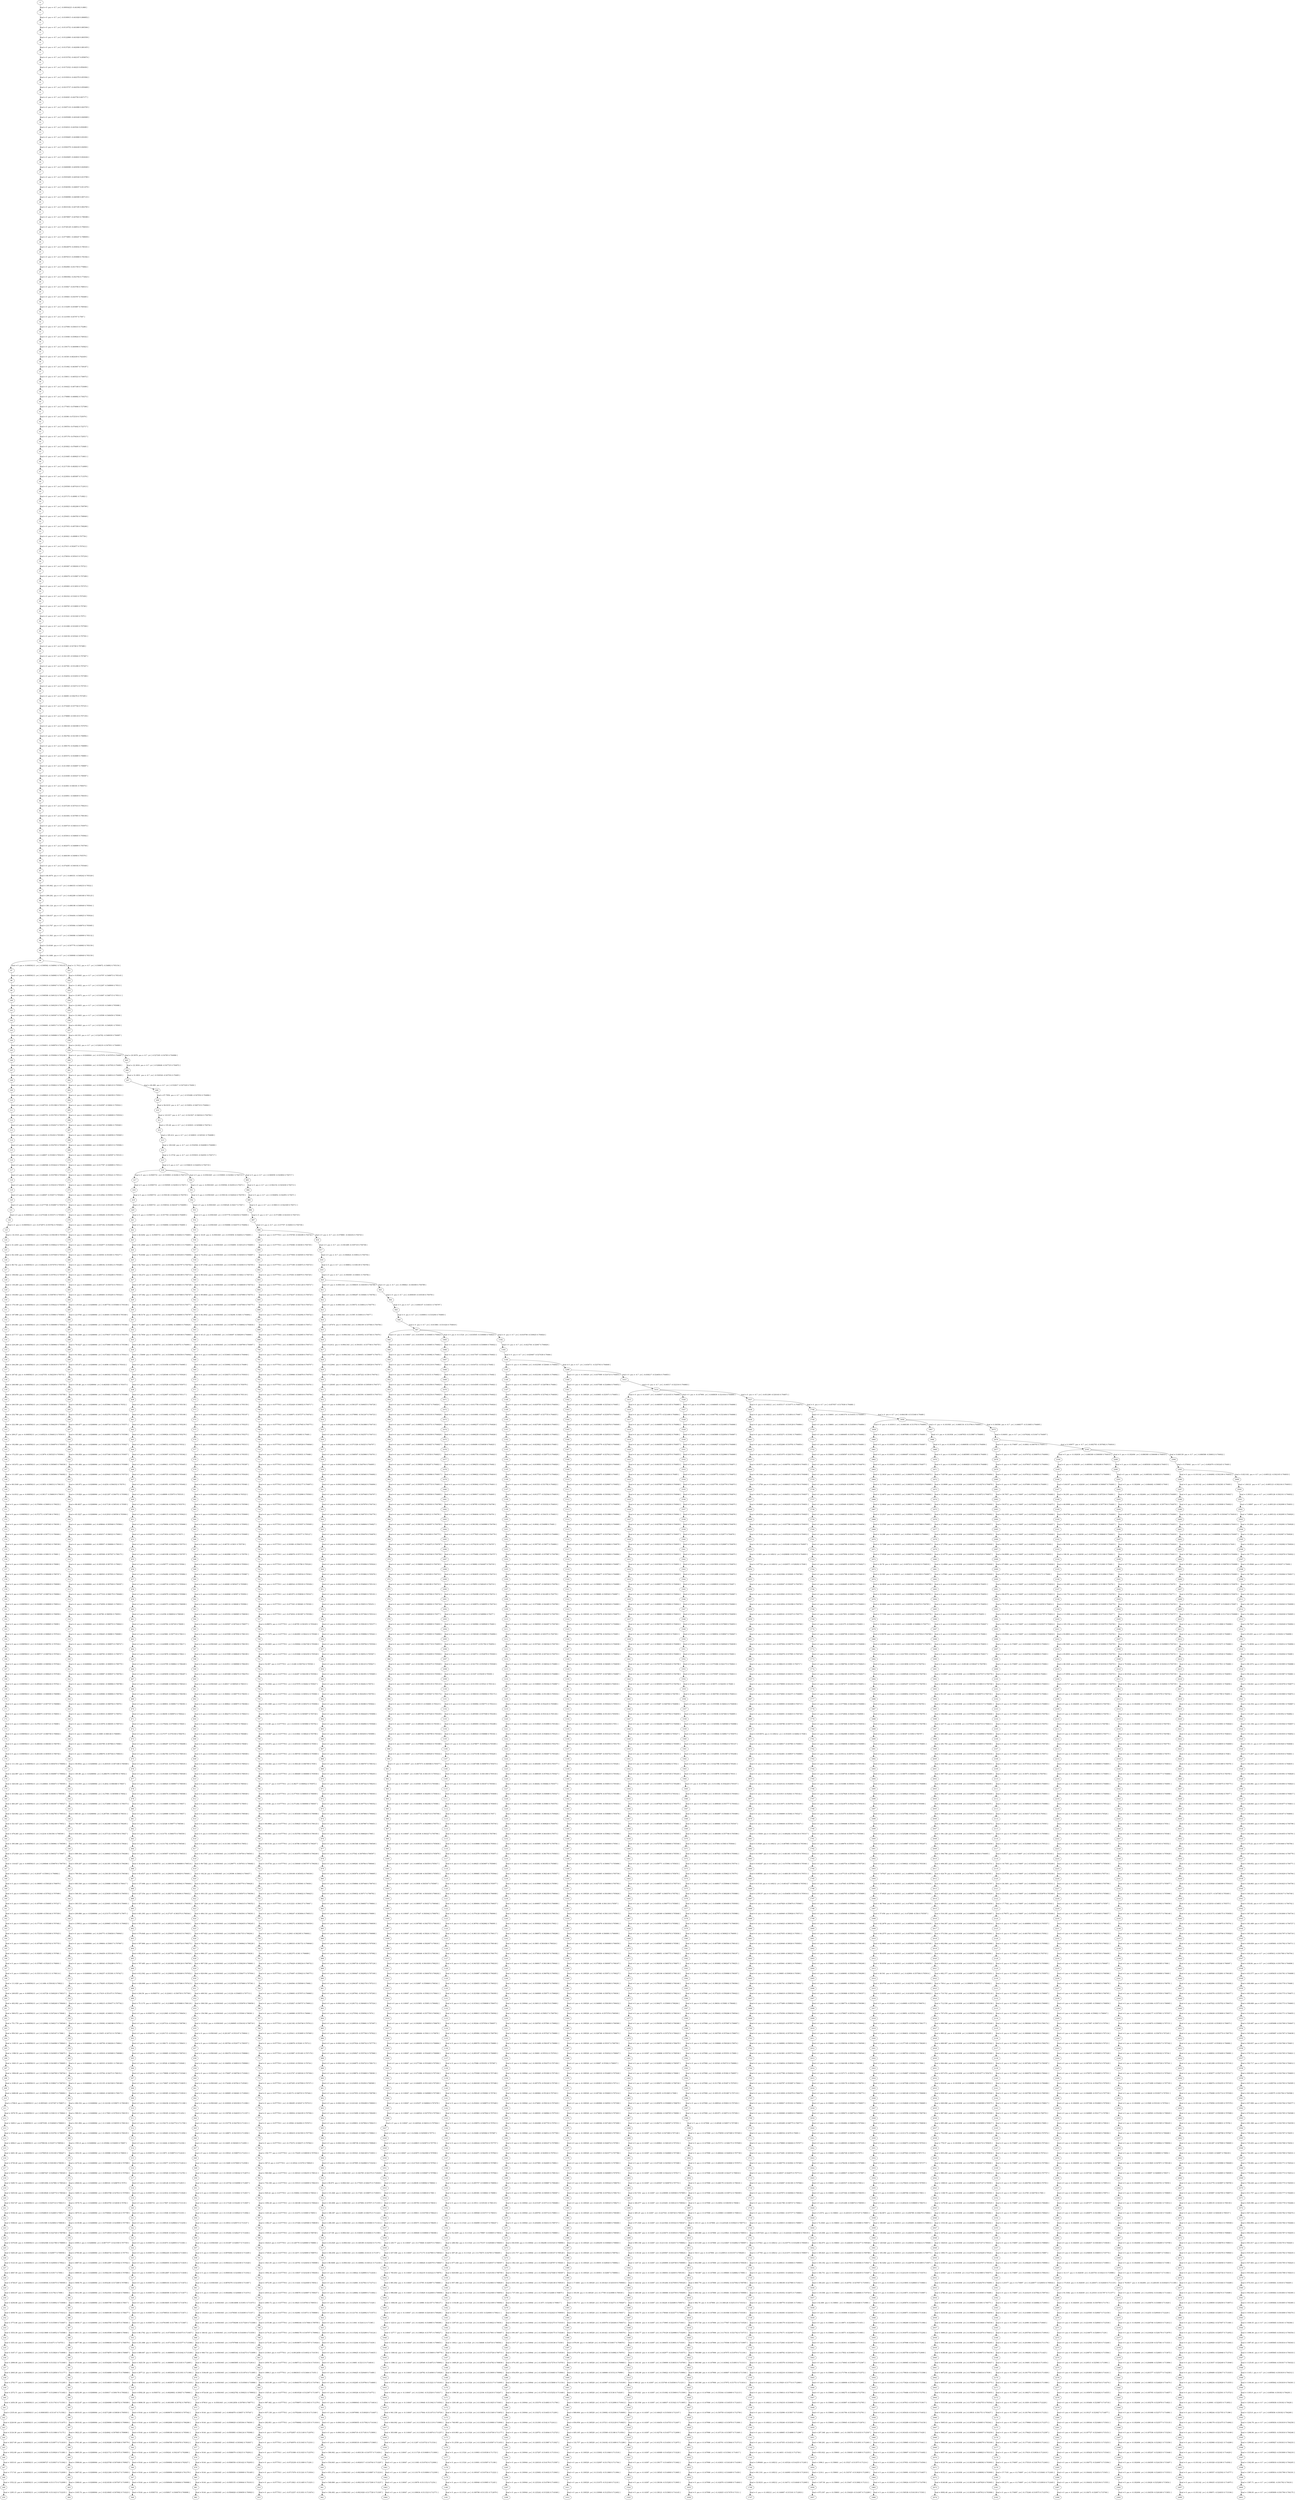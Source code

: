 digraph G {
0;
1;
2;
3;
4;
5;
6;
7;
8;
9;
10;
11;
12;
13;
14;
15;
16;
17;
18;
19;
20;
21;
22;
23;
24;
25;
26;
27;
28;
29;
30;
31;
32;
33;
34;
35;
36;
37;
38;
39;
40;
41;
42;
43;
44;
45;
46;
47;
48;
49;
50;
51;
52;
53;
54;
55;
56;
57;
58;
59;
60;
61;
62;
63;
64;
65;
66;
67;
68;
69;
70;
71;
72;
73;
74;
75;
76;
77;
78;
79;
80;
81;
82;
83;
84;
85;
86;
87;
88;
89;
90;
91;
92;
93;
94;
95;
96;
97;
98;
99;
100;
101;
102;
103;
104;
105;
106;
107;
108;
109;
110;
111;
112;
113;
114;
115;
116;
117;
118;
119;
120;
121;
122;
123;
124;
125;
126;
127;
128;
129;
130;
131;
132;
133;
134;
135;
136;
137;
138;
139;
140;
141;
142;
143;
144;
145;
146;
147;
148;
149;
150;
151;
152;
153;
154;
155;
156;
157;
158;
159;
160;
161;
162;
163;
164;
165;
166;
167;
168;
169;
170;
171;
172;
173;
174;
175;
176;
177;
178;
179;
180;
181;
182;
183;
184;
185;
186;
187;
188;
189;
190;
191;
192;
193;
194;
195;
196;
197;
198;
199;
200;
201;
202;
203;
204;
205;
206;
207;
208;
209;
210;
211;
212;
213;
214;
215;
216;
217;
218;
219;
220;
221;
222;
223;
224;
225;
226;
227;
228;
229;
230;
231;
232;
233;
234;
235;
236;
237;
238;
239;
240;
241;
242;
243;
244;
245;
246;
247;
248;
249;
250;
251;
252;
253;
254;
255;
256;
257;
258;
259;
260;
261;
262;
263;
264;
265;
266;
267;
268;
269;
270;
271;
272;
273;
274;
275;
276;
277;
278;
279;
280;
281;
282;
283;
284;
285;
286;
287;
288;
289;
290;
291;
292;
293;
294;
295;
296;
297;
298;
299;
300;
301;
302;
303;
304;
305;
306;
307;
308;
309;
310;
311;
312;
313;
314;
315;
316;
317;
318;
319;
320;
321;
322;
323;
324;
325;
326;
327;
328;
329;
330;
331;
332;
333;
334;
335;
336;
337;
338;
339;
340;
341;
342;
343;
344;
345;
346;
347;
348;
349;
350;
351;
352;
353;
354;
355;
356;
357;
358;
359;
360;
361;
362;
363;
364;
365;
366;
367;
368;
369;
370;
371;
372;
373;
374;
375;
376;
377;
378;
379;
380;
381;
382;
383;
384;
385;
386;
387;
388;
389;
390;
391;
392;
393;
394;
395;
396;
397;
398;
399;
400;
401;
402;
403;
404;
405;
406;
407;
408;
409;
410;
411;
412;
413;
414;
415;
416;
417;
418;
419;
420;
421;
422;
423;
424;
425;
426;
427;
428;
429;
430;
431;
432;
433;
434;
435;
436;
437;
438;
439;
440;
441;
442;
443;
444;
445;
446;
447;
448;
449;
450;
451;
452;
453;
454;
455;
456;
457;
458;
459;
460;
461;
462;
463;
464;
465;
466;
467;
468;
469;
470;
471;
472;
473;
474;
475;
476;
477;
478;
479;
480;
481;
482;
483;
484;
485;
486;
487;
488;
489;
490;
491;
492;
493;
494;
495;
496;
497;
498;
499;
500;
501;
502;
503;
504;
505;
506;
507;
508;
509;
510;
511;
512;
513;
514;
515;
516;
517;
518;
519;
520;
521;
522;
523;
524;
525;
526;
527;
528;
529;
530;
531;
532;
533;
534;
535;
536;
537;
538;
539;
540;
541;
542;
543;
544;
545;
546;
547;
548;
549;
550;
551;
552;
553;
554;
555;
556;
557;
558;
559;
560;
561;
562;
563;
564;
565;
566;
567;
568;
569;
570;
571;
572;
573;
574;
575;
576;
577;
578;
579;
580;
581;
582;
583;
584;
585;
586;
587;
588;
589;
590;
591;
592;
593;
594;
595;
596;
597;
598;
599;
600;
601;
602;
603;
604;
605;
606;
607;
608;
609;
610;
611;
612;
613;
614;
615;
616;
617;
618;
619;
620;
621;
622;
623;
624;
625;
626;
627;
628;
629;
630;
631;
632;
633;
634;
635;
636;
637;
638;
639;
640;
641;
642;
643;
644;
645;
646;
647;
648;
649;
650;
651;
652;
653;
654;
655;
656;
657;
658;
659;
660;
661;
662;
663;
664;
665;
666;
667;
668;
669;
670;
671;
672;
673;
674;
675;
676;
677;
678;
679;
680;
681;
682;
683;
684;
685;
686;
687;
688;
689;
690;
691;
692;
693;
694;
695;
696;
697;
698;
699;
700;
701;
702;
703;
704;
705;
706;
707;
708;
709;
710;
711;
712;
713;
714;
715;
716;
717;
718;
719;
720;
721;
722;
723;
724;
725;
726;
727;
728;
729;
730;
731;
732;
733;
734;
735;
736;
737;
738;
739;
740;
741;
742;
743;
744;
745;
746;
747;
748;
749;
750;
751;
752;
753;
754;
755;
756;
757;
758;
759;
760;
761;
762;
763;
764;
765;
766;
767;
768;
769;
770;
771;
772;
773;
774;
775;
776;
777;
778;
779;
780;
781;
782;
783;
784;
785;
786;
787;
788;
789;
790;
791;
792;
793;
794;
795;
796;
797;
798;
799;
800;
801;
802;
803;
804;
805;
806;
807;
808;
809;
810;
811;
812;
813;
814;
815;
816;
817;
818;
819;
820;
821;
822;
823;
824;
825;
826;
827;
828;
829;
830;
831;
832;
833;
834;
835;
836;
837;
838;
839;
840;
841;
842;
843;
844;
845;
846;
847;
848;
849;
850;
851;
852;
853;
854;
855;
856;
857;
858;
859;
860;
861;
862;
863;
864;
865;
866;
867;
868;
869;
870;
871;
872;
873;
874;
875;
876;
877;
878;
879;
880;
881;
882;
883;
884;
885;
886;
887;
888;
889;
890;
891;
892;
893;
894;
895;
896;
897;
898;
899;
900;
901;
902;
903;
904;
905;
906;
907;
908;
909;
910;
911;
912;
913;
914;
915;
916;
917;
918;
919;
920;
921;
922;
923;
924;
925;
926;
927;
928;
929;
930;
931;
932;
933;
934;
935;
936;
937;
938;
939;
940;
941;
942;
943;
944;
945;
946;
947;
948;
949;
950;
951;
952;
953;
954;
955;
956;
957;
958;
959;
960;
961;
962;
963;
964;
965;
966;
967;
968;
969;
970;
971;
972;
973;
974;
975;
976;
977;
978;
979;
980;
981;
982;
983;
984;
985;
986;
987;
988;
989;
990;
991;
992;
993;
994;
995;
996;
997;
998;
999;
1000;
1001;
1002;
1003;
1004;
1005;
1006;
1007;
1008;
1009;
1010;
1011;
1012;
1013;
1014;
1015;
1016;
1017;
1018;
1019;
1020;
1021;
1022;
1023;
1024;
1025;
1026;
1027;
1028;
1029;
1030;
1031;
1032;
1033;
1034;
1035;
1036;
1037;
1038;
1039;
1040;
1041;
1042;
1043;
1044;
1045;
1046;
1047;
1048;
1049;
1050;
1051;
1052;
1053;
1054;
1055;
1056;
1057;
1058;
1059;
1060;
1061;
1062;
1063;
1064;
1065;
1066;
1067;
1068;
1069;
1070;
1071;
1072;
1073;
1074;
1075;
1076;
1077;
1078;
1079;
1080;
1081;
1082;
1083;
1084;
1085;
1086;
1087;
1088;
1089;
1090;
1091;
1092;
1093;
1094;
1095;
1096;
1097;
1098;
1099;
1100;
1101;
1102;
1103;
1104;
1105;
1106;
1107;
1108;
1109;
1110;
1111;
1112;
1113;
1114;
1115;
1116;
1117;
1118;
1119;
1120;
1121;
1122;
1123;
1124;
1125;
1126;
1127;
1128;
1129;
1130;
1131;
1132;
1133;
1134;
1135;
1136;
1137;
1138;
1139;
1140;
1141;
1142;
1143;
1144;
1145;
1146;
1147;
1148;
1149;
1150;
1151;
1152;
1153;
1154;
1155;
1156;
1157;
1158;
1159;
1160;
1161;
1162;
1163;
1164;
1165;
1166;
1167;
1168;
1169;
1170;
1171;
1172;
1173;
1174;
1175;
1176;
1177;
1178;
1179;
1180;
1181;
1182;
1183;
1184;
1185;
1186;
1187;
1188;
1189;
1190;
1191;
1192;
1193;
1194;
1195;
1196;
1197;
1198;
1199;
1200;
1201;
1202;
1203;
1204;
1205;
1206;
1207;
1208;
1209;
1210;
1211;
1212;
1213;
1214;
1215;
1216;
1217;
1218;
1219;
1220;
1221;
1222;
1223;
1224;
1225;
1226;
1227;
1228;
1229;
1230;
1231;
1232;
1233;
1234;
1235;
1236;
1237;
1238;
1239;
1240;
1241;
1242;
1243;
1244;
1245;
1246;
1247;
1248;
1249;
1250;
1251;
1252;
1253;
1254;
1255;
1256;
1257;
1258;
1259;
1260;
1261;
1262;
1263;
1264;
1265;
1266;
1267;
1268;
1269;
1270;
1271;
1272;
1273;
1274;
1275;
1276;
1277;
1278;
1279;
1280;
1281;
1282;
1283;
1284;
1285;
1286;
1287;
1288;
1289;
1290;
1291;
1292;
1293;
1294;
1295;
1296;
1297;
1298;
1299;
1300;
1301;
1302;
1303;
1304;
1305;
1306;
1307;
1308;
1309;
1310;
1311;
1312;
1313;
1314;
1315;
1316;
1317;
1318;
1319;
1320;
1321;
1322;
1323;
1324;
1325;
1326;
1327;
1328;
1329;
1330;
1331;
1332;
1333;
1334;
1335;
1336;
1337;
1338;
1339;
1340;
1341;
1342;
1343;
1344;
1345;
1346;
1347;
1348;
1349;
1350;
1351;
1352;
1353;
1354;
1355;
1356;
1357;
1358;
1359;
1360;
1361;
1362;
1363;
1364;
1365;
1366;
1367;
1368;
1369;
1370;
1371;
1372;
1373;
1374;
1375;
1376;
1377;
1378;
1379;
1380;
1381;
1382;
1383;
1384;
1385;
1386;
1387;
1388;
1389;
1390;
1391;
1392;
1393;
1394;
1395;
1396;
1397;
1398;
1399;
1400;
1401;
1402;
1403;
1404;
1405;
1406;
1407;
1408;
1409;
1410;
1411;
1412;
1413;
1414;
1415;
1416;
1417;
1418;
1419;
1420;
1421;
1422;
1423;
1424;
1425;
1426;
1427;
1428;
1429;
1430;
1431;
1432;
1433;
1434;
1435;
1436;
1437;
1438;
1439;
1440;
1441;
1442;
1443;
1444;
1445;
1446;
1447;
1448;
1449;
1450;
1451;
1452;
1453;
1454;
1455;
1456;
1457;
1458;
1459;
1460;
1461;
1462;
1463;
1464;
1465;
1466;
1467;
1468;
1469;
1470;
1471;
1472;
1473;
1474;
1475;
1476;
1477;
1478;
1479;
1480;
1481;
1482;
1483;
1484;
1485;
1486;
1487;
1488;
1489;
1490;
1491;
1492;
1493;
1494;
1495;
1496;
1497;
1498;
1499;
1500;
1501;
1502;
1503;
1504;
1505;
1506;
1507;
1508;
1509;
1510;
1511;
1512;
1513;
1514;
1515;
1516;
1517;
1518;
1519;
1520;
1521;
1522;
1523;
1524;
1525;
1526;
1527;
1528;
1529;
1530;
1531;
1532;
1533;
1534;
1535;
1536;
1537;
1538;
1539;
1540;
1541;
1542;
1543;
1544;
1545;
1546;
1547;
1548;
1549;
1550;
1551;
1552;
1553;
1554;
1555;
1556;
1557;
1558;
1559;
1560;
1561;
1562;
1563;
1564;
1565;
1566;
1567;
1568;
1569;
1570;
1571;
1572;
1573;
1574;
1575;
1576;
1577;
1578;
1579;
1580;
1581;
1582;
1583;
1584;
1585;
1586;
1587;
1588;
1589;
1590;
1591;
1592;
1593;
1594;
1595;
1596;
1597;
1598;
1599;
1600;
1601;
1602;
1603;
1604;
1605;
1606;
1607;
1608;
1609;
1610;
1611;
1612;
1613;
1614;
1615;
1616;
1617;
1618;
1619;
1620;
1621;
1622;
1623;
1624;
1625;
1626;
1627;
1628;
1629;
1630;
1631;
1632;
1633;
1634;
1635;
1636;
1637;
1638;
1639;
1640;
1641;
1642;
1643;
1644;
1645;
1646;
1647;
1648;
1649;
1650;
1651;
1652;
1653;
1654;
1655;
1656;
1657;
1658;
1659;
1660;
1661;
1662;
1663;
1664;
1665;
1666;
1667;
1668;
1669;
1670;
1671;
1672;
1673;
1674;
1675;
1676;
1677;
1678;
1679;
1680;
1681;
1682;
1683;
1684;
1685;
1686;
1687;
1688;
1689;
1690;
1691;
1692;
1693;
1694;
1695;
1696;
1697;
1698;
1699;
1700;
1701;
1702;
1703;
1704;
1705;
1706;
1707;
1708;
1709;
1710;
1711;
1712;
1713;
1714;
1715;
1716;
1717;
1718;
1719;
1720;
1721;
1722;
1723;
1724;
1725;
1726;
1727;
1728;
1729;
1730;
1731;
1732;
1733;
1734;
1735;
1736;
1737;
1738;
1739;
1740;
1741;
1742;
1743;
1744;
1745;
1746;
1747;
1748;
1749;
1750;
1751;
1752;
1753;
1754;
1755;
1756;
1757;
1758;
1759;
1760;
1761;
1762;
1763;
1764;
1765;
1766;
1767;
1768;
1769;
1770;
1771;
1772;
1773;
1774;
1775;
1776;
1777;
1778;
1779;
1780;
1781;
1782;
1783;
1784;
1785;
1786;
1787;
1788;
1789;
1790;
1791;
1792;
1793;
1794;
1795;
1796;
1797;
1798;
1799;
1800;
1801;
1802;
1803;
1804;
1805;
1806;
1807;
1808;
1809;
1810;
1811;
1812;
1813;
1814;
1815;
1816;
1817;
1818;
1819;
1820;
1821;
1822;
1823;
1824;
1825;
1826;
1827;
1828;
1829;
1830;
1831;
1832;
1833;
1834;
1835;
1836;
1837;
1838;
1839;
1840;
1841;
1842;
1843;
1844;
1845;
1846;
1847;
1848;
1849;
1850;
1851;
1852;
1853;
1854;
1855;
1856;
1857;
1858;
1859;
1860;
1861;
1862;
1863;
1864;
1865;
1866;
1867;
1868;
1869;
1870;
1871;
1872;
1873;
1874;
1875;
1876;
1877;
1878;
1879;
1880;
1881;
1882;
1883;
1884;
1885;
1886;
1887;
1888;
1889;
1890;
1891;
1892;
1893;
1894;
1895;
1896;
1897;
1898;
1899;
1900;
1901;
1902;
1903;
1904;
1905;
1906;
1907;
1908;
1909;
1910;
1911;
1912;
1913;
1914;
1915;
1916;
1917;
1918;
1919;
1920;
1921;
1922;
1923;
1924;
1925;
1926;
1927;
1928;
1929;
1930;
1931;
1932;
1933;
1934;
1935;
1936;
1937;
1938;
1939;
1940;
1941;
1942;
1943;
1944;
1945;
1946;
1947;
1948;
1949;
1950;
1951;
1952;
1953;
1954;
1955;
1956;
1957;
1958;
1959;
1960;
1961;
1962;
1963;
1964;
1965;
1966;
1967;
1968;
1969;
1970;
1971;
1972;
1973;
1974;
1975;
1976;
1977;
1978;
1979;
1980;
1981;
1982;
1983;
1984;
1985;
1986;
1987;
1988;
1989;
1990;
1991;
1992;
1993;
1994;
1995;
1996;
1997;
1998;
1999;
2000;
2001;
2002;
2003;
2004;
2005;
2006;
2007;
2008;
2009;
2010;
2011;
2012;
2013;
2014;
2015;
2016;
2017;
2018;
2019;
2020;
2021;
2022;
2023;
2024;
2025;
2026;
2027;
2028;
2029;
2030;
2031;
2032;
2033;
2034;
2035;
2036;
2037;
2038;
2039;
2040;
2041;
2042;
2043;
2044;
2045;
2046;
2047;
2048;
2049;
2050;
2051;
2052;
2053;
2054;
2055;
2056;
2057;
2058;
2059;
2060;
2061;
2062;
2063;
2064;
2065;
2066;
2067;
2068;
2069;
2070;
2071;
2072;
2073;
2074;
2075;
2076;
2077;
2078;
2079;
2080;
2081;
2082;
2083;
2084;
2085;
2086;
2087;
2088;
2089;
2090;
2091;
2092;
2093;
2094;
2095;
2096;
2097;
2098;
2099;
2100;
2101;
2102;
2103;
2104;
2105;
2106;
2107;
2108;
2109;
2110;
2111;
2112;
2113;
2114;
2115;
2116;
2117;
2118;
2119;
2120;
2121;
2122;
2123;
2124;
2125;
2126;
2127;
2128;
2129;
2130;
2131;
2132;
2133;
2134;
2135;
2136;
2137;
2138;
2139;
2140;
2141;
2142;
2143;
2144;
2145;
2146;
2147;
2148;
2149;
2150;
2151;
2152;
2153;
2154;
2155;
2156;
2157;
2158;
2159;
2160;
2161;
2162;
2163;
2164;
2165;
2166;
2167;
2168;
2169;
2170;
2171;
2172;
2173;
2174;
2175;
2176;
2177;
2178;
2179;
2180;
2181;
2182;
2183;
2184;
2185;
2186;
2187;
2188;
2189;
2190;
2191;
2192;
2193;
2194;
2195;
2196;
2197;
2198;
2199;
2200;
2201;
2202;
2203;
2204;
2205;
2206;
2207;
2208;
2209;
2210;
2211;
2212;
2213;
2214;
2215;
2216;
2217;
2218;
2219;
2220;
2221;
2222;
2223;
2224;
2225;
2226;
2227;
2228;
2229;
2230;
2231;
2232;
2233;
2234;
2235;
2236;
2237;
2238;
2239;
2240;
2241;
2242;
2243;
2244;
2245;
2246;
2247;
2248;
2249;
2250;
2251;
2252;
2253;
2254;
2255;
2256;
2257;
2258;
2259;
2260;
2261;
2262;
2263;
2264;
2265;
2266;
2267;
2268;
2269;
2270;
2271;
2272;
2273;
2274;
2275;
2276;
2277;
2278;
2279;
2280;
2281;
2282;
2283;
2284;
2285;
2286;
2287;
2288;
2289;
2290;
2291;
2292;
2293;
2294;
2295;
2296;
2297;
2298;
2299;
2300;
2301;
2302;
2303;
2304;
2305;
2306;
2307;
2308;
2309;
2310;
2311;
2312;
2313;
2314;
2315;
2316;
2317;
2318;
2319;
2320;
2321;
2322;
2323;
2324;
2325;
2326;
2327;
2328;
2329;
2330;
2331;
2332;
2333;
2334;
2335;
2336;
2337;
2338;
2339;
2340;
2341;
2342;
2343;
2344;
2345;
2346;
2347;
2348;
2349;
2350;
2351;
2352;
2353;
2354;
2355;
2356;
2357;
2358;
2359;
2360;
2361;
2362;
2363;
2364;
2365;
2366;
2367;
2368;
2369;
2370;
2371;
2372;
2373;
2374;
2375;
2376;
2377;
2378;
2379;
2380;
2381;
2382;
2383;
2384;
2385;
2386;
2387;
2388;
2389;
2390;
2391;
2392;
2393;
2394;
2395;
2396;
2397;
2398;
2399;
2400;
2401;
2402;
2403;
2404;
2405;
2406;
2407;
2408;
2409;
2410;
2411;
2412;
2413;
2414;
2415;
2416;
2417;
2418;
2419;
2420;
2421;
2422;
2423;
2424;
2425;
2426;
2427;
2428;
2429;
2430;
2431;
2432;
2433;
2434;
2435;
2436;
2437;
2438;
2439;
2440;
2441;
2442;
2443;
2444;
2445;
2446;
2447;
2448;
2449;
2450;
2451;
2452;
2453;
2454;
2455;
2456;
2457;
2458;
2459;
2460;
2461;
2462;
2463;
2464;
2465;
2466;
2467;
2468;
2469;
2470;
2471;
2472;
2473;
2474;
2475;
2476;
2477;
2478;
2479;
2480;
2481;
2482;
2483;
2484;
2485;
2486;
2487;
2488;
2489;
2490;
2491;
2492;
2493;
2494;
2495;
2496;
2497;
2498;
2499;
2500;
2501;
2502;
2503;
2504;
2505;
2506;
2507;
2508;
2509;
2510;
2511;
2512;
2513;
2514;
2515;
2516;
2517;
2518;
2519;
2520;
2521;
2522;
2523;
2524;
2525;
2526;
2527;
2528;
2529;
2530;
2531;
2532;
2533;
2534;
2535;
2536;
2537;
2538;
2539;
2540;
2541;
2542;
2543;
2544;
2545;
2546;
2547;
2548;
2549;
2550;
2551;
2552;
2553;
2554;
2555;
2556;
2557;
2558;
2559;
2560;
2561;
2562;
2563;
2564;
2565;
2566;
2567;
2568;
2569;
2570;
2571;
2572;
2573;
2574;
2575;
2576;
2577;
2578;
2579;
2580;
2581;
2582;
2583;
2584;
2585;
2586;
2587;
2588;
2589;
2590;
2591;
2592;
2593;
2594;
2595;
2596;
2597;
2598;
2599;
2600;
2601;
0->1 [label="dual = 0  pos = -0.7  y= [ -0.00934223 -0.441802 0.868 ]"];
1->2 [label="dual = 0  pos = -0.7  y= [ -0.0100915 -0.441828 0.866852 ]"];
2->3 [label="dual = 0  pos = -0.7  y= [ -0.0110752 -0.441869 0.865364 ]"];
3->4 [label="dual = 0  pos = -0.7  y= [ -0.0122866 -0.441928 0.863558 ]"];
4->5 [label="dual = 0  pos = -0.7  y= [ -0.0137201 -0.442006 0.861455 ]"];
5->6 [label="dual = 0  pos = -0.7  y= [ -0.0153702 -0.442107 0.859074 ]"];
6->7 [label="dual = 0  pos = -0.7  y= [ -0.0172322 -0.44223 0.856436 ]"];
7->8 [label="dual = 0  pos = -0.7  y= [ -0.0193014 -0.442379 0.853562 ]"];
8->9 [label="dual = 0  pos = -0.7  y= [ -0.0215737 -0.442554 0.850469 ]"];
9->10 [label="dual = 0  pos = -0.7  y= [ -0.024045 -0.442756 0.847177 ]"];
10->11 [label="dual = 0  pos = -0.7  y= [ -0.0267116 -0.442988 0.843705 ]"];
11->12 [label="dual = 0  pos = -0.7  y= [ -0.0295698 -0.443249 0.840069 ]"];
12->13 [label="dual = 0  pos = -0.7  y= [ -0.032616 -0.443542 0.836289 ]"];
13->14 [label="dual = 0  pos = -0.7  y= [ -0.0358465 -0.443868 0.83238 ]"];
14->15 [label="dual = 0  pos = -0.7  y= [ -0.0392579 -0.444228 0.82836 ]"];
15->16 [label="dual = 0  pos = -0.7  y= [ -0.0428465 -0.444623 0.824244 ]"];
16->17 [label="dual = 0  pos = -0.7  y= [ -0.0466088 -0.445056 0.820049 ]"];
17->18 [label="dual = 0  pos = -0.7  y= [ -0.0505409 -0.445526 0.815789 ]"];
18->19 [label="dual = 0  pos = -0.7  y= [ -0.0546392 -0.446037 0.811479 ]"];
19->20 [label="dual = 0  pos = -0.7  y= [ -0.0588996 -0.446589 0.807133 ]"];
20->21 [label="dual = 0  pos = -0.7  y= [ -0.0633182 -0.447185 0.802765 ]"];
21->22 [label="dual = 0  pos = -0.7  y= [ -0.0678907 -0.447825 0.798388 ]"];
22->23 [label="dual = 0  pos = -0.7  y= [ -0.0726128 -0.448512 0.794016 ]"];
23->24 [label="dual = 0  pos = -0.7  y= [ -0.0774801 -0.449247 0.789659 ]"];
24->25 [label="dual = 0  pos = -0.7  y= [ -0.0824879 -0.450032 0.785331 ]"];
25->26 [label="dual = 0  pos = -0.7  y= [ -0.0876315 -0.450868 0.781042 ]"];
26->27 [label="dual = 0  pos = -0.7  y= [ -0.092906 -0.451759 0.776802 ]"];
27->28 [label="dual = 0  pos = -0.7  y= [ -0.0983062 -0.452704 0.772623 ]"];
28->29 [label="dual = 0  pos = -0.7  y= [ -0.103827 -0.453706 0.768515 ]"];
29->30 [label="dual = 0  pos = -0.7  y= [ -0.109463 -0.454767 0.764485 ]"];
30->31 [label="dual = 0  pos = -0.7  y= [ -0.115209 -0.455887 0.760544 ]"];
31->32 [label="dual = 0  pos = -0.7  y= [ -0.121058 -0.45707 0.7567 ]"];
32->33 [label="dual = 0  pos = -0.7  y= [ -0.127006 -0.458315 0.75296 ]"];
33->34 [label="dual = 0  pos = -0.7  y= [ -0.133046 -0.459624 0.749332 ]"];
34->35 [label="dual = 0  pos = -0.7  y= [ -0.139173 -0.460998 0.745823 ]"];
35->36 [label="dual = 0  pos = -0.7  y= [ -0.14538 -0.462439 0.742439 ]"];
36->37 [label="dual = 0  pos = -0.7  y= [ -0.151662 -0.463947 0.739187 ]"];
37->38 [label="dual = 0  pos = -0.7  y= [ -0.158011 -0.465523 0.736072 ]"];
38->39 [label="dual = 0  pos = -0.7  y= [ -0.164422 -0.467168 0.733099 ]"];
39->40 [label="dual = 0  pos = -0.7  y= [ -0.170888 -0.468882 0.730273 ]"];
40->41 [label="dual = 0  pos = -0.7  y= [ -0.177403 -0.470666 0.727598 ]"];
41->42 [label="dual = 0  pos = -0.7  y= [ -0.18396 -0.472519 0.725079 ]"];
42->43 [label="dual = 0  pos = -0.7  y= [ -0.190554 -0.474442 0.722717 ]"];
43->44 [label="dual = 0  pos = -0.7  y= [ -0.197176 -0.476434 0.720517 ]"];
44->45 [label="dual = 0  pos = -0.7  y= [ -0.203822 -0.478495 0.718481 ]"];
45->46 [label="dual = 0  pos = -0.7  y= [ -0.210485 -0.480625 0.716611 ]"];
46->47 [label="dual = 0  pos = -0.7  y= [ -0.217158 -0.482823 0.714909 ]"];
47->48 [label="dual = 0  pos = -0.7  y= [ -0.223834 -0.485087 0.713376 ]"];
48->49 [label="dual = 0  pos = -0.7  y= [ -0.230508 -0.487416 0.712013 ]"];
49->50 [label="dual = 0  pos = -0.7  y= [ -0.237173 -0.48981 0.710821 ]"];
50->51 [label="dual = 0  pos = -0.7  y= [ -0.243823 -0.492266 0.709799 ]"];
51->52 [label="dual = 0  pos = -0.7  y= [ -0.250451 -0.494783 0.708949 ]"];
52->53 [label="dual = 0  pos = -0.7  y= [ -0.257053 -0.497358 0.708268 ]"];
53->54 [label="dual = 0  pos = -0.7  y= [ -0.263621 -0.49999 0.707756 ]"];
54->55 [label="dual = 0  pos = -0.7  y= [ -0.27015 -0.502677 0.707412 ]"];
55->56 [label="dual = 0  pos = -0.7  y= [ -0.276634 -0.505415 0.707234 ]"];
56->57 [label="dual = 0  pos = -0.7  y= [ -0.283067 -0.508202 0.70722 ]"];
57->58 [label="dual = 0  pos = -0.7  y= [ -0.289479 -0.510967 0.707289 ]"];
58->59 [label="dual = 0  pos = -0.7  y= [ -0.295893 -0.513653 0.707372 ]"];
59->60 [label="dual = 0  pos = -0.7  y= [ -0.302322 -0.51623 0.707438 ]"];
60->61 [label="dual = 0  pos = -0.7  y= [ -0.308765 -0.518693 0.70748 ]"];
61->62 [label="dual = 0  pos = -0.7  y= [ -0.315221 -0.521045 0.7075 ]"];
62->63 [label="dual = 0  pos = -0.7  y= [ -0.321686 -0.523293 0.707506 ]"];
63->64 [label="dual = 0  pos = -0.7  y= [ -0.328156 -0.525441 0.707501 ]"];
64->65 [label="dual = 0  pos = -0.7  y= [ -0.33463 -0.52749 0.707488 ]"];
65->66 [label="dual = 0  pos = -0.7  y= [ -0.341105 -0.529442 0.707467 ]"];
66->67 [label="dual = 0  pos = -0.7  y= [ -0.347581 -0.531296 0.707437 ]"];
67->68 [label="dual = 0  pos = -0.7  y= [ -0.354054 -0.533053 0.707399 ]"];
68->69 [label="dual = 0  pos = -0.7  y= [ -0.360525 -0.534713 0.707351 ]"];
69->70 [label="dual = 0  pos = -0.7  y= [ -0.36699 -0.536276 0.707295 ]"];
70->71 [label="dual = 0  pos = -0.7  y= [ -0.373449 -0.537744 0.707231 ]"];
71->72 [label="dual = 0  pos = -0.7  y= [ -0.379899 -0.539118 0.707159 ]"];
72->73 [label="dual = 0  pos = -0.7  y= [ -0.386338 -0.540398 0.707079 ]"];
73->74 [label="dual = 0  pos = -0.7  y= [ -0.392764 -0.541585 0.706992 ]"];
74->75 [label="dual = 0  pos = -0.7  y= [ -0.399176 -0.542682 0.706899 ]"];
75->76 [label="dual = 0  pos = -0.7  y= [ -0.405572 -0.543689 0.706801 ]"];
76->77 [label="dual = 0  pos = -0.7  y= [ -0.411949 -0.544607 0.706697 ]"];
77->78 [label="dual = 0  pos = -0.7  y= [ -0.418306 -0.545437 0.706587 ]"];
78->79 [label="dual = 0  pos = -0.7  y= [ -0.42464 -0.546181 0.706474 ]"];
79->80 [label="dual = 0  pos = -0.7  y= [ -0.430951 -0.546839 0.706355 ]"];
80->81 [label="dual = 0  pos = -0.7  y= [ -0.437236 -0.547414 0.706233 ]"];
81->82 [label="dual = 0  pos = -0.7  y= [ -0.443492 -0.547905 0.706106 ]"];
82->83 [label="dual = 0  pos = -0.7  y= [ -0.449719 -0.548314 0.705975 ]"];
83->84 [label="dual = 0  pos = -0.7  y= [ -0.455914 -0.548645 0.705842 ]"];
84->85 [label="dual = 0  pos = -0.7  y= [ -0.462075 -0.548899 0.705708 ]"];
85->86 [label="dual = 0  pos = -0.7  y= [ -0.468199 -0.54908 0.705576 ]"];
86->87 [label="dual = 0  pos = -0.7  y= [ -0.474285 -0.549192 0.705448 ]"];
87->88 [label="dual = 68.3679  pos = -0.7  y= [ -0.480331 -0.549242 0.705329 ]"];
88->89 [label="dual = 195.062  pos = -0.7  y= [ -0.486333 -0.549233 0.70522 ]"];
89->90 [label="dual = 299.292  pos = -0.7  y= [ -0.492289 -0.549168 0.705125 ]"];
90->91 [label="dual = 381.124  pos = -0.7  y= [ -0.498198 -0.549049 0.705041 ]"];
91->92 [label="dual = 338.037  pos = -0.7  y= [ -0.504404 -0.548925 0.705024 ]"];
92->93 [label="dual = 213.767  pos = -0.7  y= [ -0.505084 -0.548974 0.705085 ]"];
93->94 [label="dual = 111.563  pos = -0.7  y= [ -0.506086 -0.548999 0.705132 ]"];
94->95 [label="dual = 33.6349  pos = -0.7  y= [ -0.507776 -0.548983 0.705159 ]"];
95->96 [label="dual = 16.1486  pos = -0.7  y= [ -0.508908 -0.548949 0.705159 ]"];
96->97 [label="dual = 0  pos = -0.00859213  y= [ -0.509562 -0.548941 0.705155 ]"];
97->98 [label="dual = 0  pos = -0.00859213  y= [ -0.509344 -0.548983 0.705157 ]"];
98->99 [label="dual = 0  pos = -0.00859213  y= [ -0.509019 -0.549047 0.705161 ]"];
99->100 [label="dual = 0  pos = -0.00859213  y= [ -0.508588 -0.549132 0.705166 ]"];
100->101 [label="dual = 0  pos = -0.00859213  y= [ -0.508054 -0.549239 0.705173 ]"];
101->102 [label="dual = 0  pos = -0.00859213  y= [ -0.507418 -0.549367 0.705182 ]"];
102->103 [label="dual = 0  pos = -0.00859213  y= [ -0.506681 -0.549517 0.705193 ]"];
103->104 [label="dual = 0  pos = -0.00859213  y= [ -0.505845 -0.549686 0.705206 ]"];
104->105 [label="dual = 0  pos = -0.00859213  y= [ -0.504911 -0.549876 0.705221 ]"];
105->106 [label="dual = 0  pos = -0.00859213  y= [ -0.503881 -0.550084 0.705236 ]"];
106->107 [label="dual = 0  pos = -0.00859213  y= [ -0.502756 -0.550312 0.705254 ]"];
107->108 [label="dual = 0  pos = -0.00859213  y= [ -0.501537 -0.550558 0.705272 ]"];
108->109 [label="dual = 0  pos = -0.00859213  y= [ -0.500225 -0.550822 0.705292 ]"];
109->110 [label="dual = 0  pos = -0.00859213  y= [ -0.498823 -0.551102 0.705313 ]"];
110->111 [label="dual = 0  pos = -0.00859213  y= [ -0.497331 -0.551396 0.705333 ]"];
111->112 [label="dual = 0  pos = -0.00859213  y= [ -0.495751 -0.551705 0.705353 ]"];
112->113 [label="dual = 0  pos = -0.00859213  y= [ -0.494084 -0.552027 0.705371 ]"];
113->114 [label="dual = 0  pos = -0.00859213  y= [ -0.49233 -0.55236 0.705389 ]"];
114->115 [label="dual = 0  pos = -0.00859213  y= [ -0.490492 -0.552705 0.705405 ]"];
115->116 [label="dual = 0  pos = -0.00859213  y= [ -0.48857 -0.55306 0.705419 ]"];
116->117 [label="dual = 0  pos = -0.00859213  y= [ -0.486566 -0.553424 0.705432 ]"];
117->118 [label="dual = 0  pos = -0.00859213  y= [ -0.484481 -0.553798 0.705444 ]"];
118->119 [label="dual = 0  pos = -0.00859213  y= [ -0.482315 -0.55418 0.705455 ]"];
119->120 [label="dual = 0  pos = -0.00859213  y= [ -0.48007 -0.55457 0.705464 ]"];
120->121 [label="dual = 0  pos = -0.00859213  y= [ -0.477748 -0.554967 0.705474 ]"];
121->122 [label="dual = 0  pos = -0.00859213  y= [ -0.475348 -0.555371 0.705483 ]"];
122->123 [label="dual = 0  pos = -0.00859213  y= [ -0.472873 -0.555782 0.705492 ]"];
123->124 [label="dual = 18.1018  pos = -0.00859213  y= [ -0.470322 -0.556199 0.705502 ]"];
124->125 [label="dual = 41.2293  pos = -0.00859213  y= [ -0.467699 -0.556622 0.705512 ]"];
125->126 [label="dual = 64.1458  pos = -0.00859213  y= [ -0.465002 -0.557049 0.705523 ]"];
126->127 [label="dual = 86.732  pos = -0.00859213  y= [ -0.462234 -0.557479 0.705534 ]"];
127->128 [label="dual = 108.844  pos = -0.00859213  y= [ -0.459395 -0.557912 0.705547 ]"];
128->129 [label="dual = 130.285  pos = -0.00859213  y= [ -0.456486 -0.558348 0.70556 ]"];
129->130 [label="dual = 150.803  pos = -0.00859213  y= [ -0.45351 -0.558785 0.705573 ]"];
130->131 [label="dual = 170.109  pos = -0.00859213  y= [ -0.450465 -0.559222 0.705588 ]"];
131->132 [label="dual = 187.896  pos = -0.00859213  y= [ -0.447354 -0.55966 0.705604 ]"];
132->133 [label="dual = 203.861  pos = -0.00859213  y= [ -0.444178 -0.560096 0.705622 ]"];
133->134 [label="dual = 217.717  pos = -0.00859213  y= [ -0.440937 -0.560531 0.705641 ]"];
134->135 [label="dual = 229.209  pos = -0.00859213  y= [ -0.437633 -0.560964 0.705661 ]"];
135->136 [label="dual = 238.123  pos = -0.00859213  y= [ -0.434267 -0.561393 0.705683 ]"];
136->137 [label="dual = 244.294  pos = -0.00859213  y= [ -0.430839 -0.561819 0.705707 ]"];
137->138 [label="dual = 247.62  pos = -0.00859213  y= [ -0.427351 -0.562239 0.705732 ]"];
138->139 [label="dual = 248.068  pos = -0.00859213  y= [ -0.423803 -0.562654 0.705759 ]"];
139->140 [label="dual = 245.676  pos = -0.00859213  y= [ -0.420197 -0.563063 0.705788 ]"];
140->141 [label="dual = 240.539  pos = -0.00859213  y= [ -0.416535 -0.563464 0.705819 ]"];
141->142 [label="dual = 232.766  pos = -0.00859213  y= [ -0.412816 -0.563856 0.705851 ]"];
142->143 [label="dual = 222.396  pos = -0.00859213  y= [ -0.409042 -0.564239 0.705884 ]"];
143->144 [label="dual = 209.27  pos = -0.00859213  y= [ -0.405214 -0.564612 0.705919 ]"];
144->145 [label="dual = 192.884  pos = -0.00859213  y= [ -0.401333 -0.564974 0.705955 ]"];
145->146 [label="dual = 172.253  pos = -0.00859213  y= [ -0.3974 -0.565325 0.705994 ]"];
146->147 [label="dual = 145.872  pos = -0.00859213  y= [ -0.393416 -0.565665 0.706036 ]"];
147->148 [label="dual = 111.857  pos = -0.00859213  y= [ -0.389383 -0.565994 0.706082 ]"];
148->149 [label="dual = 68.3349  pos = -0.00859213  y= [ -0.3853 -0.566312 0.706133 ]"];
149->150 [label="dual = 14.0312  pos = -0.00859213  y= [ -0.38117 -0.566619 0.70619 ]"];
150->151 [label="dual = 0  pos = -0.00859213  y= [ -0.376994 -0.566914 0.706252 ]"];
151->152 [label="dual = 0  pos = -0.00859213  y= [ -0.372772 -0.567196 0.70632 ]"];
152->153 [label="dual = 0  pos = -0.00859213  y= [ -0.368507 -0.567463 0.706391 ]"];
153->154 [label="dual = 0  pos = -0.00859213  y= [ -0.364199 -0.567713 0.706464 ]"];
154->155 [label="dual = 0  pos = -0.00859213  y= [ -0.359851 -0.567943 0.706538 ]"];
155->156 [label="dual = 0  pos = -0.00859213  y= [ -0.355464 -0.568151 0.70661 ]"];
156->157 [label="dual = 0  pos = -0.00859213  y= [ -0.351038 -0.568336 0.70668 ]"];
157->158 [label="dual = 0  pos = -0.00859213  y= [ -0.346576 -0.568496 0.706747 ]"];
158->159 [label="dual = 0  pos = -0.00859213  y= [ -0.342079 -0.568629 0.706808 ]"];
159->160 [label="dual = 0  pos = -0.00859213  y= [ -0.337547 -0.568734 0.706864 ]"];
160->161 [label="dual = 0  pos = -0.00859213  y= [ -0.332983 -0.568809 0.706914 ]"];
161->162 [label="dual = 0  pos = -0.00859213  y= [ -0.328388 -0.568853 0.706956 ]"];
162->163 [label="dual = 0  pos = -0.00859213  y= [ -0.323763 -0.568865 0.70699 ]"];
163->164 [label="dual = 0  pos = -0.00859213  y= [ -0.319108 -0.568845 0.707016 ]"];
164->165 [label="dual = 0  pos = -0.00859213  y= [ -0.314426 -0.568791 0.707034 ]"];
165->166 [label="dual = 0  pos = -0.00859213  y= [ -0.309717 -0.568704 0.707043 ]"];
166->167 [label="dual = 0  pos = -0.00859213  y= [ -0.304983 -0.568582 0.707044 ]"];
167->168 [label="dual = 0  pos = -0.00859213  y= [ -0.300225 -0.568425 0.707036 ]"];
168->169 [label="dual = 0  pos = -0.00859213  y= [ -0.295443 -0.568234 0.707021 ]"];
169->170 [label="dual = 0  pos = -0.00859213  y= [ -0.290641 -0.568008 0.706998 ]"];
170->171 [label="dual = 0  pos = -0.00859213  y= [ -0.285817 -0.567747 0.706968 ]"];
171->172 [label="dual = 0  pos = -0.00859213  y= [ -0.280975 -0.567451 0.706931 ]"];
172->173 [label="dual = 0  pos = -0.00859213  y= [ -0.276114 -0.567121 0.70689 ]"];
173->174 [label="dual = 0  pos = -0.00859213  y= [ -0.271237 -0.566758 0.706844 ]"];
174->175 [label="dual = 0  pos = -0.00859213  y= [ -0.266344 -0.566363 0.706795 ]"];
175->176 [label="dual = 0  pos = -0.00859213  y= [ -0.261436 -0.565935 0.706744 ]"];
176->177 [label="dual = 111.193  pos = -0.00859213  y= [ -0.256516 -0.565476 0.706692 ]"];
177->178 [label="dual = 222.987  pos = -0.00859213  y= [ -0.251584 -0.564987 0.706642 ]"];
178->179 [label="dual = 326.436  pos = -0.00859213  y= [ -0.246641 -0.564471 0.706595 ]"];
179->180 [label="dual = 415.692  pos = -0.00859213  y= [ -0.241689 -0.56393 0.706556 ]"];
180->181 [label="dual = 483.297  pos = -0.00859213  y= [ -0.236728 -0.563367 0.706527 ]"];
181->182 [label="dual = 520.902  pos = -0.00859213  y= [ -0.231759 -0.562785 0.706514 ]"];
182->183 [label="dual = 521.027  pos = -0.00859213  y= [ -0.226782 -0.562189 0.70652 ]"];
183->184 [label="dual = 479.265  pos = -0.00859213  y= [ -0.2218 -0.561581 0.706549 ]"];
184->185 [label="dual = 395.496  pos = -0.00859213  y= [ -0.216815 -0.560961 0.706599 ]"];
185->186 [label="dual = 272.929  pos = -0.00859213  y= [ -0.211829 -0.560327 0.70667 ]"];
186->187 [label="dual = 116.627  pos = -0.00859213  y= [ -0.206846 -0.559678 0.706759 ]"];
187->188 [label="dual = 0  pos = -0.00859213  y= [ -0.20187 -0.559012 0.706862 ]"];
188->189 [label="dual = 0  pos = -0.00859213  y= [ -0.196903 -0.558328 0.706976 ]"];
189->190 [label="dual = 0  pos = -0.00859213  y= [ -0.191948 -0.557622 0.707099 ]"];
190->191 [label="dual = 0  pos = -0.00859213  y= [ -0.187009 -0.556895 0.707227 ]"];
191->192 [label="dual = 0  pos = -0.00859213  y= [ -0.182089 -0.556144 0.707359 ]"];
192->193 [label="dual = 0  pos = -0.00859213  y= [ -0.177191 -0.555369 0.707492 ]"];
193->194 [label="dual = 0  pos = -0.00859213  y= [ -0.172316 -0.554569 0.707625 ]"];
194->195 [label="dual = 0  pos = -0.00859213  y= [ -0.167469 -0.553743 0.707755 ]"];
195->196 [label="dual = 0  pos = -0.00859213  y= [ -0.162651 -0.552892 0.707881 ]"];
196->197 [label="dual = 0  pos = -0.00859213  y= [ -0.157865 -0.552015 0.708001 ]"];
197->198 [label="dual = 0  pos = -0.00859213  y= [ -0.153114 -0.551111 0.708114 ]"];
198->199 [label="dual = 111.628  pos = -0.00859213  y= [ -0.1484 -0.550182 0.70822 ]"];
199->200 [label="dual = 249.855  pos = -0.00859213  y= [ -0.143726 -0.549228 0.708317 ]"];
200->201 [label="dual = 402.002  pos = -0.00859213  y= [ -0.139093 -0.548248 0.708404 ]"];
201->202 [label="dual = 569.072  pos = -0.00859213  y= [ -0.134504 -0.547244 0.70848 ]"];
202->203 [label="dual = 751.778  pos = -0.00859213  y= [ -0.129962 -0.546217 0.708546 ]"];
203->204 [label="dual = 950.543  pos = -0.00859213  y= [ -0.125468 -0.545167 0.7086 ]"];
204->205 [label="dual = 1165.51  pos = -0.00859213  y= [ -0.121025 -0.544096 0.708643 ]"];
205->206 [label="dual = 1396.52  pos = -0.00859213  y= [ -0.116634 -0.543005 0.708675 ]"];
206->207 [label="dual = 1643.15  pos = -0.00859213  y= [ -0.112298 -0.541895 0.708695 ]"];
207->208 [label="dual = 1904.69  pos = -0.00859213  y= [ -0.108019 -0.540769 0.708704 ]"];
208->209 [label="dual = 2180.23  pos = -0.00859213  y= [ -0.103798 -0.539627 0.708703 ]"];
209->210 [label="dual = 2468.68  pos = -0.00859213  y= [ -0.099638 -0.538473 0.708692 ]"];
210->211 [label="dual = 2768.9  pos = -0.00859213  y= [ -0.0955401 -0.537307 0.708671 ]"];
211->212 [label="dual = 3079.78  pos = -0.00859213  y= [ -0.0915065 -0.536131 0.708641 ]"];
212->213 [label="dual = 3400.3  pos = -0.00859213  y= [ -0.0875391 -0.534949 0.708603 ]"];
213->214 [label="dual = 3729.26  pos = -0.00859213  y= [ -0.0836398 -0.533761 0.708557 ]"];
214->215 [label="dual = 4064.5  pos = -0.00859213  y= [ -0.0798104 -0.53257 0.708504 ]"];
215->216 [label="dual = 4401.38  pos = -0.00859213  y= [ -0.0760518 -0.53138 0.708447 ]"];
216->217 [label="dual = 4730.26  pos = -0.00859213  y= [ -0.072364 -0.530196 0.708391 ]"];
217->218 [label="dual = 5033.77  pos = -0.00859213  y= [ -0.0687447 -0.529026 0.708345 ]"];
218->219 [label="dual = 5285.72  pos = -0.00859213  y= [ -0.0651894 -0.527881 0.708324 ]"];
219->220 [label="dual = 5455.92  pos = -0.00859213  y= [ -0.0616928 -0.526774 0.708344 ]"];
220->221 [label="dual = 5527.87  pos = -0.00859213  y= [ -0.058253 -0.525714 0.708415 ]"];
221->222 [label="dual = 5536.34  pos = -0.00859213  y= [ -0.0548819 -0.52469 0.708517 ]"];
222->223 [label="dual = 5506.61  pos = -0.00859213  y= [ -0.051589 -0.523694 0.708636 ]"];
223->224 [label="dual = 5450.78  pos = -0.00859213  y= [ -0.0483796 -0.522726 0.708766 ]"];
224->225 [label="dual = 5370.85  pos = -0.00859213  y= [ -0.0452566 -0.521786 0.708905 ]"];
225->226 [label="dual = 5263.29  pos = -0.00859213  y= [ -0.042221 -0.520877 0.709056 ]"];
226->227 [label="dual = 5123.16  pos = -0.00859213  y= [ -0.0392736 -0.520004 0.70922 ]"];
227->228 [label="dual = 4947.59  pos = -0.00859213  y= [ -0.0364159 -0.51917 0.7094 ]"];
228->229 [label="dual = 4738.47  pos = -0.00859213  y= [ -0.0336504 -0.518375 0.709595 ]"];
229->230 [label="dual = 4503.97  pos = -0.00859213  y= [ -0.0309816 -0.51762 0.7098 ]"];
230->231 [label="dual = 4256.68  pos = -0.00859213  y= [ -0.0284155 -0.516902 0.710008 ]"];
231->232 [label="dual = 4009.76  pos = -0.00859213  y= [ -0.0259578 -0.516219 0.710212 ]"];
232->233 [label="dual = 3773.46  pos = -0.00859213  y= [ -0.0236137 -0.515569 0.710407 ]"];
233->234 [label="dual = 3553.39  pos = -0.00859213  y= [ -0.0213869 -0.514952 0.710588 ]"];
234->235 [label="dual = 3351.43  pos = -0.00859213  y= [ -0.01928 -0.514371 0.710755 ]"];
235->236 [label="dual = 3167.17  pos = -0.00859213  y= [ -0.0172951 -0.513826 0.710908 ]"];
236->237 [label="dual = 2999.08  pos = -0.00859213  y= [ -0.0154339 -0.513321 0.711049 ]"];
237->238 [label="dual = 2845.28  pos = -0.00859213  y= [ -0.0136978 -0.512858 0.711177 ]"];
238->239 [label="dual = 2703.77  pos = -0.00859213  y= [ -0.0120885 -0.512439 0.711295 ]"];
239->240 [label="dual = 2572.71  pos = -0.00859213  y= [ -0.0106077 -0.512066 0.711402 ]"];
240->241 [label="dual = 2450.38  pos = -0.00859213  y= [ -0.0092571 -0.511743 0.711501 ]"];
241->242 [label="dual = 2335.44  pos = -0.00859213  y= [ -0.00803853 -0.51147 0.711592 ]"];
242->243 [label="dual = 2226.94  pos = -0.00859213  y= [ -0.00695403 -0.511251 0.711675 ]"];
243->244 [label="dual = 2124.36  pos = -0.00859213  y= [ -0.00600579 -0.511086 0.71175 ]"];
244->245 [label="dual = 2027.09  pos = -0.00859213  y= [ -0.00519599 -0.510977 0.711819 ]"];
245->246 [label="dual = 1932.89  pos = -0.00859213  y= [ -0.00452636 -0.510926 0.711881 ]"];
246->247 [label="dual = 1835.01  pos = -0.00859213  y= [ -0.00399727 -0.510937 0.711942 ]"];
247->248 [label="dual = 1717.81  pos = -0.00859213  y= [ -0.00360631 -0.511016 0.712009 ]"];
248->249 [label="dual = 1552.22  pos = -0.00859213  y= [ -0.00334686 -0.511173 0.712099 ]"];
249->250 [label="dual = 1295.15  pos = -0.00859213  y= [ -0.00320785 -0.511423 0.712235 ]"];
96->251 [label="dual = 11.7012  pos = -0.7  y= [ -0.509672 -0.54892 0.705154 ]"];
251->252 [label="dual = 9.95065  pos = -0.7  y= [ -0.510797 -0.548873 0.705145 ]"];
252->253 [label="dual = 11.4632  pos = -0.7  y= [ -0.512267 -0.548806 0.70513 ]"];
253->254 [label="dual = 15.9073  pos = -0.7  y= [ -0.514067 -0.548715 0.705111 ]"];
254->255 [label="dual = 22.6403  pos = -0.7  y= [ -0.516183 -0.5486 0.705088 ]"];
255->256 [label="dual = 31.0463  pos = -0.7  y= [ -0.518599 -0.548456 0.70506 ]"];
256->257 [label="dual = 40.6943  pos = -0.7  y= [ -0.521301 -0.548281 0.70503 ]"];
257->258 [label="dual = 40.535  pos = -0.7  y= [ -0.524762 -0.548039 0.704997 ]"];
258->259 [label="dual = 24.622  pos = -0.7  y= [ -0.526219 -0.547931 0.704993 ]"];
259->260 [label="dual = 0  pos = -0.0268064  y= [ -0.527076 -0.547878 0.704987 ]"];
260->261 [label="dual = 0  pos = -0.0268064  y= [ -0.526822 -0.547932 0.70499 ]"];
261->262 [label="dual = 0  pos = -0.0268064  y= [ -0.526444 -0.548014 0.704995 ]"];
262->263 [label="dual = 0  pos = -0.0268064  y= [ -0.525944 -0.548123 0.705002 ]"];
263->264 [label="dual = 0  pos = -0.0268064  y= [ -0.525324 -0.548258 0.705011 ]"];
264->265 [label="dual = 0  pos = -0.0268064  y= [ -0.524587 -0.54842 0.705022 ]"];
265->266 [label="dual = 0  pos = -0.0268064  y= [ -0.523733 -0.548608 0.705034 ]"];
266->267 [label="dual = 0  pos = -0.0268064  y= [ -0.522765 -0.54882 0.705049 ]"];
267->268 [label="dual = 0  pos = -0.0268064  y= [ -0.521684 -0.549056 0.705065 ]"];
268->269 [label="dual = 0  pos = -0.0268064  y= [ -0.520493 -0.549315 0.705082 ]"];
269->270 [label="dual = 0  pos = -0.0268064  y= [ -0.519194 -0.549597 0.705101 ]"];
270->271 [label="dual = 0  pos = -0.0268064  y= [ -0.517787 -0.549899 0.70512 ]"];
271->272 [label="dual = 0  pos = -0.0268064  y= [ -0.516275 -0.550221 0.70514 ]"];
272->273 [label="dual = 0  pos = -0.0268064  y= [ -0.514659 -0.550562 0.70516 ]"];
273->274 [label="dual = 0  pos = -0.0268064  y= [ -0.512942 -0.550921 0.70518 ]"];
274->275 [label="dual = 0  pos = -0.0268064  y= [ -0.511123 -0.551295 0.705199 ]"];
275->276 [label="dual = 0  pos = -0.0268064  y= [ -0.509206 -0.551684 0.705217 ]"];
276->277 [label="dual = 0  pos = -0.0268064  y= [ -0.507192 -0.552086 0.705233 ]"];
277->278 [label="dual = 0  pos = -0.0268064  y= [ -0.505082 -0.552501 0.705249 ]"];
278->279 [label="dual = 0  pos = -0.0268064  y= [ -0.502877 -0.552928 0.705264 ]"];
279->280 [label="dual = 0  pos = -0.0268064  y= [ -0.50058 -0.553365 0.705277 ]"];
280->281 [label="dual = 0  pos = -0.0268064  y= [ -0.498192 -0.553812 0.705289 ]"];
281->282 [label="dual = 0  pos = -0.0268064  y= [ -0.495713 -0.554268 0.705301 ]"];
282->283 [label="dual = 0  pos = -0.0268064  y= [ -0.493147 -0.554733 0.705313 ]"];
283->284 [label="dual = 0  pos = -0.0268064  y= [ -0.490493 -0.555205 0.705324 ]"];
284->285 [label="dual = 1.91516  pos = -0.0268064  y= [ -0.487754 -0.555683 0.705336 ]"];
285->286 [label="dual = 22.0765  pos = -0.0268064  y= [ -0.48493 -0.556168 0.705349 ]"];
286->287 [label="dual = 41.2592  pos = -0.0268064  y= [ -0.482024 -0.556659 0.705364 ]"];
287->288 [label="dual = 59.2569  pos = -0.0268064  y= [ -0.479037 -0.557153 0.705379 ]"];
288->289 [label="dual = 76.0227  pos = -0.0268064  y= [ -0.475969 -0.557651 0.705396 ]"];
289->290 [label="dual = 91.5654  pos = -0.0268064  y= [ -0.472823 -0.558151 0.705413 ]"];
290->291 [label="dual = 105.873  pos = -0.0268064  y= [ -0.4696 -0.558652 0.705432 ]"];
291->292 [label="dual = 118.882  pos = -0.0268064  y= [ -0.466302 -0.559152 0.705452 ]"];
292->293 [label="dual = 130.48  pos = -0.0268064  y= [ -0.462928 -0.559651 0.705473 ]"];
293->294 [label="dual = 140.541  pos = -0.0268064  y= [ -0.459482 -0.560147 0.705496 ]"];
294->295 [label="dual = 148.959  pos = -0.0268064  y= [ -0.455964 -0.56064 0.70552 ]"];
295->296 [label="dual = 155.675  pos = -0.0268064  y= [ -0.452376 -0.561129 0.705545 ]"];
296->297 [label="dual = 160.677  pos = -0.0268064  y= [ -0.448718 -0.561612 0.705571 ]"];
297->298 [label="dual = 163.965  pos = -0.0268064  y= [ -0.444993 -0.562087 0.705598 ]"];
298->299 [label="dual = 165.458  pos = -0.0268064  y= [ -0.441202 -0.562555 0.705627 ]"];
299->300 [label="dual = 164.858  pos = -0.0268064  y= [ -0.437346 -0.563014 0.705657 ]"];
300->301 [label="dual = 161.484  pos = -0.0268064  y= [ -0.433426 -0.563464 0.705689 ]"];
301->302 [label="dual = 154.121  pos = -0.0268064  y= [ -0.429443 -0.563903 0.705723 ]"];
302->303 [label="dual = 140.973  pos = -0.0268064  y= [ -0.4254 -0.564332 0.70576 ]"];
303->304 [label="dual = 119.826  pos = -0.0268064  y= [ -0.421297 -0.564751 0.705802 ]"];
304->305 [label="dual = 88.4637  pos = -0.0268064  y= [ -0.417136 -0.565161 0.70585 ]"];
305->306 [label="dual = 45.3227  pos = -0.0268064  y= [ -0.412918 -0.56556 0.705904 ]"];
306->307 [label="dual = 0  pos = -0.0268064  y= [ -0.408644 -0.565948 0.705964 ]"];
307->308 [label="dual = 0  pos = -0.0268064  y= [ -0.404317 -0.566323 0.70603 ]"];
308->309 [label="dual = 0  pos = -0.0268064  y= [ -0.399937 -0.566684 0.706101 ]"];
309->310 [label="dual = 0  pos = -0.0268064  y= [ -0.395508 -0.567027 0.706175 ]"];
310->311 [label="dual = 0  pos = -0.0268064  y= [ -0.391029 -0.567351 0.70625 ]"];
311->312 [label="dual = 0  pos = -0.0268064  y= [ -0.386503 -0.567652 0.706324 ]"];
312->313 [label="dual = 0  pos = -0.0268064  y= [ -0.381932 -0.567928 0.706397 ]"];
313->314 [label="dual = 0  pos = -0.0268064  y= [ -0.377316 -0.568179 0.706466 ]"];
314->315 [label="dual = 0  pos = -0.0268064  y= [ -0.372658 -0.568401 0.706531 ]"];
315->316 [label="dual = 0  pos = -0.0268064  y= [ -0.36796 -0.568592 0.70659 ]"];
316->317 [label="dual = 0  pos = -0.0268064  y= [ -0.363221 -0.568753 0.706643 ]"];
317->318 [label="dual = 0  pos = -0.0268064  y= [ -0.358445 -0.56888 0.706689 ]"];
318->319 [label="dual = 0  pos = -0.0268064  y= [ -0.353632 -0.568973 0.706727 ]"];
319->320 [label="dual = 0  pos = -0.0268064  y= [ -0.348783 -0.569031 0.706757 ]"];
320->321 [label="dual = 0  pos = -0.0268064  y= [ -0.343901 -0.569053 0.706779 ]"];
321->322 [label="dual = 0  pos = -0.0268064  y= [ -0.338987 -0.569037 0.706792 ]"];
322->323 [label="dual = 0  pos = -0.0268064  y= [ -0.334041 -0.568984 0.706796 ]"];
323->324 [label="dual = 0  pos = -0.0268064  y= [ -0.329066 -0.568894 0.706792 ]"];
324->325 [label="dual = 0  pos = -0.0268064  y= [ -0.324063 -0.568764 0.70678 ]"];
325->326 [label="dual = 0  pos = -0.0268064  y= [ -0.319033 -0.568597 0.70676 ]"];
326->327 [label="dual = 0  pos = -0.0268064  y= [ -0.313978 -0.568391 0.706733 ]"];
327->328 [label="dual = 0  pos = -0.0268064  y= [ -0.3089 -0.568146 0.706699 ]"];
328->329 [label="dual = 0  pos = -0.0268064  y= [ -0.303799 -0.567864 0.70666 ]"];
329->330 [label="dual = 0  pos = -0.0268064  y= [ -0.298676 -0.567544 0.706616 ]"];
330->331 [label="dual = 59.0932  pos = -0.0268064  y= [ -0.293535 -0.567188 0.706569 ]"];
331->332 [label="dual = 185.98  pos = -0.0268064  y= [ -0.288376 -0.566795 0.70652 ]"];
332->333 [label="dual = 312.935  pos = -0.0268064  y= [ -0.2832 -0.566368 0.70647 ]"];
333->334 [label="dual = 437.282  pos = -0.0268064  y= [ -0.27801 -0.565906 0.70642 ]"];
334->335 [label="dual = 556.014  pos = -0.0268064  y= [ -0.272806 -0.565411 0.706373 ]"];
335->336 [label="dual = 665.43  pos = -0.0268064  y= [ -0.267591 -0.564885 0.706331 ]"];
336->337 [label="dual = 760.487  pos = -0.0268064  y= [ -0.262366 -0.56433 0.706295 ]"];
337->338 [label="dual = 834.493  pos = -0.0268064  y= [ -0.257132 -0.563749 0.70627 ]"];
338->339 [label="dual = 879.765  pos = -0.0268064  y= [ -0.251891 -0.563145 0.70626 ]"];
339->340 [label="dual = 889.364  pos = -0.0268064  y= [ -0.246643 -0.562522 0.706268 ]"];
340->341 [label="dual = 859.267  pos = -0.0268064  y= [ -0.241391 -0.561882 0.706298 ]"];
341->342 [label="dual = 789.564  pos = -0.0268064  y= [ -0.236138 -0.561225 0.706348 ]"];
342->343 [label="dual = 683.549  pos = -0.0268064  y= [ -0.230886 -0.56055 0.706417 ]"];
343->344 [label="dual = 546.301  pos = -0.0268064  y= [ -0.225639 -0.559855 0.706503 ]"];
344->345 [label="dual = 383.535  pos = -0.0268064  y= [ -0.220401 -0.559138 0.706601 ]"];
345->346 [label="dual = 200.886  pos = -0.0268064  y= [ -0.215175 -0.558397 0.70671 ]"];
346->347 [label="dual = 3.59012  pos = -0.0268064  y= [ -0.209965 -0.557631 0.706825 ]"];
347->348 [label="dual = 0  pos = -0.0268064  y= [ -0.204773 -0.556838 0.706945 ]"];
348->349 [label="dual = 0  pos = -0.0268064  y= [ -0.199604 -0.556017 0.707067 ]"];
349->350 [label="dual = 0  pos = -0.0268064  y= [ -0.194459 -0.555168 0.70719 ]"];
350->351 [label="dual = 0  pos = -0.0268064  y= [ -0.189343 -0.554289 0.70731 ]"];
351->352 [label="dual = 0  pos = -0.0268064  y= [ -0.184257 -0.553381 0.707427 ]"];
352->353 [label="dual = 0  pos = -0.0268064  y= [ -0.179205 -0.552442 0.707539 ]"];
353->354 [label="dual = 0  pos = -0.0268064  y= [ -0.17419 -0.551475 0.707644 ]"];
354->355 [label="dual = 0  pos = -0.0268064  y= [ -0.169215 -0.550477 0.707742 ]"];
355->356 [label="dual = 0  pos = -0.0268064  y= [ -0.164281 -0.549451 0.707831 ]"];
356->357 [label="dual = 0  pos = -0.0268064  y= [ -0.159392 -0.548396 0.707911 ]"];
357->358 [label="dual = 0  pos = -0.0268064  y= [ -0.15455 -0.547313 0.707981 ]"];
358->359 [label="dual = 0  pos = -0.0268064  y= [ -0.149758 -0.546204 0.70804 ]"];
359->360 [label="dual = 0  pos = -0.0268064  y= [ -0.145018 -0.545069 0.708088 ]"];
360->361 [label="dual = 0  pos = -0.0268064  y= [ -0.140333 -0.543911 0.708126 ]"];
361->362 [label="dual = 0  pos = -0.0268064  y= [ -0.135704 -0.54273 0.708152 ]"];
362->363 [label="dual = 0  pos = -0.0268064  y= [ -0.131135 -0.541528 0.708168 ]"];
363->364 [label="dual = 0  pos = -0.0268064  y= [ -0.126626 -0.540308 0.708173 ]"];
364->365 [label="dual = 284.332  pos = -0.0268064  y= [ -0.122182 -0.539071 0.708169 ]"];
365->366 [label="dual = 598.011  pos = -0.0268064  y= [ -0.117803 -0.537819 0.708155 ]"];
366->367 [label="dual = 921.894  pos = -0.0268064  y= [ -0.113492 -0.536555 0.708134 ]"];
367->368 [label="dual = 1253.93  pos = -0.0268064  y= [ -0.109251 -0.535283 0.708105 ]"];
368->369 [label="dual = 1591.8  pos = -0.0268064  y= [ -0.105082 -0.534003 0.70807 ]"];
369->370 [label="dual = 1932.91  pos = -0.0268064  y= [ -0.100986 -0.53272 0.708031 ]"];
370->371 [label="dual = 2274.42  pos = -0.0268064  y= [ -0.0969665 -0.531436 0.707988 ]"];
371->372 [label="dual = 2613.24  pos = -0.0268064  y= [ -0.0930241 -0.530155 0.707944 ]"];
372->373 [label="dual = 2946.02  pos = -0.0268064  y= [ -0.089161 -0.528879 0.7079 ]"];
373->374 [label="dual = 3269.15  pos = -0.0268064  y= [ -0.0853788 -0.527613 0.707858 ]"];
374->375 [label="dual = 3578.74  pos = -0.0268064  y= [ -0.0816793 -0.52636 0.70782 ]"];
375->376 [label="dual = 3870.53  pos = -0.0268064  y= [ -0.0780641 -0.525124 0.707789 ]"];
376->377 [label="dual = 4139.86  pos = -0.0268064  y= [ -0.0745345 -0.523909 0.707766 ]"];
377->378 [label="dual = 4381.61  pos = -0.0268064  y= [ -0.0710919 -0.522719 0.707755 ]"];
378->379 [label="dual = 4590.3  pos = -0.0268064  y= [ -0.0677377 -0.521558 0.707759 ]"];
379->380 [label="dual = 4760.48  pos = -0.0268064  y= [ -0.0644732 -0.520431 0.70778 ]"];
380->381 [label="dual = 4887.63  pos = -0.0268064  y= [ -0.0612997 -0.519342 0.707822 ]"];
381->382 [label="dual = 4969.65  pos = -0.0268064  y= [ -0.0582195 -0.518294 0.707884 ]"];
382->383 [label="dual = 5008.78  pos = -0.0268064  y= [ -0.055236 -0.517289 0.707966 ]"];
383->384 [label="dual = 5012.99  pos = -0.0268064  y= [ -0.0523541 -0.516326 0.708064 ]"];
384->385 [label="dual = 4994.53  pos = -0.0268064  y= [ -0.0495799 -0.515404 0.70817 ]"];
385->386 [label="dual = 4966.43  pos = -0.0268064  y= [ -0.0469196 -0.514521 0.708277 ]"];
386->387 [label="dual = 4938.17  pos = -0.0268064  y= [ -0.0443785 -0.513675 0.708381 ]"];
387->388 [label="dual = 4911.51  pos = -0.0268064  y= [ -0.0419598 -0.512869 0.70848 ]"];
388->389 [label="dual = 4877.98  pos = -0.0268064  y= [ -0.0396638 -0.512107 0.708579 ]"];
389->390 [label="dual = 4819.79  pos = -0.0268064  y= [ -0.0374879 -0.511399 0.708687 ]"];
390->391 [label="dual = 4716.64  pos = -0.0268064  y= [ -0.0354292 -0.510754 0.708816 ]"];
391->392 [label="dual = 4563.11  pos = -0.0268064  y= [ -0.0334888 -0.510175 0.708968 ]"];
392->393 [label="dual = 4401.71  pos = -0.0268064  y= [ -0.0316819 -0.509651 0.709121 ]"];
393->394 [label="dual = 4252.99  pos = -0.0268064  y= [ -0.030017 -0.509176 0.709262 ]"];
394->395 [label="dual = 4122.87  pos = -0.0268064  y= [ -0.0284986 -0.508752 0.709389 ]"];
395->396 [label="dual = 4010.03  pos = -0.0268064  y= [ -0.0271289 -0.50838 0.709503 ]"];
396->397 [label="dual = 3910.92  pos = -0.0268064  y= [ -0.0259094 -0.508063 0.709604 ]"];
397->398 [label="dual = 3822.25  pos = -0.0268064  y= [ -0.024842 -0.507805 0.709696 ]"];
398->399 [label="dual = 3741.46  pos = -0.0268064  y= [ -0.0239286 -0.507608 0.709779 ]"];
399->400 [label="dual = 3665.59  pos = -0.0268064  y= [ -0.0231712 -0.507475 0.709855 ]"];
400->401 [label="dual = 3588.64  pos = -0.0268064  y= [ -0.0225708 -0.507409 0.709927 ]"];
401->402 [label="dual = 3497.62  pos = -0.0268064  y= [ -0.0221264 -0.507417 0.710003 ]"];
402->403 [label="dual = 3368.61  pos = -0.0268064  y= [ -0.0218336 -0.507507 0.710095 ]"];
403->404 [label="dual = 3165.74  pos = -0.0268064  y= [ -0.0216845 -0.507692 0.710223 ]"];
259->405 [label="dual = 20.5678  pos = -0.7  y= [ -0.527205 -0.54785 0.704986 ]"];
405->406 [label="dual = 22.3634  pos = -0.7  y= [ -0.528648 -0.547725 0.704972 ]"];
406->407 [label="dual = 31.0931  pos = -0.7  y= [ -0.530526 -0.547552 0.70495 ]"];
407->408 [label="dual = 46.496  pos = -0.7  y= [ -0.532817 -0.547329 0.70492 ]"];
408->409 [label="dual = 67.7956  pos = -0.7  y= [ -0.535496 -0.547052 0.704884 ]"];
409->410 [label="dual = 94.0233  pos = -0.7  y= [ -0.53854 -0.546719 0.704842 ]"];
410->411 [label="dual = 123.917  pos = -0.7  y= [ -0.541927 -0.546324 0.704794 ]"];
411->412 [label="dual = 155.49  pos = -0.7  y= [ -0.545631 -0.545866 0.704742 ]"];
412->413 [label="dual = 185.412  pos = -0.7  y= [ -0.549631 -0.545341 0.704688 ]"];
413->414 [label="dual = 100.028  pos = -0.7  y= [ -0.554594 -0.544688 0.704686 ]"];
414->415 [label="dual = 11.5734  pos = -0.7  y= [ -0.555933 -0.544501 0.704717 ]"];
415->416 [label="dual = 0  pos = -0.7  y= [ -0.558619 -0.544052 0.704719 ]"];
416->417 [label="dual = 0  pos = -0.0585731  y= [ -0.559903 -0.54384 0.704715 ]"];
417->418 [label="dual = 0  pos = -0.0585731  y= [ -0.559595 -0.543913 0.70471 ]"];
418->419 [label="dual = 0  pos = -0.0585731  y= [ -0.559136 -0.544022 0.704705 ]"];
419->420 [label="dual = 0  pos = -0.0585731  y= [ -0.558532 -0.544167 0.704699 ]"];
420->421 [label="dual = 0  pos = -0.0585731  y= [ -0.557783 -0.544349 0.704695 ]"];
421->422 [label="dual = 0  pos = -0.0585731  y= [ -0.556894 -0.544568 0.704691 ]"];
422->423 [label="dual = 26.0292  pos = -0.0585731  y= [ -0.555866 -0.544823 0.70469 ]"];
423->424 [label="dual = 61.2969  pos = -0.0585731  y= [ -0.554704 -0.545113 0.704691 ]"];
424->425 [label="dual = 78.8366  pos = -0.0585731  y= [ -0.553408 -0.545438 0.704694 ]"];
425->426 [label="dual = 92.7923  pos = -0.0585731  y= [ -0.551982 -0.545797 0.704702 ]"];
426->427 [label="dual = 102.473  pos = -0.0585731  y= [ -0.550428 -0.546189 0.704713 ]"];
427->428 [label="dual = 107.347  pos = -0.0585731  y= [ -0.548748 -0.546613 0.704728 ]"];
428->429 [label="dual = 107.062  pos = -0.0585731  y= [ -0.546945 -0.547068 0.704747 ]"];
429->430 [label="dual = 101.446  pos = -0.0585731  y= [ -0.545022 -0.547553 0.70477 ]"];
430->431 [label="dual = 90.5176  pos = -0.0585731  y= [ -0.542979 -0.548065 0.704797 ]"];
431->432 [label="dual = 74.4897  pos = -0.0585731  y= [ -0.54082 -0.548603 0.704828 ]"];
432->433 [label="dual = 53.7959  pos = -0.0585731  y= [ -0.538547 -0.549166 0.704863 ]"];
433->434 [label="dual = 29.1381  pos = -0.0585731  y= [ -0.53616 -0.549751 0.704901 ]"];
434->435 [label="dual = 1.55699  pos = -0.0585731  y= [ -0.533664 -0.550356 0.704942 ]"];
435->436 [label="dual = 0  pos = -0.0585731  y= [ -0.531058 -0.550979 0.704985 ]"];
436->437 [label="dual = 0  pos = -0.0585731  y= [ -0.528346 -0.551617 0.705029 ]"];
437->438 [label="dual = 0  pos = -0.0585731  y= [ -0.525528 -0.552268 0.705073 ]"];
438->439 [label="dual = 0  pos = -0.0585731  y= [ -0.522607 -0.552929 0.705117 ]"];
439->440 [label="dual = 0  pos = -0.0585731  y= [ -0.519585 -0.553597 0.705158 ]"];
440->441 [label="dual = 0  pos = -0.0585731  y= [ -0.516462 -0.554271 0.705199 ]"];
441->442 [label="dual = 0  pos = -0.0585731  y= [ -0.513241 -0.554951 0.705239 ]"];
442->443 [label="dual = 0  pos = -0.0585731  y= [ -0.509924 -0.555636 0.705279 ]"];
443->444 [label="dual = 0  pos = -0.0585731  y= [ -0.506512 -0.556324 0.70532 ]"];
444->445 [label="dual = 0  pos = -0.0585731  y= [ -0.503007 -0.557013 0.705362 ]"];
445->446 [label="dual = 0  pos = -0.0585731  y= [ -0.499411 -0.557702 0.705405 ]"];
446->447 [label="dual = 0  pos = -0.0585731  y= [ -0.495725 -0.558389 0.705448 ]"];
447->448 [label="dual = 0  pos = -0.0585731  y= [ -0.491951 -0.559073 0.705492 ]"];
448->449 [label="dual = 0  pos = -0.0585731  y= [ -0.48809 -0.55975 0.705535 ]"];
449->450 [label="dual = 0  pos = -0.0585731  y= [ -0.484144 -0.56042 0.705579 ]"];
450->451 [label="dual = 0  pos = -0.0585731  y= [ -0.480115 -0.561081 0.705623 ]"];
451->452 [label="dual = 0  pos = -0.0585731  y= [ -0.476004 -0.561732 0.705666 ]"];
452->453 [label="dual = 0  pos = -0.0585731  y= [ -0.471814 -0.56237 0.70571 ]"];
453->454 [label="dual = 0  pos = -0.0585731  y= [ -0.467545 -0.562994 0.705753 ]"];
454->455 [label="dual = 0  pos = -0.0585731  y= [ -0.463199 -0.563602 0.705797 ]"];
455->456 [label="dual = 0  pos = -0.0585731  y= [ -0.458777 -0.564193 0.70584 ]"];
456->457 [label="dual = 0  pos = -0.0585731  y= [ -0.454282 -0.564765 0.705882 ]"];
457->458 [label="dual = 0  pos = -0.0585731  y= [ -0.449716 -0.565317 0.705924 ]"];
458->459 [label="dual = 0  pos = -0.0585731  y= [ -0.445079 -0.565846 0.705966 ]"];
459->460 [label="dual = 0  pos = -0.0585731  y= [ -0.440373 -0.566353 0.706008 ]"];
460->461 [label="dual = 0  pos = -0.0585731  y= [ -0.4356 -0.566834 0.706049 ]"];
461->462 [label="dual = 0  pos = -0.0585731  y= [ -0.430762 -0.56729 0.70609 ]"];
462->463 [label="dual = 0  pos = -0.0585731  y= [ -0.425861 -0.567718 0.70613 ]"];
463->464 [label="dual = 0  pos = -0.0585731  y= [ -0.420899 -0.568116 0.70617 ]"];
464->465 [label="dual = 0  pos = -0.0585731  y= [ -0.415876 -0.568484 0.70621 ]"];
465->466 [label="dual = 0  pos = -0.0585731  y= [ -0.410795 -0.568821 0.706249 ]"];
466->467 [label="dual = 0  pos = -0.0585731  y= [ -0.405659 -0.569124 0.706287 ]"];
467->468 [label="dual = 0  pos = -0.0585731  y= [ -0.400468 -0.569392 0.706323 ]"];
468->469 [label="dual = 0  pos = -0.0585731  y= [ -0.395225 -0.569624 0.706358 ]"];
469->470 [label="dual = 0  pos = -0.0585731  y= [ -0.389931 -0.569817 0.706391 ]"];
470->471 [label="dual = 0  pos = -0.0585731  y= [ -0.38459 -0.569972 0.706422 ]"];
471->472 [label="dual = 0  pos = -0.0585731  y= [ -0.379202 -0.570085 0.70645 ]"];
472->473 [label="dual = 0  pos = -0.0585731  y= [ -0.37377 -0.570158 0.706476 ]"];
473->474 [label="dual = 0  pos = -0.0585731  y= [ -0.368297 -0.570187 0.706498 ]"];
474->475 [label="dual = 0  pos = -0.0585731  y= [ -0.362783 -0.570172 0.706518 ]"];
475->476 [label="dual = 0  pos = -0.0585731  y= [ -0.357231 -0.570113 0.706535 ]"];
476->477 [label="dual = 0  pos = -0.0585731  y= [ -0.351645 -0.570008 0.706549 ]"];
477->478 [label="dual = 0  pos = -0.0585731  y= [ -0.346025 -0.569857 0.706559 ]"];
478->479 [label="dual = 0  pos = -0.0585731  y= [ -0.340374 -0.569658 0.706566 ]"];
479->480 [label="dual = 0  pos = -0.0585731  y= [ -0.334695 -0.569411 0.70657 ]"];
480->481 [label="dual = 0  pos = -0.0585731  y= [ -0.328989 -0.569115 0.70657 ]"];
481->482 [label="dual = 0  pos = -0.0585731  y= [ -0.32326 -0.56877 0.706566 ]"];
482->483 [label="dual = 0  pos = -0.0585731  y= [ -0.31751 -0.568375 0.706559 ]"];
483->484 [label="dual = 0  pos = -0.0585731  y= [ -0.311742 -0.56793 0.706548 ]"];
484->485 [label="dual = 0  pos = -0.0585731  y= [ -0.305957 -0.567435 0.706533 ]"];
485->486 [label="dual = 34.4244  pos = -0.0585731  y= [ -0.300159 -0.566888 0.706514 ]"];
486->487 [label="dual = 93.4537  pos = -0.0585731  y= [ -0.294351 -0.56629 0.706491 ]"];
487->488 [label="dual = 157.098  pos = -0.0585731  y= [ -0.288535 -0.565642 0.706464 ]"];
488->489 [label="dual = 227.354  pos = -0.0585731  y= [ -0.282714 -0.56494 0.706432 ]"];
489->490 [label="dual = 307.833  pos = -0.0585731  y= [ -0.276891 -0.564185 0.706392 ]"];
490->491 [label="dual = 401.393  pos = -0.0585731  y= [ -0.27107 -0.563374 0.706344 ]"];
491->492 [label="dual = 501.055  pos = -0.0585731  y= [ -0.265253 -0.562512 0.70629 ]"];
492->493 [label="dual = 570.848  pos = -0.0585731  y= [ -0.259437 -0.561615 0.70625 ]"];
493->494 [label="dual = 597.866  pos = -0.0585731  y= [ -0.253611 -0.560724 0.706273 ]"];
494->495 [label="dual = 802.619  pos = -0.0585731  y= [ -0.247761 -0.559893 0.706424 ]"];
495->496 [label="dual = 767.485  pos = -0.0585731  y= [ -0.241892 -0.559126 0.706706 ]"];
496->497 [label="dual = 612.562  pos = -0.0585731  y= [ -0.236032 -0.558369 0.707052 ]"];
497->498 [label="dual = 426.068  pos = -0.0585731  y= [ -0.230202 -0.557586 0.707413 ]"];
498->499 [label="dual = 244.56  pos = -0.0585731  y= [ -0.224411 -0.556759 0.707769 ]"];
499->500 [label="dual = 75.1175  pos = -0.0585731  y= [ -0.218665 -0.555888 0.708116 ]"];
500->501 [label="dual = 0  pos = -0.0585731  y= [ -0.212965 -0.554975 0.708454 ]"];
501->502 [label="dual = 0  pos = -0.0585731  y= [ -0.207314 -0.554023 0.708786 ]"];
502->503 [label="dual = 0  pos = -0.0585731  y= [ -0.201715 -0.553035 0.709111 ]"];
503->504 [label="dual = 0  pos = -0.0585731  y= [ -0.196171 -0.552011 0.709431 ]"];
504->505 [label="dual = 0  pos = -0.0585731  y= [ -0.190685 -0.550954 0.709743 ]"];
505->506 [label="dual = 0  pos = -0.0585731  y= [ -0.18526 -0.549865 0.710048 ]"];
506->507 [label="dual = 0  pos = -0.0585731  y= [ -0.179899 -0.548745 0.710346 ]"];
507->508 [label="dual = 0  pos = -0.0585731  y= [ -0.174607 -0.547598 0.710635 ]"];
508->509 [label="dual = 0  pos = -0.0585731  y= [ -0.169385 -0.546425 0.710916 ]"];
509->510 [label="dual = 0  pos = -0.0585731  y= [ -0.164236 -0.545228 0.711188 ]"];
510->511 [label="dual = 0  pos = -0.0585731  y= [ -0.159165 -0.54401 0.711452 ]"];
511->512 [label="dual = 0  pos = -0.0585731  y= [ -0.154173 -0.542774 0.711708 ]"];
512->513 [label="dual = 0  pos = -0.0585731  y= [ -0.149263 -0.541522 0.711956 ]"];
513->514 [label="dual = 0  pos = -0.0585731  y= [ -0.14444 -0.540255 0.712194 ]"];
514->515 [label="dual = 0  pos = -0.0585731  y= [ -0.13971 -0.538973 0.712416 ]"];
515->516 [label="dual = 0  pos = -0.0585731  y= [ -0.135077 -0.537673 0.712614 ]"];
516->517 [label="dual = 0  pos = -0.0585731  y= [ -0.130549 -0.536351 0.712781 ]"];
517->518 [label="dual = 0  pos = -0.0585731  y= [ -0.126128 -0.53501 0.712915 ]"];
518->519 [label="dual = 0  pos = -0.0585731  y= [ -0.121814 -0.533659 0.713026 ]"];
519->520 [label="dual = 0  pos = -0.0585731  y= [ -0.117607 -0.532303 0.713116 ]"];
520->521 [label="dual = 0  pos = -0.0585731  y= [ -0.113508 -0.53095 0.713191 ]"];
521->522 [label="dual = 0  pos = -0.0585731  y= [ -0.109518 -0.529604 0.713256 ]"];
522->523 [label="dual = 0  pos = -0.0585731  y= [ -0.105639 -0.528271 0.713312 ]"];
523->524 [label="dual = 0  pos = -0.0585731  y= [ -0.101873 -0.526955 0.713361 ]"];
524->525 [label="dual = 0  pos = -0.0585731  y= [ -0.0982245 -0.525658 0.713403 ]"];
525->526 [label="dual = 0  pos = -0.0585731  y= [ -0.0946955 -0.524383 0.713435 ]"];
526->527 [label="dual = 0  pos = -0.0585731  y= [ -0.0912897 -0.523133 0.713458 ]"];
527->528 [label="dual = 0  pos = -0.0585731  y= [ -0.0880103 -0.521911 0.713472 ]"];
528->529 [label="dual = 0  pos = -0.0585731  y= [ -0.0848599 -0.520721 0.713477 ]"];
529->530 [label="dual = 0  pos = -0.0585731  y= [ -0.0818405 -0.519567 0.713476 ]"];
530->531 [label="dual = 0  pos = -0.0585731  y= [ -0.0789533 -0.518455 0.713471 ]"];
531->532 [label="dual = 0  pos = -0.0585731  y= [ -0.0761995 -0.517391 0.713467 ]"];
532->533 [label="dual = 68.1762  pos = -0.0585731  y= [ -0.0735858 -0.516373 0.713457 ]"];
533->534 [label="dual = 251.088  pos = -0.0585731  y= [ -0.0711362 -0.515377 0.713398 ]"];
534->535 [label="dual = 689.067  pos = -0.0585731  y= [ -0.0689053 -0.514342 0.713189 ]"];
535->536 [label="dual = 1625.59  pos = -0.0585731  y= [ -0.066965 -0.513183 0.712695 ]"];
536->537 [label="dual = 2977.21  pos = -0.0585731  y= [ -0.0652943 -0.511931 0.711961 ]"];
537->538 [label="dual = 4659.91  pos = -0.0585731  y= [ -0.0638727 -0.510617 0.711035 ]"];
538->539 [label="dual = 6592.28  pos = -0.0585731  y= [ -0.0626802 -0.50927 0.709961 ]"];
539->540 [label="dual = 8696.39  pos = -0.0585731  y= [ -0.061698 -0.50792 0.708783 ]"];
540->541 [label="dual = 9144  pos = -0.0585731  y= [ -0.0609079 -0.506593 0.707542 ]"];
541->542 [label="dual = 9144  pos = -0.0585731  y= [ -0.0602886 -0.505323 0.706286 ]"];
542->543 [label="dual = 9144  pos = -0.0585731  y= [ -0.0598189 -0.504141 0.705061 ]"];
543->544 [label="dual = 9144  pos = -0.0585731  y= [ -0.0594769 -0.503078 0.703912 ]"];
544->545 [label="dual = 9144  pos = -0.0585731  y= [ -0.059241 -0.502167 0.702886 ]"];
545->546 [label="dual = 9144  pos = -0.0585731  y= [ -0.0590892 -0.50144 0.702027 ]"];
546->547 [label="dual = 9144  pos = -0.0585731  y= [ -0.0589994 -0.500928 0.701379 ]"];
547->548 [label="dual = 9144  pos = -0.0585731  y= [ -0.0589494 -0.500664 0.700988 ]"];
548->549 [label="dual = 9144  pos = -0.0585731  y= [ -0.058917 -0.500679 0.700898 ]"];
416->550 [label="dual = 0  pos = -0.0581645  y= [ -0.559903 -0.543841 0.704715 ]"];
550->551 [label="dual = 0  pos = -0.0581645  y= [ -0.559594 -0.543914 0.70471 ]"];
551->552 [label="dual = 0  pos = -0.0581645  y= [ -0.559134 -0.544024 0.704705 ]"];
552->553 [label="dual = 0  pos = -0.0581645  y= [ -0.558528 -0.54417 0.7047 ]"];
553->554 [label="dual = 0  pos = -0.0581645  y= [ -0.557778 -0.544354 0.704695 ]"];
554->555 [label="dual = 0  pos = -0.0581645  y= [ -0.556886 -0.544575 0.704692 ]"];
555->556 [label="dual = 16.05  pos = -0.0581645  y= [ -0.555856 -0.544832 0.704691 ]"];
556->557 [label="dual = 56.5924  pos = -0.0581645  y= [ -0.554691 -0.545125 0.704693 ]"];
557->558 [label="dual = 74.4512  pos = -0.0581645  y= [ -0.553392 -0.545453 0.704697 ]"];
558->559 [label="dual = 87.5768  pos = -0.0581645  y= [ -0.551963 -0.545815 0.704705 ]"];
559->560 [label="dual = 96.5252  pos = -0.0581645  y= [ -0.550405 -0.54621 0.704716 ]"];
560->561 [label="dual = 100.745  pos = -0.0581645  y= [ -0.548722 -0.546638 0.704732 ]"];
561->562 [label="dual = 99.8804  pos = -0.0581645  y= [ -0.546915 -0.547096 0.704751 ]"];
562->563 [label="dual = 93.7597  pos = -0.0581645  y= [ -0.544987 -0.547584 0.704775 ]"];
563->564 [label="dual = 82.3932  pos = -0.0581645  y= [ -0.54294 -0.5481 0.704802 ]"];
564->565 [label="dual = 66.0092  pos = -0.0581645  y= [ -0.540776 -0.548642 0.704834 ]"];
565->566 [label="dual = 45.15  pos = -0.0581645  y= [ -0.538497 -0.549209 0.704869 ]"];
566->567 [label="dual = 20.8158  pos = -0.0581645  y= [ -0.536105 -0.549798 0.704907 ]"];
567->568 [label="dual = 0  pos = -0.0581645  y= [ -0.533603 -0.550406 0.704948 ]"];
568->569 [label="dual = 0  pos = -0.0581645  y= [ -0.530992 -0.551032 0.70499 ]"];
569->570 [label="dual = 0  pos = -0.0581645  y= [ -0.528273 -0.551673 0.705033 ]"];
570->571 [label="dual = 0  pos = -0.0581645  y= [ -0.52545 -0.552327 0.705076 ]"];
571->572 [label="dual = 0  pos = -0.0581645  y= [ -0.522523 -0.55299 0.705118 ]"];
572->573 [label="dual = 0  pos = -0.0581645  y= [ -0.519493 -0.553661 0.705158 ]"];
573->574 [label="dual = 0  pos = -0.0581645  y= [ -0.516364 -0.554338 0.705197 ]"];
574->575 [label="dual = 0  pos = -0.0581645  y= [ -0.513137 -0.555021 0.705235 ]"];
575->576 [label="dual = 0  pos = -0.0581645  y= [ -0.509813 -0.555708 0.705275 ]"];
576->577 [label="dual = 0  pos = -0.0581645  y= [ -0.506394 -0.556399 0.705315 ]"];
577->578 [label="dual = 0  pos = -0.0581645  y= [ -0.502881 -0.557091 0.705355 ]"];
578->579 [label="dual = 0  pos = -0.0581645  y= [ -0.499278 -0.557783 0.705397 ]"];
579->580 [label="dual = 0  pos = -0.0581645  y= [ -0.495584 -0.558473 0.705438 ]"];
580->581 [label="dual = 0  pos = -0.0581645  y= [ -0.491802 -0.559159 0.705481 ]"];
581->582 [label="dual = 0  pos = -0.0581645  y= [ -0.487934 -0.55984 0.705523 ]"];
582->583 [label="dual = 0  pos = -0.0581645  y= [ -0.483981 -0.560513 0.705566 ]"];
583->584 [label="dual = 0  pos = -0.0581645  y= [ -0.479944 -0.561178 0.705609 ]"];
584->585 [label="dual = 0  pos = -0.0581645  y= [ -0.475826 -0.561831 0.705652 ]"];
585->586 [label="dual = 0  pos = -0.0581645  y= [ -0.471627 -0.562473 0.705695 ]"];
586->587 [label="dual = 0  pos = -0.0581645  y= [ -0.46735 -0.5631 0.705738 ]"];
587->588 [label="dual = 0  pos = -0.0581645  y= [ -0.462996 -0.563711 0.705781 ]"];
588->589 [label="dual = 0  pos = -0.0581645  y= [ -0.458567 -0.564306 0.705824 ]"];
589->590 [label="dual = 0  pos = -0.0581645  y= [ -0.454065 -0.564882 0.705867 ]"];
590->591 [label="dual = 0  pos = -0.0581645  y= [ -0.44949 -0.565437 0.705909 ]"];
591->592 [label="dual = 0  pos = -0.0581645  y= [ -0.444846 -0.56597 0.705952 ]"];
592->593 [label="dual = 0  pos = -0.0581645  y= [ -0.440132 -0.56648 0.705994 ]"];
593->594 [label="dual = 0  pos = -0.0581645  y= [ -0.435352 -0.566965 0.706036 ]"];
594->595 [label="dual = 0  pos = -0.0581645  y= [ -0.430507 -0.567424 0.706077 ]"];
595->596 [label="dual = 0  pos = -0.0581645  y= [ -0.425599 -0.567856 0.706118 ]"];
596->597 [label="dual = 0  pos = -0.0581645  y= [ -0.420629 -0.568258 0.706159 ]"];
597->598 [label="dual = 0  pos = -0.0581645  y= [ -0.415599 -0.568629 0.706199 ]"];
598->599 [label="dual = 0  pos = -0.0581645  y= [ -0.410511 -0.568968 0.706239 ]"];
599->600 [label="dual = 0  pos = -0.0581645  y= [ -0.405368 -0.569274 0.706278 ]"];
600->601 [label="dual = 0  pos = -0.0581645  y= [ -0.40017 -0.569545 0.706315 ]"];
601->602 [label="dual = 0  pos = -0.0581645  y= [ -0.394921 -0.569779 0.706351 ]"];
602->603 [label="dual = 0  pos = -0.0581645  y= [ -0.389621 -0.569975 0.706384 ]"];
603->604 [label="dual = 0  pos = -0.0581645  y= [ -0.384273 -0.570131 0.706415 ]"];
604->605 [label="dual = 0  pos = -0.0581645  y= [ -0.37888 -0.570247 0.706443 ]"];
605->606 [label="dual = 0  pos = -0.0581645  y= [ -0.373442 -0.57032 0.706468 ]"];
606->607 [label="dual = 0  pos = -0.0581645  y= [ -0.367963 -0.570349 0.70649 ]"];
607->608 [label="dual = 0  pos = -0.0581645  y= [ -0.362444 -0.570334 0.706508 ]"];
608->609 [label="dual = 0  pos = -0.0581645  y= [ -0.356887 -0.570274 0.706523 ]"];
609->610 [label="dual = 0  pos = -0.0581645  y= [ -0.351295 -0.570168 0.706535 ]"];
610->611 [label="dual = 0  pos = -0.0581645  y= [ -0.34567 -0.570015 0.706543 ]"];
611->612 [label="dual = 0  pos = -0.0581645  y= [ -0.340015 -0.569815 0.706549 ]"];
612->613 [label="dual = 0  pos = -0.0581645  y= [ -0.334331 -0.569567 0.70655 ]"];
613->614 [label="dual = 0  pos = -0.0581645  y= [ -0.328621 -0.569269 0.706548 ]"];
614->615 [label="dual = 0  pos = -0.0581645  y= [ -0.322888 -0.568922 0.706543 ]"];
615->616 [label="dual = 0  pos = -0.0581645  y= [ -0.317133 -0.568525 0.706533 ]"];
616->617 [label="dual = 0  pos = -0.0581645  y= [ -0.311361 -0.568078 0.70652 ]"];
617->618 [label="dual = 41.1797  pos = -0.0581645  y= [ -0.305573 -0.56758 0.706503 ]"];
618->619 [label="dual = 99.7282  pos = -0.0581645  y= [ -0.299771 -0.567031 0.706482 ]"];
619->620 [label="dual = 162.24  pos = -0.0581645  y= [ -0.29396 -0.56643 0.706457 ]"];
620->621 [label="dual = 229.376  pos = -0.0581645  y= [ -0.28814 -0.565778 0.706428 ]"];
621->622 [label="dual = 303.135  pos = -0.0581645  y= [ -0.282316 -0.565073 0.706394 ]"];
622->623 [label="dual = 387.126  pos = -0.0581645  y= [ -0.276491 -0.564315 0.706352 ]"];
623->624 [label="dual = 484.116  pos = -0.0581645  y= [ -0.270668 -0.563501 0.706301 ]"];
624->625 [label="dual = 586.672  pos = -0.0581645  y= [ -0.264848 -0.562635 0.706245 ]"];
625->626 [label="dual = 657.622  pos = -0.0581645  y= [ -0.25903 -0.561735 0.706204 ]"];
626->627 [label="dual = 792.593  pos = -0.0581645  y= [ -0.253201 -0.560842 0.706228 ]"];
627->628 [label="dual = 998.157  pos = -0.0581645  y= [ -0.247349 -0.560009 0.70638 ]"];
628->629 [label="dual = 967.538  pos = -0.0581645  y= [ -0.241479 -0.559239 0.706661 ]"];
629->630 [label="dual = 820.094  pos = -0.0581645  y= [ -0.235619 -0.558477 0.707004 ]"];
630->631 [label="dual = 642.285  pos = -0.0581645  y= [ -0.229789 -0.557688 0.707361 ]"];
631->632 [label="dual = 469.541  pos = -0.0581645  y= [ -0.224 -0.556855 0.707713 ]"];
632->633 [label="dual = 308.538  pos = -0.0581645  y= [ -0.218254 -0.555978 0.708056 ]"];
633->634 [label="dual = 156.598  pos = -0.0581645  y= [ -0.212555 -0.55506 0.708391 ]"];
634->635 [label="dual = 10.5532  pos = -0.0581645  y= [ -0.206905 -0.554102 0.708719 ]"];
635->636 [label="dual = 0  pos = -0.0581645  y= [ -0.201307 -0.553107 0.709041 ]"];
636->637 [label="dual = 0  pos = -0.0581645  y= [ -0.195764 -0.552077 0.709357 ]"];
637->638 [label="dual = 0  pos = -0.0581645  y= [ -0.190279 -0.551014 0.709666 ]"];
638->639 [label="dual = 0  pos = -0.0581645  y= [ -0.184856 -0.549919 0.709968 ]"];
639->640 [label="dual = 0  pos = -0.0581645  y= [ -0.179497 -0.548794 0.710262 ]"];
640->641 [label="dual = 0  pos = -0.0581645  y= [ -0.174206 -0.54764 0.710548 ]"];
641->642 [label="dual = 0  pos = -0.0581645  y= [ -0.168985 -0.546461 0.710826 ]"];
642->643 [label="dual = 0  pos = -0.0581645  y= [ -0.163838 -0.545258 0.711096 ]"];
643->644 [label="dual = 0  pos = -0.0581645  y= [ -0.158769 -0.544035 0.711357 ]"];
644->645 [label="dual = 0  pos = -0.0581645  y= [ -0.153778 -0.542793 0.711611 ]"];
645->646 [label="dual = 0  pos = -0.0581645  y= [ -0.148871 -0.541535 0.711856 ]"];
646->647 [label="dual = 0  pos = -0.0581645  y= [ -0.14405 -0.540263 0.712091 ]"];
647->648 [label="dual = 0  pos = -0.0581645  y= [ -0.139321 -0.538975 0.712311 ]"];
648->649 [label="dual = 0  pos = -0.0581645  y= [ -0.13469 -0.537669 0.712508 ]"];
649->650 [label="dual = 0  pos = -0.0581645  y= [ -0.130163 -0.536342 0.712673 ]"];
650->651 [label="dual = 0  pos = -0.0581645  y= [ -0.125744 -0.534996 0.712807 ]"];
651->652 [label="dual = 0  pos = -0.0581645  y= [ -0.121431 -0.533641 0.712917 ]"];
652->653 [label="dual = 0  pos = -0.0581645  y= [ -0.117226 -0.532281 0.713007 ]"];
653->654 [label="dual = 0  pos = -0.0581645  y= [ -0.113128 -0.530923 0.713082 ]"];
654->655 [label="dual = 0  pos = -0.0581645  y= [ -0.10914 -0.529573 0.713147 ]"];
655->656 [label="dual = 0  pos = -0.0581645  y= [ -0.105262 -0.528237 0.713204 ]"];
656->657 [label="dual = 0  pos = -0.0581645  y= [ -0.101497 -0.526917 0.713253 ]"];
657->658 [label="dual = 0  pos = -0.0581645  y= [ -0.0978492 -0.525616 0.713295 ]"];
658->659 [label="dual = 0  pos = -0.0581645  y= [ -0.0943212 -0.524338 0.713328 ]"];
659->660 [label="dual = 0  pos = -0.0581645  y= [ -0.0909164 -0.523084 0.713352 ]"];
660->661 [label="dual = 0  pos = -0.0581645  y= [ -0.0876378 -0.521859 0.713367 ]"];
661->662 [label="dual = 0  pos = -0.0581645  y= [ -0.0844882 -0.520666 0.713374 ]"];
662->663 [label="dual = 13.1435  pos = -0.0581645  y= [ -0.0814696 -0.51951 0.713373 ]"];
663->664 [label="dual = 134.813  pos = -0.0581645  y= [ -0.078583 -0.518395 0.71337 ]"];
664->665 [label="dual = 241.493  pos = -0.0581645  y= [ -0.0758298 -0.517328 0.713368 ]"];
665->666 [label="dual = 346.02  pos = -0.0581645  y= [ -0.0732166 -0.516308 0.713359 ]"];
666->667 [label="dual = 521.311  pos = -0.0581645  y= [ -0.0707668 -0.51531 0.713302 ]"];
667->668 [label="dual = 946.714  pos = -0.0581645  y= [ -0.0685342 -0.514275 0.713099 ]"];
668->669 [label="dual = 1862.23  pos = -0.0581645  y= [ -0.0665895 -0.51312 0.712614 ]"];
669->670 [label="dual = 3184.69  pos = -0.0581645  y= [ -0.0649118 -0.511874 0.711895 ]"];
670->671 [label="dual = 4831.86  pos = -0.0581645  y= [ -0.0634811 -0.510568 0.710986 ]"];
671->672 [label="dual = 6724.84  pos = -0.0581645  y= [ -0.0622782 -0.509231 0.709932 ]"];
672->673 [label="dual = 8790.8  pos = -0.0581645  y= [ -0.0612856 -0.50789 0.708773 ]"];
673->674 [label="dual = 9144  pos = -0.0581645  y= [ -0.0604878 -0.50657 0.707547 ]"];
674->675 [label="dual = 9144  pos = -0.0581645  y= [ -0.0598629 -0.505304 0.706301 ]"];
675->676 [label="dual = 9144  pos = -0.0581645  y= [ -0.0593893 -0.504124 0.705082 ]"];
676->677 [label="dual = 9144  pos = -0.0581645  y= [ -0.059045 -0.503062 0.703937 ]"];
677->678 [label="dual = 9144  pos = -0.0581645  y= [ -0.0588079 -0.50215 0.702912 ]"];
678->679 [label="dual = 9144  pos = -0.0581645  y= [ -0.0586556 -0.501422 0.702053 ]"];
679->680 [label="dual = 9144  pos = -0.0581645  y= [ -0.0585656 -0.500909 0.701405 ]"];
680->681 [label="dual = 9144  pos = -0.0581645  y= [ -0.0585155 -0.500644 0.701013 ]"];
681->682 [label="dual = 9144  pos = -0.0581645  y= [ -0.0584828 -0.500659 0.700923 ]"];
416->683 [label="dual = 0  pos = -0.7  y= [ -0.560059 -0.543804 0.704717 ]"];
683->684 [label="dual = 0  pos = -0.7  y= [ -0.562152 -0.543436 0.704713 ]"];
684->685 [label="dual = 0  pos = -0.7  y= [ -0.564852 -0.542951 0.70471 ]"];
685->686 [label="dual = 0  pos = -0.7  y= [ -0.568113 -0.542349 0.704711 ]"];
686->687 [label="dual = 0  pos = -0.7  y= [ -0.571888 -0.541633 0.704719 ]"];
687->688 [label="dual = 0  pos = -0.7  y= [ -0.57707 -0.540615 0.704738 ]"];
688->689 [label="dual = 0  pos = -0.0777011  y= [ -0.578708 -0.540296 0.704742 ]"];
689->690 [label="dual = 0  pos = -0.0777011  y= [ -0.578366 -0.54038 0.704739 ]"];
690->691 [label="dual = 0  pos = -0.0777011  y= [ -0.577858 -0.540505 0.704736 ]"];
691->692 [label="dual = 0  pos = -0.0777011  y= [ -0.577189 -0.540672 0.704733 ]"];
692->693 [label="dual = 0  pos = -0.0777011  y= [ -0.57636 -0.540879 0.704729 ]"];
693->694 [label="dual = 0  pos = -0.0777011  y= [ -0.575375 -0.541126 0.704727 ]"];
694->695 [label="dual = 0  pos = -0.0777011  y= [ -0.574237 -0.541412 0.704725 ]"];
695->696 [label="dual = 0  pos = -0.0777011  y= [ -0.572949 -0.541734 0.704723 ]"];
696->697 [label="dual = 0  pos = -0.0777011  y= [ -0.571514 -0.542092 0.704722 ]"];
697->698 [label="dual = 0  pos = -0.0777011  y= [ -0.569935 -0.542483 0.70472 ]"];
698->699 [label="dual = 0  pos = -0.0777011  y= [ -0.568214 -0.542905 0.704718 ]"];
699->700 [label="dual = 0  pos = -0.0777011  y= [ -0.566355 -0.543358 0.704715 ]"];
700->701 [label="dual = 0  pos = -0.0777011  y= [ -0.564359 -0.543838 0.704712 ]"];
701->702 [label="dual = 0  pos = -0.0777011  y= [ -0.562229 -0.544344 0.704707 ]"];
702->703 [label="dual = 0  pos = -0.0777011  y= [ -0.559968 -0.544876 0.704703 ]"];
703->704 [label="dual = 0  pos = -0.0777011  y= [ -0.557579 -0.545433 0.704701 ]"];
704->705 [label="dual = 0  pos = -0.0777011  y= [ -0.555065 -0.546018 0.704704 ]"];
705->706 [label="dual = 0  pos = -0.0777011  y= [ -0.552428 -0.546632 0.704717 ]"];
706->707 [label="dual = 0  pos = -0.0777011  y= [ -0.549671 -0.547277 0.704743 ]"];
707->708 [label="dual = 0  pos = -0.0777011  y= [ -0.546797 -0.547945 0.704775 ]"];
708->709 [label="dual = 0  pos = -0.0777011  y= [ -0.543807 -0.54863 0.70481 ]"];
709->710 [label="dual = 0  pos = -0.0777011  y= [ -0.540704 -0.549326 0.704846 ]"];
710->711 [label="dual = 0  pos = -0.0777011  y= [ -0.537489 -0.550031 0.70488 ]"];
711->712 [label="dual = 0  pos = -0.0777011  y= [ -0.534164 -0.550743 0.704912 ]"];
712->713 [label="dual = 0  pos = -0.0777011  y= [ -0.530732 -0.551458 0.704943 ]"];
713->714 [label="dual = 0  pos = -0.0777011  y= [ -0.527195 -0.552177 0.704973 ]"];
714->715 [label="dual = 0  pos = -0.0777011  y= [ -0.523555 -0.552898 0.705003 ]"];
715->716 [label="dual = 0  pos = -0.0777011  y= [ -0.519815 -0.553619 0.705033 ]"];
716->717 [label="dual = 0  pos = -0.0777011  y= [ -0.515976 -0.554339 0.705063 ]"];
717->718 [label="dual = 0  pos = -0.0777011  y= [ -0.512041 -0.555057 0.705095 ]"];
718->719 [label="dual = 0  pos = -0.0777011  y= [ -0.508011 -0.55577 0.705127 ]"];
719->720 [label="dual = 0  pos = -0.0777011  y= [ -0.50389 -0.556476 0.705159 ]"];
720->721 [label="dual = 0  pos = -0.0777011  y= [ -0.499678 -0.557173 0.705193 ]"];
721->722 [label="dual = 0  pos = -0.0777011  y= [ -0.495379 -0.55786 0.705226 ]"];
722->723 [label="dual = 0  pos = -0.0777011  y= [ -0.490993 -0.558534 0.70526 ]"];
723->724 [label="dual = 0  pos = -0.0777011  y= [ -0.486524 -0.559193 0.705294 ]"];
724->725 [label="dual = 0  pos = -0.0777011  y= [ -0.481973 -0.559836 0.705327 ]"];
725->726 [label="dual = 0  pos = -0.0777011  y= [ -0.477343 -0.560461 0.705361 ]"];
726->727 [label="dual = 0  pos = -0.0777011  y= [ -0.472634 -0.561067 0.705394 ]"];
727->728 [label="dual = 6.68874  pos = -0.0777011  y= [ -0.46785 -0.561651 0.705428 ]"];
728->729 [label="dual = 17.7275  pos = -0.0777011  y= [ -0.462993 -0.562212 0.705461 ]"];
729->730 [label="dual = 29.0493  pos = -0.0777011  y= [ -0.458064 -0.562748 0.705494 ]"];
730->731 [label="dual = 40.5217  pos = -0.0777011  y= [ -0.453066 -0.563259 0.705528 ]"];
731->732 [label="dual = 52.007  pos = -0.0777011  y= [ -0.448 -0.563742 0.705561 ]"];
732->733 [label="dual = 63.3619  pos = -0.0777011  y= [ -0.44287 -0.564196 0.705594 ]"];
733->734 [label="dual = 74.4364  pos = -0.0777011  y= [ -0.437676 -0.56462 0.705627 ]"];
734->735 [label="dual = 85.0734  pos = -0.0777011  y= [ -0.432422 -0.565012 0.705661 ]"];
735->736 [label="dual = 95.1089  pos = -0.0777011  y= [ -0.427109 -0.565372 0.705694 ]"];
736->737 [label="dual = 104.371  pos = -0.0777011  y= [ -0.42174 -0.565697 0.705728 ]"];
737->738 [label="dual = 112.68  pos = -0.0777011  y= [ -0.416316 -0.565986 0.705762 ]"];
738->739 [label="dual = 119.847  pos = -0.0777011  y= [ -0.410841 -0.56624 0.705796 ]"];
739->740 [label="dual = 125.672  pos = -0.0777011  y= [ -0.405316 -0.566455 0.70583 ]"];
740->741 [label="dual = 129.945  pos = -0.0777011  y= [ -0.399745 -0.566632 0.705865 ]"];
741->742 [label="dual = 132.442  pos = -0.0777011  y= [ -0.394128 -0.566769 0.7059 ]"];
742->743 [label="dual = 132.931  pos = -0.0777011  y= [ -0.388469 -0.566866 0.705936 ]"];
743->744 [label="dual = 131.17  pos = -0.0777011  y= [ -0.38277 -0.566922 0.705972 ]"];
744->745 [label="dual = 126.92  pos = -0.0777011  y= [ -0.377033 -0.566935 0.706009 ]"];
745->746 [label="dual = 119.94  pos = -0.0777011  y= [ -0.371262 -0.566906 0.706047 ]"];
746->747 [label="dual = 110.002  pos = -0.0777011  y= [ -0.365458 -0.566833 0.706086 ]"];
747->748 [label="dual = 96.8964  pos = -0.0777011  y= [ -0.359625 -0.566716 0.706125 ]"];
748->749 [label="dual = 80.4441  pos = -0.0777011  y= [ -0.353764 -0.566554 0.706165 ]"];
749->750 [label="dual = 60.5134  pos = -0.0777011  y= [ -0.34788 -0.566347 0.706207 ]"];
750->751 [label="dual = 37.0441  pos = -0.0777011  y= [ -0.341974 -0.566095 0.706249 ]"];
751->752 [label="dual = 10.0734  pos = -0.0777011  y= [ -0.336049 -0.565797 0.706292 ]"];
752->753 [label="dual = 0  pos = -0.0777011  y= [ -0.330108 -0.565452 0.706336 ]"];
753->754 [label="dual = 0  pos = -0.0777011  y= [ -0.324155 -0.565061 0.70638 ]"];
754->755 [label="dual = 0  pos = -0.0777011  y= [ -0.318191 -0.564622 0.706425 ]"];
755->756 [label="dual = 0  pos = -0.0777011  y= [ -0.312221 -0.564137 0.70647 ]"];
756->757 [label="dual = 0  pos = -0.0777011  y= [ -0.306247 -0.563604 0.706515 ]"];
757->758 [label="dual = 0  pos = -0.0777011  y= [ -0.300272 -0.563023 0.706559 ]"];
758->759 [label="dual = 0  pos = -0.0777011  y= [ -0.2943 -0.562395 0.706602 ]"];
759->760 [label="dual = 0  pos = -0.0777011  y= [ -0.288333 -0.561721 0.706646 ]"];
760->761 [label="dual = 0  pos = -0.0777011  y= [ -0.282375 -0.561 0.706689 ]"];
761->762 [label="dual = 0  pos = -0.0777011  y= [ -0.276429 -0.560234 0.706732 ]"];
762->763 [label="dual = 0  pos = -0.0777011  y= [ -0.270497 -0.559423 0.706775 ]"];
763->764 [label="dual = 0  pos = -0.0777011  y= [ -0.264584 -0.558569 0.70682 ]"];
764->765 [label="dual = 0  pos = -0.0777011  y= [ -0.258693 -0.557673 0.706865 ]"];
765->766 [label="dual = 0  pos = -0.0777011  y= [ -0.252827 -0.556737 0.706912 ]"];
766->767 [label="dual = 0  pos = -0.0777011  y= [ -0.246988 -0.55576 0.706961 ]"];
767->768 [label="dual = 0  pos = -0.0777011  y= [ -0.241182 -0.554746 0.707012 ]"];
768->769 [label="dual = 0  pos = -0.0777011  y= [ -0.235411 -0.553695 0.707065 ]"];
769->770 [label="dual = 0  pos = -0.0777011  y= [ -0.229678 -0.55261 0.70712 ]"];
770->771 [label="dual = 0  pos = -0.0777011  y= [ -0.223987 -0.551491 0.707179 ]"];
771->772 [label="dual = 0  pos = -0.0777011  y= [ -0.218343 -0.550341 0.70724 ]"];
772->773 [label="dual = 0  pos = -0.0777011  y= [ -0.212747 -0.549162 0.707304 ]"];
773->774 [label="dual = 0  pos = -0.0777011  y= [ -0.207205 -0.547956 0.707371 ]"];
774->775 [label="dual = 0  pos = -0.0777011  y= [ -0.20172 -0.546725 0.707442 ]"];
775->776 [label="dual = 0  pos = -0.0777011  y= [ -0.196295 -0.54547 0.707515 ]"];
776->777 [label="dual = 0  pos = -0.0777011  y= [ -0.190934 -0.544195 0.707592 ]"];
777->778 [label="dual = 0  pos = -0.0777011  y= [ -0.18564 -0.542902 0.707673 ]"];
778->779 [label="dual = 0  pos = -0.0777011  y= [ -0.180419 -0.541593 0.707756 ]"];
779->780 [label="dual = 0  pos = -0.0777011  y= [ -0.175272 -0.540271 0.707843 ]"];
780->781 [label="dual = 156.777  pos = -0.0777011  y= [ -0.170205 -0.538939 0.707932 ]"];
781->782 [label="dual = 367.8  pos = -0.0777011  y= [ -0.16522 -0.5376 0.708025 ]"];
782->783 [label="dual = 566.946  pos = -0.0777011  y= [ -0.160323 -0.536255 0.708121 ]"];
783->784 [label="dual = 754.108  pos = -0.0777011  y= [ -0.155515 -0.534909 0.708219 ]"];
784->785 [label="dual = 929.22  pos = -0.0777011  y= [ -0.150802 -0.533564 0.708321 ]"];
785->786 [label="dual = 1092.26  pos = -0.0777011  y= [ -0.146186 -0.532223 0.708424 ]"];
786->787 [label="dual = 1243.26  pos = -0.0777011  y= [ -0.141672 -0.53089 0.70853 ]"];
787->788 [label="dual = 1382.27  pos = -0.0777011  y= [ -0.137264 -0.529568 0.708639 ]"];
788->789 [label="dual = 1509.41  pos = -0.0777011  y= [ -0.132965 -0.52826 0.708749 ]"];
789->790 [label="dual = 1624.8  pos = -0.0777011  y= [ -0.128779 -0.526969 0.708861 ]"];
790->791 [label="dual = 1728.61  pos = -0.0777011  y= [ -0.12471 -0.525699 0.708974 ]"];
791->792 [label="dual = 1821.05  pos = -0.0777011  y= [ -0.120761 -0.524454 0.709089 ]"];
792->793 [label="dual = 1902.38  pos = -0.0777011  y= [ -0.116937 -0.523236 0.709204 ]"];
793->794 [label="dual = 1972.95  pos = -0.0777011  y= [ -0.113241 -0.522049 0.70932 ]"];
794->795 [label="dual = 2033.22  pos = -0.0777011  y= [ -0.109678 -0.520897 0.709437 ]"];
795->796 [label="dual = 2083.72  pos = -0.0777011  y= [ -0.10625 -0.519783 0.709553 ]"];
796->797 [label="dual = 2124.79  pos = -0.0777011  y= [ -0.102961 -0.518711 0.709669 ]"];
797->798 [label="dual = 2155.88  pos = -0.0777011  y= [ -0.0998164 -0.517684 0.709785 ]"];
798->799 [label="dual = 2174.25  pos = -0.0777011  y= [ -0.0968178 -0.516707 0.709902 ]"];
799->800 [label="dual = 2172.95  pos = -0.0777011  y= [ -0.0939675 -0.515787 0.710024 ]"];
800->801 [label="dual = 2138.6  pos = -0.0777011  y= [ -0.0912658 -0.514932 0.710159 ]"];
801->802 [label="dual = 2050.78  pos = -0.0777011  y= [ -0.0887112 -0.514154 0.710316 ]"];
802->803 [label="dual = 1886.3  pos = -0.0777011  y= [ -0.0863015 -0.513464 0.71051 ]"];
803->804 [label="dual = 1633.99  pos = -0.0777011  y= [ -0.0840378 -0.512872 0.710746 ]"];
804->805 [label="dual = 1325.41  pos = -0.0777011  y= [ -0.0819326 -0.512367 0.711007 ]"];
805->806 [label="dual = 987.482  pos = -0.0777011  y= [ -0.0799973 -0.511945 0.711278 ]"];
806->807 [label="dual = 637.138  pos = -0.0777011  y= [ -0.0782404 -0.5116 0.711549 ]"];
807->808 [label="dual = 282.851  pos = -0.0777011  y= [ -0.0766682 -0.511335 0.711816 ]"];
808->809 [label="dual = 0  pos = -0.0777011  y= [ -0.0752857 -0.511149 0.712078 ]"];
809->810 [label="dual = 0  pos = -0.0777011  y= [ -0.0740976 -0.511045 0.712331 ]"];
810->811 [label="dual = 0  pos = -0.0777011  y= [ -0.0731086 -0.511025 0.712576 ]"];
811->812 [label="dual = 0  pos = -0.0777011  y= [ -0.0723238 -0.511089 0.71281 ]"];
812->813 [label="dual = 0  pos = -0.0777011  y= [ -0.0717476 -0.511241 0.713034 ]"];
813->814 [label="dual = 0  pos = -0.0777011  y= [ -0.0713821 -0.511485 0.713251 ]"];
814->815 [label="dual = 0  pos = -0.0777011  y= [ -0.0712257 -0.511831 0.713474 ]"];
688->816 [label="dual = 0  pos = -0.7  y= [ -0.578881 -0.540254 0.704743 ]"];
816->817 [label="dual = 0  pos = -0.7  y= [ -0.581489 -0.539718 0.704748 ]"];
817->818 [label="dual = 0  pos = -0.7  y= [ -0.584824 -0.539012 0.704754 ]"];
818->819 [label="dual = 0  pos = -0.7  y= [ -0.588812 -0.538139 0.704764 ]"];
819->820 [label="dual = 0  pos = -0.7  y= [ -0.594565 -0.536831 0.704782 ]"];
820->821 [label="dual = 0  pos = -0.0941343  y= [ -0.596635 -0.536359 0.704786 ]"];
821->822 [label="dual = 0  pos = -0.0941343  y= [ -0.596267 -0.536461 0.704782 ]"];
822->823 [label="dual = 0  pos = -0.0941343  y= [ -0.59572 -0.536612 0.704776 ]"];
823->824 [label="dual = 0  pos = -0.0941343  y= [ -0.595 -0.536814 0.70477 ]"];
824->825 [label="dual = 3.87474  pos = -0.0941343  y= [ -0.594109 -0.537064 0.704764 ]"];
825->826 [label="dual = 6.91631  pos = -0.0941343  y= [ -0.593052 -0.537363 0.70476 ]"];
826->827 [label="dual = 8.2412  pos = -0.0941343  y= [ -0.591831 -0.537708 0.704755 ]"];
827->828 [label="dual = 8.57767  pos = -0.0941343  y= [ -0.590451 -0.538097 0.704751 ]"];
828->829 [label="dual = 8.22941  pos = -0.0941343  y= [ -0.588913 -0.538529 0.704747 ]"];
829->830 [label="dual = 7.17548  pos = -0.0941343  y= [ -0.587222 -0.539 0.704742 ]"];
830->831 [label="dual = 5.28305  pos = -0.0941343  y= [ -0.58538 -0.539509 0.704737 ]"];
831->832 [label="dual = 2.48222  pos = -0.0941343  y= [ -0.583391 -0.540055 0.704733 ]"];
832->833 [label="dual = 0  pos = -0.0941343  y= [ -0.581257 -0.540635 0.704728 ]"];
833->834 [label="dual = 0  pos = -0.0941343  y= [ -0.578981 -0.541247 0.704723 ]"];
834->835 [label="dual = 0  pos = -0.0941343  y= [ -0.576565 -0.541888 0.704718 ]"];
835->836 [label="dual = 0  pos = -0.0941343  y= [ -0.574012 -0.542557 0.704713 ]"];
836->837 [label="dual = 0  pos = -0.0941343  y= [ -0.571326 -0.54325 0.704707 ]"];
837->838 [label="dual = 0  pos = -0.0941343  y= [ -0.568507 -0.543966 0.704701 ]"];
838->839 [label="dual = 0  pos = -0.0941343  y= [ -0.56556 -0.544704 0.704695 ]"];
839->840 [label="dual = 0  pos = -0.0941343  y= [ -0.562486 -0.545463 0.704692 ]"];
840->841 [label="dual = 0  pos = -0.0941343  y= [ -0.559289 -0.546243 0.704694 ]"];
841->842 [label="dual = 0  pos = -0.0941343  y= [ -0.555971 -0.547048 0.704707 ]"];
842->843 [label="dual = 0  pos = -0.0941343  y= [ -0.552536 -0.547878 0.704734 ]"];
843->844 [label="dual = 0  pos = -0.0941343  y= [ -0.548986 -0.548735 0.704778 ]"];
844->845 [label="dual = 0  pos = -0.0941343  y= [ -0.545323 -0.549604 0.704827 ]"];
845->846 [label="dual = 0  pos = -0.0941343  y= [ -0.541548 -0.550476 0.704876 ]"];
846->847 [label="dual = 0  pos = -0.0941343  y= [ -0.537664 -0.551349 0.704925 ]"];
847->848 [label="dual = 0  pos = -0.0941343  y= [ -0.533672 -0.552222 0.704973 ]"];
848->849 [label="dual = 0  pos = -0.0941343  y= [ -0.529576 -0.553094 0.705024 ]"];
849->850 [label="dual = 0  pos = -0.0941343  y= [ -0.525377 -0.553962 0.705076 ]"];
850->851 [label="dual = 0  pos = -0.0941343  y= [ -0.521078 -0.554826 0.705132 ]"];
851->852 [label="dual = 0  pos = -0.0941343  y= [ -0.516682 -0.555683 0.705191 ]"];
852->853 [label="dual = 0  pos = -0.0941343  y= [ -0.512189 -0.55653 0.705251 ]"];
853->854 [label="dual = 0  pos = -0.0941343  y= [ -0.507604 -0.557364 0.705314 ]"];
854->855 [label="dual = 0  pos = -0.0941343  y= [ -0.502927 -0.558183 0.705377 ]"];
855->856 [label="dual = 0  pos = -0.0941343  y= [ -0.498162 -0.558984 0.705441 ]"];
856->857 [label="dual = 0  pos = -0.0941343  y= [ -0.493309 -0.559764 0.705504 ]"];
857->858 [label="dual = 0  pos = -0.0941343  y= [ -0.488372 -0.56052 0.705567 ]"];
858->859 [label="dual = 0  pos = -0.0941343  y= [ -0.483352 -0.56125 0.705627 ]"];
859->860 [label="dual = 0  pos = -0.0941343  y= [ -0.478252 -0.561951 0.705685 ]"];
860->861 [label="dual = 0  pos = -0.0941343  y= [ -0.473074 -0.56262 0.70574 ]"];
861->862 [label="dual = 0  pos = -0.0941343  y= [ -0.46782 -0.563256 0.705793 ]"];
862->863 [label="dual = 0  pos = -0.0941343  y= [ -0.462492 -0.56386 0.705844 ]"];
863->864 [label="dual = 0  pos = -0.0941343  y= [ -0.457093 -0.564429 0.705896 ]"];
864->865 [label="dual = 0  pos = -0.0941343  y= [ -0.451625 -0.564963 0.705948 ]"];
865->866 [label="dual = 0  pos = -0.0941343  y= [ -0.44609 -0.565459 0.705999 ]"];
866->867 [label="dual = 0  pos = -0.0941343  y= [ -0.440491 -0.565916 0.70605 ]"];
867->868 [label="dual = 0  pos = -0.0941343  y= [ -0.434831 -0.566333 0.706101 ]"];
868->869 [label="dual = 0  pos = -0.0941343  y= [ -0.429111 -0.566707 0.706152 ]"];
869->870 [label="dual = 0  pos = -0.0941343  y= [ -0.423335 -0.567037 0.706203 ]"];
870->871 [label="dual = 0  pos = -0.0941343  y= [ -0.417505 -0.567322 0.706253 ]"];
871->872 [label="dual = 0  pos = -0.0941343  y= [ -0.411624 -0.567561 0.706303 ]"];
872->873 [label="dual = 0  pos = -0.0941343  y= [ -0.405694 -0.567752 0.706352 ]"];
873->874 [label="dual = 0  pos = -0.0941343  y= [ -0.399719 -0.567894 0.706402 ]"];
874->875 [label="dual = 0  pos = -0.0941343  y= [ -0.393701 -0.567987 0.706451 ]"];
875->876 [label="dual = 0  pos = -0.0941343  y= [ -0.387643 -0.568028 0.7065 ]"];
876->877 [label="dual = 0  pos = -0.0941343  y= [ -0.381548 -0.568018 0.706549 ]"];
877->878 [label="dual = 0  pos = -0.0941343  y= [ -0.37542 -0.567956 0.706597 ]"];
878->879 [label="dual = 0  pos = -0.0941343  y= [ -0.369261 -0.56784 0.706646 ]"];
879->880 [label="dual = 0  pos = -0.0941343  y= [ -0.363074 -0.567671 0.706695 ]"];
880->881 [label="dual = 0  pos = -0.0941343  y= [ -0.356864 -0.567448 0.706743 ]"];
881->882 [label="dual = 0  pos = -0.0941343  y= [ -0.350632 -0.56717 0.706792 ]"];
882->883 [label="dual = 0  pos = -0.0941343  y= [ -0.344383 -0.566837 0.706841 ]"];
883->884 [label="dual = 0  pos = -0.0941343  y= [ -0.338119 -0.566449 0.70689 ]"];
884->885 [label="dual = 0  pos = -0.0941343  y= [ -0.331845 -0.566005 0.706939 ]"];
885->886 [label="dual = 0  pos = -0.0941343  y= [ -0.325565 -0.565507 0.706988 ]"];
886->887 [label="dual = 0  pos = -0.0941343  y= [ -0.319281 -0.564952 0.707036 ]"];
887->888 [label="dual = 0  pos = -0.0941343  y= [ -0.312997 -0.564341 0.707082 ]"];
888->889 [label="dual = 0  pos = -0.0941343  y= [ -0.306718 -0.563674 0.707126 ]"];
889->890 [label="dual = 0  pos = -0.0941343  y= [ -0.300447 -0.562952 0.707169 ]"];
890->891 [label="dual = 0  pos = -0.0941343  y= [ -0.294187 -0.562178 0.707213 ]"];
891->892 [label="dual = 0  pos = -0.0941343  y= [ -0.287941 -0.561357 0.707263 ]"];
892->893 [label="dual = 0  pos = -0.0941343  y= [ -0.281712 -0.560493 0.707324 ]"];
893->894 [label="dual = 0  pos = -0.0941343  y= [ -0.275502 -0.559592 0.7074 ]"];
894->895 [label="dual = 0  pos = -0.0941343  y= [ -0.269316 -0.558661 0.707497 ]"];
895->896 [label="dual = 0  pos = -0.0941343  y= [ -0.263155 -0.557706 0.707622 ]"];
896->897 [label="dual = 0  pos = -0.0941343  y= [ -0.257024 -0.556732 0.707779 ]"];
897->898 [label="dual = 0  pos = -0.0941343  y= [ -0.250927 -0.555742 0.707968 ]"];
898->899 [label="dual = 0  pos = -0.0941343  y= [ -0.244875 -0.554723 0.708172 ]"];
899->900 [label="dual = 0  pos = -0.0941343  y= [ -0.238874 -0.553669 0.708381 ]"];
900->901 [label="dual = 0  pos = -0.0941343  y= [ -0.232933 -0.55258 0.708589 ]"];
901->902 [label="dual = 0  pos = -0.0941343  y= [ -0.227053 -0.551455 0.708796 ]"];
902->903 [label="dual = 0  pos = -0.0941343  y= [ -0.221241 -0.550299 0.709003 ]"];
903->904 [label="dual = 0  pos = -0.0941343  y= [ -0.215499 -0.549114 0.709209 ]"];
904->905 [label="dual = 0  pos = -0.0941343  y= [ -0.209831 -0.547904 0.709415 ]"];
905->906 [label="dual = 0  pos = -0.0941343  y= [ -0.204243 -0.546671 0.709621 ]"];
906->907 [label="dual = 0  pos = -0.0941343  y= [ -0.198738 -0.545418 0.709826 ]"];
907->908 [label="dual = 0  pos = -0.0941343  y= [ -0.193321 -0.544149 0.710031 ]"];
908->909 [label="dual = 0  pos = -0.0941343  y= [ -0.187995 -0.542866 0.710234 ]"];
909->910 [label="dual = 40.8591  pos = -0.0941343  y= [ -0.182765 -0.541574 0.710436 ]"];
910->911 [label="dual = 90.875  pos = -0.0941343  y= [ -0.177635 -0.540275 0.710636 ]"];
911->912 [label="dual = 131.646  pos = -0.0941343  y= [ -0.17261 -0.538973 0.710835 ]"];
912->913 [label="dual = 163.806  pos = -0.0941343  y= [ -0.167694 -0.537671 0.711031 ]"];
913->914 [label="dual = 188.387  pos = -0.0941343  y= [ -0.16289 -0.536374 0.711224 ]"];
914->915 [label="dual = 206.365  pos = -0.0941343  y= [ -0.158204 -0.535083 0.711412 ]"];
915->916 [label="dual = 217.09  pos = -0.0941343  y= [ -0.153639 -0.533804 0.711596 ]"];
916->917 [label="dual = 214.929  pos = -0.0941343  y= [ -0.149199 -0.532543 0.71178 ]"];
917->918 [label="dual = 184.456  pos = -0.0941343  y= [ -0.144884 -0.53131 0.71197 ]"];
918->919 [label="dual = 98.0468  pos = -0.0941343  y= [ -0.140692 -0.530121 0.712183 ]"];
919->920 [label="dual = 0  pos = -0.0941343  y= [ -0.136622 -0.528993 0.712434 ]"];
920->921 [label="dual = 0  pos = -0.0941343  y= [ -0.132681 -0.527921 0.712712 ]"];
921->922 [label="dual = 0  pos = -0.0941343  y= [ -0.128882 -0.526899 0.713002 ]"];
922->923 [label="dual = 0  pos = -0.0941343  y= [ -0.125233 -0.525923 0.71329 ]"];
923->924 [label="dual = 0  pos = -0.0941343  y= [ -0.121741 -0.524992 0.713573 ]"];
924->925 [label="dual = 0  pos = -0.0941343  y= [ -0.11841 -0.524112 0.71385 ]"];
925->926 [label="dual = 0  pos = -0.0941343  y= [ -0.115242 -0.523289 0.714124 ]"];
926->927 [label="dual = 0  pos = -0.0941343  y= [ -0.112244 -0.522525 0.71439 ]"];
927->928 [label="dual = 0  pos = -0.0941343  y= [ -0.109425 -0.521812 0.714635 ]"];
928->929 [label="dual = 0  pos = -0.0941343  y= [ -0.10681 -0.52113 0.714818 ]"];
929->930 [label="dual = 0  pos = -0.0941343  y= [ -0.104425 -0.520449 0.71489 ]"];
930->931 [label="dual = 0  pos = -0.0941343  y= [ -0.102265 -0.519784 0.714869 ]"];
931->932 [label="dual = 0  pos = -0.0941343  y= [ -0.100326 -0.51915 0.714772 ]"];
932->933 [label="dual = 0  pos = -0.0941343  y= [ -0.0986043 -0.518561 0.714614 ]"];
933->934 [label="dual = 0  pos = -0.0941343  y= [ -0.0970981 -0.518028 0.714407 ]"];
934->935 [label="dual = 0  pos = -0.0941343  y= [ -0.0958055 -0.517562 0.714164 ]"];
935->936 [label="dual = 0  pos = -0.0941343  y= [ -0.094719 -0.517183 0.713909 ]"];
936->937 [label="dual = 0  pos = -0.0941343  y= [ -0.0938319 -0.516909 0.713665 ]"];
937->938 [label="dual = 306.062  pos = -0.0941343  y= [ -0.093138 -0.516757 0.713454 ]"];
938->939 [label="dual = 554.845  pos = -0.0941343  y= [ -0.0926317 -0.516744 0.713297 ]"];
939->940 [label="dual = 651.272  pos = -0.0941343  y= [ -0.0923066 -0.516887 0.713216 ]"];
940->941 [label="dual = 548.886  pos = -0.0941343  y= [ -0.0921545 -0.517206 0.713237 ]"];
941->942 [label="dual = 184.492  pos = -0.0941343  y= [ -0.0921628 -0.517728 0.713397 ]"];
820->943 [label="dual = 0  pos = -0.7  y= [ -0.596821 -0.536308 0.704789 ]"];
943->944 [label="dual = 0  pos = -0.7  y= [ -0.600039 -0.535538 0.704793 ]"];
944->945 [label="dual = 0  pos = -0.7  y= [ -0.604107 -0.534531 0.704797 ]"];
945->946 [label="dual = 0  pos = -0.7  y= [ -0.608913 -0.533294 0.704803 ]"];
946->947 [label="dual = 0  pos = -0.7  y= [ -0.615861 -0.531424 0.704818 ]"];
947->948 [label="dual = 0  pos = -0.116047  y= [ -0.618505 -0.530685 0.704823 ]"];
948->949 [label="dual = 0  pos = -0.116047  y= [ -0.618104 -0.530805 0.704821 ]"];
949->950 [label="dual = 0  pos = -0.116047  y= [ -0.617509 -0.530982 0.70482 ]"];
950->951 [label="dual = 0  pos = -0.116047  y= [ -0.616724 -0.531218 0.70482 ]"];
951->952 [label="dual = 0  pos = -0.116047  y= [ -0.615753 -0.53151 0.704821 ]"];
952->953 [label="dual = 0  pos = -0.116047  y= [ -0.614602 -0.531856 0.704823 ]"];
953->954 [label="dual = 0  pos = -0.116047  y= [ -0.613272 -0.532254 0.704825 ]"];
954->955 [label="dual = 0  pos = -0.116047  y= [ -0.611768 -0.5327 0.704826 ]"];
955->956 [label="dual = 0  pos = -0.116047  y= [ -0.610094 -0.533193 0.704828 ]"];
956->957 [label="dual = 0  pos = -0.116047  y= [ -0.608252 -0.533731 0.704829 ]"];
957->958 [label="dual = 0  pos = -0.116047  y= [ -0.606246 -0.534309 0.704828 ]"];
958->959 [label="dual = 0  pos = -0.116047  y= [ -0.604081 -0.534927 0.704827 ]"];
959->960 [label="dual = 0  pos = -0.116047  y= [ -0.601757 -0.53558 0.704825 ]"];
960->961 [label="dual = 0  pos = -0.116047  y= [ -0.59928 -0.536267 0.704821 ]"];
961->962 [label="dual = 0  pos = -0.116047  y= [ -0.596652 -0.536986 0.704817 ]"];
962->963 [label="dual = 0  pos = -0.116047  y= [ -0.593876 -0.537733 0.704811 ]"];
963->964 [label="dual = 0  pos = -0.116047  y= [ -0.590955 -0.538506 0.704805 ]"];
964->965 [label="dual = 0  pos = -0.116047  y= [ -0.587892 -0.539303 0.704798 ]"];
965->966 [label="dual = 0  pos = -0.116047  y= [ -0.58469 -0.540121 0.704791 ]"];
966->967 [label="dual = 0  pos = -0.116047  y= [ -0.581352 -0.540957 0.704783 ]"];
967->968 [label="dual = 0  pos = -0.116047  y= [ -0.57788 -0.541809 0.704775 ]"];
968->969 [label="dual = 0  pos = -0.116047  y= [ -0.574277 -0.542672 0.704767 ]"];
969->970 [label="dual = 0  pos = -0.116047  y= [ -0.570546 -0.543546 0.704756 ]"];
970->971 [label="dual = 0  pos = -0.116047  y= [ -0.56669 -0.544425 0.704745 ]"];
971->972 [label="dual = 0  pos = -0.116047  y= [ -0.56271 -0.545309 0.704733 ]"];
972->973 [label="dual = 0  pos = -0.116047  y= [ -0.55861 -0.546198 0.704723 ]"];
973->974 [label="dual = 0  pos = -0.116047  y= [ -0.554394 -0.547094 0.704721 ]"];
974->975 [label="dual = 0  pos = -0.116047  y= [ -0.550065 -0.548002 0.704734 ]"];
975->976 [label="dual = 0  pos = -0.116047  y= [ -0.545628 -0.548928 0.70477 ]"];
976->977 [label="dual = 0  pos = -0.116047  y= [ -0.541085 -0.549869 0.704831 ]"];
977->978 [label="dual = 0  pos = -0.116047  y= [ -0.536437 -0.550803 0.704894 ]"];
978->979 [label="dual = 0  pos = -0.116047  y= [ -0.531686 -0.551718 0.704953 ]"];
979->980 [label="dual = 0  pos = -0.116047  y= [ -0.526833 -0.552609 0.705004 ]"];
980->981 [label="dual = 0  pos = -0.116047  y= [ -0.521882 -0.553475 0.705049 ]"];
981->982 [label="dual = 0  pos = -0.116047  y= [ -0.516836 -0.554318 0.705092 ]"];
982->983 [label="dual = 0  pos = -0.116047  y= [ -0.511696 -0.555135 0.705133 ]"];
983->984 [label="dual = 0  pos = -0.116047  y= [ -0.506467 -0.555927 0.705174 ]"];
984->985 [label="dual = 0  pos = -0.116047  y= [ -0.50115 -0.556691 0.705215 ]"];
985->986 [label="dual = 0  pos = -0.116047  y= [ -0.495748 -0.557426 0.705258 ]"];
986->987 [label="dual = 0  pos = -0.116047  y= [ -0.490266 -0.55813 0.705301 ]"];
987->988 [label="dual = 0  pos = -0.116047  y= [ -0.484704 -0.558799 0.705344 ]"];
988->989 [label="dual = 0  pos = -0.116047  y= [ -0.479066 -0.559433 0.705388 ]"];
989->990 [label="dual = 0  pos = -0.116047  y= [ -0.473354 -0.560029 0.705432 ]"];
990->991 [label="dual = 0  pos = -0.116047  y= [ -0.467573 -0.560586 0.705477 ]"];
991->992 [label="dual = 0  pos = -0.116047  y= [ -0.461724 -0.561101 0.705522 ]"];
992->993 [label="dual = 0  pos = -0.116047  y= [ -0.45581 -0.561573 0.705568 ]"];
993->994 [label="dual = 0  pos = -0.116047  y= [ -0.449835 -0.562001 0.705614 ]"];
994->995 [label="dual = 0  pos = -0.116047  y= [ -0.443802 -0.562382 0.70566 ]"];
995->996 [label="dual = 0  pos = -0.116047  y= [ -0.437712 -0.562714 0.705706 ]"];
996->997 [label="dual = 0  pos = -0.116047  y= [ -0.431571 -0.562996 0.705751 ]"];
997->998 [label="dual = 0  pos = -0.116047  y= [ -0.42538 -0.563227 0.705796 ]"];
998->999 [label="dual = 0  pos = -0.116047  y= [ -0.419143 -0.563403 0.705838 ]"];
999->1000 [label="dual = 0  pos = -0.116047  y= [ -0.412864 -0.563525 0.705879 ]"];
1000->1001 [label="dual = 0  pos = -0.116047  y= [ -0.406544 -0.56359 0.705917 ]"];
1001->1002 [label="dual = 0  pos = -0.116047  y= [ -0.400188 -0.563598 0.705953 ]"];
1002->1003 [label="dual = 0  pos = -0.116047  y= [ -0.3938 -0.563547 0.705987 ]"];
1003->1004 [label="dual = 0  pos = -0.116047  y= [ -0.387381 -0.563438 0.706018 ]"];
1004->1005 [label="dual = 0  pos = -0.116047  y= [ -0.380937 -0.56327 0.706048 ]"];
1005->1006 [label="dual = 0  pos = -0.116047  y= [ -0.37447 -0.563042 0.706076 ]"];
1006->1007 [label="dual = 0  pos = -0.116047  y= [ -0.367983 -0.562755 0.706103 ]"];
1007->1008 [label="dual = 0  pos = -0.116047  y= [ -0.361482 -0.56241 0.706131 ]"];
1008->1009 [label="dual = 0  pos = -0.116047  y= [ -0.354968 -0.562007 0.70616 ]"];
1009->1010 [label="dual = 0  pos = -0.116047  y= [ -0.348446 -0.56155 0.706194 ]"];
1010->1011 [label="dual = 0  pos = -0.116047  y= [ -0.34192 -0.561039 0.706233 ]"];
1011->1012 [label="dual = 0  pos = -0.116047  y= [ -0.335393 -0.560478 0.706282 ]"];
1012->1013 [label="dual = 0  pos = -0.116047  y= [ -0.32887 -0.559869 0.706341 ]"];
1013->1014 [label="dual = 0  pos = -0.116047  y= [ -0.322354 -0.559213 0.706411 ]"];
1014->1015 [label="dual = 0  pos = -0.116047  y= [ -0.315851 -0.55851 0.706492 ]"];
1015->1016 [label="dual = 0  pos = -0.116047  y= [ -0.309365 -0.557759 0.706582 ]"];
1016->1017 [label="dual = 0  pos = -0.116047  y= [ -0.302901 -0.556959 0.706678 ]"];
1017->1018 [label="dual = 0  pos = -0.116047  y= [ -0.296464 -0.556111 0.70678 ]"];
1018->1019 [label="dual = 0  pos = -0.116047  y= [ -0.290059 -0.555213 0.706884 ]"];
1019->1020 [label="dual = 0  pos = -0.116047  y= [ -0.283691 -0.554265 0.706988 ]"];
1020->1021 [label="dual = 0  pos = -0.116047  y= [ -0.277364 -0.553268 0.707092 ]"];
1021->1022 [label="dual = 0  pos = -0.116047  y= [ -0.271084 -0.552222 0.707194 ]"];
1022->1023 [label="dual = 0  pos = -0.116047  y= [ -0.264855 -0.551128 0.707293 ]"];
1023->1024 [label="dual = 0  pos = -0.116047  y= [ -0.258682 -0.549988 0.707388 ]"];
1024->1025 [label="dual = 0  pos = -0.116047  y= [ -0.25257 -0.548804 0.707478 ]"];
1025->1026 [label="dual = 0  pos = -0.116047  y= [ -0.246522 -0.547578 0.707564 ]"];
1026->1027 [label="dual = 0  pos = -0.116047  y= [ -0.240544 -0.546312 0.707644 ]"];
1027->1028 [label="dual = 0  pos = -0.116047  y= [ -0.23464 -0.545009 0.70772 ]"];
1028->1029 [label="dual = 0  pos = -0.116047  y= [ -0.228815 -0.543673 0.707791 ]"];
1029->1030 [label="dual = 0  pos = -0.116047  y= [ -0.223073 -0.542306 0.707858 ]"];
1030->1031 [label="dual = 0  pos = -0.116047  y= [ -0.217419 -0.540913 0.707921 ]"];
1031->1032 [label="dual = 0  pos = -0.116047  y= [ -0.211856 -0.539497 0.707982 ]"];
1032->1033 [label="dual = 0  pos = -0.116047  y= [ -0.20639 -0.538064 0.708041 ]"];
1033->1034 [label="dual = 0  pos = -0.116047  y= [ -0.201024 -0.536618 0.7081 ]"];
1034->1035 [label="dual = 0  pos = -0.116047  y= [ -0.195763 -0.535163 0.70816 ]"];
1035->1036 [label="dual = 0  pos = -0.116047  y= [ -0.190611 -0.533706 0.708223 ]"];
1036->1037 [label="dual = 0  pos = -0.116047  y= [ -0.185571 -0.532252 0.708291 ]"];
1037->1038 [label="dual = 0  pos = -0.116047  y= [ -0.180649 -0.530806 0.708366 ]"];
1038->1039 [label="dual = 230.77  pos = -0.116047  y= [ -0.175848 -0.529375 0.70845 ]"];
1039->1040 [label="dual = 437.506  pos = -0.116047  y= [ -0.171173 -0.527965 0.708543 ]"];
1040->1041 [label="dual = 615.493  pos = -0.116047  y= [ -0.166628 -0.526579 0.708647 ]"];
1041->1042 [label="dual = 765.853  pos = -0.116047  y= [ -0.162219 -0.525222 0.70876 ]"];
1042->1043 [label="dual = 891.602  pos = -0.116047  y= [ -0.15795 -0.523897 0.708881 ]"];
1043->1044 [label="dual = 996.668  pos = -0.116047  y= [ -0.153829 -0.522608 0.709008 ]"];
1044->1045 [label="dual = 1084.94  pos = -0.116047  y= [ -0.14986 -0.521357 0.709137 ]"];
1045->1046 [label="dual = 1159.7  pos = -0.116047  y= [ -0.146049 -0.520148 0.709268 ]"];
1046->1047 [label="dual = 1223.4  pos = -0.116047  y= [ -0.142402 -0.518985 0.709398 ]"];
1047->1048 [label="dual = 1277.7  pos = -0.116047  y= [ -0.138924 -0.517871 0.709527 ]"];
1048->1049 [label="dual = 1323.48  pos = -0.116047  y= [ -0.135619 -0.51681 0.709653 ]"];
1049->1050 [label="dual = 1360.42  pos = -0.116047  y= [ -0.132493 -0.515809 0.709778 ]"];
1050->1051 [label="dual = 1386.12  pos = -0.116047  y= [ -0.129549 -0.514872 0.709902 ]"];
1051->1052 [label="dual = 1394.41  pos = -0.116047  y= [ -0.126792 -0.514006 0.710028 ]"];
1052->1053 [label="dual = 1373.49  pos = -0.116047  y= [ -0.124222 -0.513221 0.710163 ]"];
1053->1054 [label="dual = 1304.9  pos = -0.116047  y= [ -0.121841 -0.512528 0.710317 ]"];
1054->1055 [label="dual = 1166.14  pos = -0.116047  y= [ -0.119648 -0.511942 0.710502 ]"];
1055->1056 [label="dual = 941.338  pos = -0.116047  y= [ -0.117644 -0.511473 0.710726 ]"];
1056->1057 [label="dual = 644.942  pos = -0.116047  y= [ -0.115838 -0.511119 0.710983 ]"];
1057->1058 [label="dual = 303.068  pos = -0.116047  y= [ -0.114243 -0.510874 0.711257 ]"];
1058->1059 [label="dual = 0  pos = -0.116047  y= [ -0.11287 -0.510732 0.711534 ]"];
1059->1060 [label="dual = 0  pos = -0.116047  y= [ -0.111729 -0.510689 0.711806 ]"];
1060->1061 [label="dual = 0  pos = -0.116047  y= [ -0.11083 -0.510743 0.712066 ]"];
1061->1062 [label="dual = 0  pos = -0.116047  y= [ -0.110179 -0.510896 0.712309 ]"];
1062->1063 [label="dual = 0  pos = -0.116047  y= [ -0.10978 -0.511152 0.71254 ]"];
1063->1064 [label="dual = 0  pos = -0.116047  y= [ -0.109634 -0.511523 0.712771 ]"];
947->1065 [label="dual = 0  pos = -0.11524  y= [ -0.618505 -0.530686 0.704823 ]"];
1065->1066 [label="dual = 0  pos = -0.11524  y= [ -0.618103 -0.530806 0.704822 ]"];
1066->1067 [label="dual = 0  pos = -0.11524  y= [ -0.617507 -0.530984 0.704821 ]"];
1067->1068 [label="dual = 0  pos = -0.11524  y= [ -0.616721 -0.53122 0.70482 ]"];
1068->1069 [label="dual = 0  pos = -0.11524  y= [ -0.615749 -0.531511 0.70482 ]"];
1069->1070 [label="dual = 0  pos = -0.11524  y= [ -0.614595 -0.531858 0.704821 ]"];
1070->1071 [label="dual = 0  pos = -0.11524  y= [ -0.613264 -0.532256 0.704822 ]"];
1071->1072 [label="dual = 0  pos = -0.11524  y= [ -0.611758 -0.532704 0.704824 ]"];
1072->1073 [label="dual = 0  pos = -0.11524  y= [ -0.610081 -0.533198 0.704825 ]"];
1073->1074 [label="dual = 0  pos = -0.11524  y= [ -0.608237 -0.533737 0.704826 ]"];
1074->1075 [label="dual = 0  pos = -0.11524  y= [ -0.606229 -0.534318 0.704826 ]"];
1075->1076 [label="dual = 0  pos = -0.11524  y= [ -0.60406 -0.534938 0.704825 ]"];
1076->1077 [label="dual = 0  pos = -0.11524  y= [ -0.601734 -0.535594 0.704823 ]"];
1077->1078 [label="dual = 0  pos = -0.11524  y= [ -0.599253 -0.536283 0.70482 ]"];
1078->1079 [label="dual = 0  pos = -0.11524  y= [ -0.596622 -0.537004 0.704816 ]"];
1079->1080 [label="dual = 0  pos = -0.11524  y= [ -0.593842 -0.537754 0.704811 ]"];
1080->1081 [label="dual = 0  pos = -0.11524  y= [ -0.590917 -0.53853 0.704805 ]"];
1081->1082 [label="dual = 0  pos = -0.11524  y= [ -0.58785 -0.539329 0.704798 ]"];
1082->1083 [label="dual = 0  pos = -0.11524  y= [ -0.584644 -0.54015 0.704791 ]"];
1083->1084 [label="dual = 0  pos = -0.11524  y= [ -0.581302 -0.540989 0.704784 ]"];
1084->1085 [label="dual = 0  pos = -0.11524  y= [ -0.577825 -0.541843 0.704776 ]"];
1085->1086 [label="dual = 0  pos = -0.11524  y= [ -0.574218 -0.54271 0.704767 ]"];
1086->1087 [label="dual = 0  pos = -0.11524  y= [ -0.570482 -0.543585 0.704757 ]"];
1087->1088 [label="dual = 0  pos = -0.11524  y= [ -0.56662 -0.544467 0.704745 ]"];
1088->1089 [label="dual = 0  pos = -0.11524  y= [ -0.562635 -0.545354 0.704733 ]"];
1089->1090 [label="dual = 0  pos = -0.11524  y= [ -0.55853 -0.546245 0.704723 ]"];
1090->1091 [label="dual = 0  pos = -0.11524  y= [ -0.554308 -0.547144 0.704721 ]"];
1091->1092 [label="dual = 0  pos = -0.11524  y= [ -0.549974 -0.548055 0.704734 ]"];
1092->1093 [label="dual = 0  pos = -0.11524  y= [ -0.54553 -0.548984 0.70477 ]"];
1093->1094 [label="dual = 0  pos = -0.11524  y= [ -0.540982 -0.549928 0.70483 ]"];
1094->1095 [label="dual = 0  pos = -0.11524  y= [ -0.536328 -0.550865 0.704894 ]"];
1095->1096 [label="dual = 0  pos = -0.11524  y= [ -0.53157 -0.551782 0.704952 ]"];
1096->1097 [label="dual = 0  pos = -0.11524  y= [ -0.526711 -0.552676 0.705003 ]"];
1097->1098 [label="dual = 0  pos = -0.11524  y= [ -0.521753 -0.553545 0.705049 ]"];
1098->1099 [label="dual = 0  pos = -0.11524  y= [ -0.5167 -0.55439 0.705091 ]"];
1099->1100 [label="dual = 0  pos = -0.11524  y= [ -0.511553 -0.55521 0.705132 ]"];
1100->1101 [label="dual = 0  pos = -0.11524  y= [ -0.506316 -0.556004 0.705172 ]"];
1101->1102 [label="dual = 0  pos = -0.11524  y= [ -0.500992 -0.556771 0.705214 ]"];
1102->1103 [label="dual = 0  pos = -0.11524  y= [ -0.495583 -0.557508 0.705256 ]"];
1103->1104 [label="dual = 0  pos = -0.11524  y= [ -0.490093 -0.558214 0.705298 ]"];
1104->1105 [label="dual = 0  pos = -0.11524  y= [ -0.484523 -0.558886 0.705341 ]"];
1105->1106 [label="dual = 0  pos = -0.11524  y= [ -0.478877 -0.559522 0.705385 ]"];
1106->1107 [label="dual = 0  pos = -0.11524  y= [ -0.473158 -0.56012 0.705429 ]"];
1107->1108 [label="dual = 0  pos = -0.11524  y= [ -0.467368 -0.560679 0.705473 ]"];
1108->1109 [label="dual = 0  pos = -0.11524  y= [ -0.461511 -0.561196 0.705518 ]"];
1109->1110 [label="dual = 0  pos = -0.11524  y= [ -0.455589 -0.56167 0.705563 ]"];
1110->1111 [label="dual = 0  pos = -0.11524  y= [ -0.449605 -0.562099 0.705609 ]"];
1111->1112 [label="dual = 0  pos = -0.11524  y= [ -0.443563 -0.562481 0.705655 ]"];
1112->1113 [label="dual = 0  pos = -0.11524  y= [ -0.437465 -0.562815 0.7057 ]"];
1113->1114 [label="dual = 0  pos = -0.11524  y= [ -0.431314 -0.563099 0.705745 ]"];
1114->1115 [label="dual = 0  pos = -0.11524  y= [ -0.425114 -0.56333 0.705789 ]"];
1115->1116 [label="dual = 0  pos = -0.11524  y= [ -0.418868 -0.563508 0.705831 ]"];
1116->1117 [label="dual = 0  pos = -0.11524  y= [ -0.412579 -0.563631 0.705871 ]"];
1117->1118 [label="dual = 0  pos = -0.11524  y= [ -0.40625 -0.563697 0.705909 ]"];
1118->1119 [label="dual = 0  pos = -0.11524  y= [ -0.399885 -0.563705 0.705944 ]"];
1119->1120 [label="dual = 0  pos = -0.11524  y= [ -0.393486 -0.563655 0.705977 ]"];
1120->1121 [label="dual = 0  pos = -0.11524  y= [ -0.387058 -0.563546 0.706008 ]"];
1121->1122 [label="dual = 0  pos = -0.11524  y= [ -0.380604 -0.563378 0.706037 ]"];
1122->1123 [label="dual = 0  pos = -0.11524  y= [ -0.374126 -0.56315 0.706064 ]"];
1123->1124 [label="dual = 0  pos = -0.11524  y= [ -0.36763 -0.562862 0.706091 ]"];
1124->1125 [label="dual = 0  pos = -0.11524  y= [ -0.361118 -0.562517 0.706117 ]"];
1125->1126 [label="dual = 0  pos = -0.11524  y= [ -0.354594 -0.562114 0.706146 ]"];
1126->1127 [label="dual = 0  pos = -0.11524  y= [ -0.348061 -0.561656 0.706179 ]"];
1127->1128 [label="dual = 0  pos = -0.11524  y= [ -0.341525 -0.561144 0.706218 ]"];
1128->1129 [label="dual = 0  pos = -0.11524  y= [ -0.334987 -0.560582 0.706265 ]"];
1129->1130 [label="dual = 0  pos = -0.11524  y= [ -0.328453 -0.559971 0.706323 ]"];
1130->1131 [label="dual = 0  pos = -0.11524  y= [ -0.321926 -0.559313 0.706393 ]"];
1131->1132 [label="dual = 0  pos = -0.11524  y= [ -0.315412 -0.558608 0.706473 ]"];
1132->1133 [label="dual = 0  pos = -0.11524  y= [ -0.308915 -0.557855 0.706562 ]"];
1133->1134 [label="dual = 0  pos = -0.11524  y= [ -0.30244 -0.557054 0.706657 ]"];
1134->1135 [label="dual = 0  pos = -0.11524  y= [ -0.295992 -0.556203 0.706758 ]"];
1135->1136 [label="dual = 0  pos = -0.11524  y= [ -0.289576 -0.555302 0.706861 ]"];
1136->1137 [label="dual = 0  pos = -0.11524  y= [ -0.283197 -0.554351 0.706965 ]"];
1137->1138 [label="dual = 0  pos = -0.11524  y= [ -0.27686 -0.553351 0.707067 ]"];
1138->1139 [label="dual = 0  pos = -0.11524  y= [ -0.270569 -0.552302 0.707168 ]"];
1139->1140 [label="dual = 0  pos = -0.11524  y= [ -0.264329 -0.551204 0.707266 ]"];
1140->1141 [label="dual = 0  pos = -0.11524  y= [ -0.258145 -0.550061 0.70736 ]"];
1141->1142 [label="dual = 0  pos = -0.11524  y= [ -0.252021 -0.548873 0.707449 ]"];
1142->1143 [label="dual = 0  pos = -0.11524  y= [ -0.245963 -0.547642 0.707533 ]"];
1143->1144 [label="dual = 0  pos = -0.11524  y= [ -0.239974 -0.546372 0.707613 ]"];
1144->1145 [label="dual = 0  pos = -0.11524  y= [ -0.23406 -0.545064 0.707687 ]"];
1145->1146 [label="dual = 0  pos = -0.11524  y= [ -0.228224 -0.543723 0.707757 ]"];
1146->1147 [label="dual = 0  pos = -0.11524  y= [ -0.222471 -0.542351 0.707823 ]"];
1147->1148 [label="dual = 0  pos = -0.11524  y= [ -0.216806 -0.540953 0.707885 ]"];
1148->1149 [label="dual = 0  pos = -0.11524  y= [ -0.211234 -0.539532 0.707944 ]"];
1149->1150 [label="dual = 0  pos = -0.11524  y= [ -0.205757 -0.538093 0.708002 ]"];
1150->1151 [label="dual = 0  pos = -0.11524  y= [ -0.200381 -0.536641 0.70806 ]"];
1151->1152 [label="dual = 0  pos = -0.11524  y= [ -0.19511 -0.535181 0.708119 ]"];
1152->1153 [label="dual = 0  pos = -0.11524  y= [ -0.189948 -0.533717 0.70818 ]"];
1153->1154 [label="dual = 0  pos = -0.11524  y= [ -0.184899 -0.532257 0.708247 ]"];
1154->1155 [label="dual = 52.3205  pos = -0.11524  y= [ -0.179967 -0.530805 0.70832 ]"];
1155->1156 [label="dual = 288.582  pos = -0.11524  y= [ -0.175157 -0.529368 0.708403 ]"];
1156->1157 [label="dual = 497.28  pos = -0.11524  y= [ -0.170473 -0.52795 0.708495 ]"];
1157->1158 [label="dual = 677.246  pos = -0.11524  y= [ -0.165919 -0.526557 0.708597 ]"];
1158->1159 [label="dual = 829.608  pos = -0.11524  y= [ -0.161501 -0.525194 0.708709 ]"];
1159->1160 [label="dual = 957.386  pos = -0.11524  y= [ -0.157224 -0.523863 0.708829 ]"];
1160->1161 [label="dual = 1064.51  pos = -0.11524  y= [ -0.153095 -0.522566 0.708954 ]"];
1161->1162 [label="dual = 1154.88  pos = -0.11524  y= [ -0.149118 -0.521309 0.709082 ]"];
1162->1163 [label="dual = 1231.77  pos = -0.11524  y= [ -0.1453 -0.520093 0.709211 ]"];
1163->1164 [label="dual = 1297.63  pos = -0.11524  y= [ -0.141645 -0.518922 0.70934 ]"];
1164->1165 [label="dual = 1354.12  pos = -0.11524  y= [ -0.138159 -0.517801 0.709467 ]"];
1165->1166 [label="dual = 1402.1  pos = -0.11524  y= [ -0.134848 -0.516734 0.709592 ]"];
1166->1167 [label="dual = 1441.28  pos = -0.11524  y= [ -0.131715 -0.515726 0.709715 ]"];
1167->1168 [label="dual = 1469.29  pos = -0.11524  y= [ -0.128765 -0.514782 0.709838 ]"];
1168->1169 [label="dual = 1480.06  pos = -0.11524  y= [ -0.126001 -0.513909 0.709962 ]"];
1169->1170 [label="dual = 1461.92  pos = -0.11524  y= [ -0.123426 -0.513117 0.710095 ]"];
1170->1171 [label="dual = 1396.58  pos = -0.11524  y= [ -0.12104 -0.512418 0.710247 ]"];
1171->1172 [label="dual = 1261.68  pos = -0.11524  y= [ -0.118842 -0.511825 0.71043 ]"];
1172->1173 [label="dual = 1041.21  pos = -0.11524  y= [ -0.116834 -0.511349 0.710652 ]"];
1173->1174 [label="dual = 748.995  pos = -0.11524  y= [ -0.115024 -0.510988 0.710906 ]"];
1174->1175 [label="dual = 410.983  pos = -0.11524  y= [ -0.113424 -0.510736 0.711177 ]"];
1175->1176 [label="dual = 51.2558  pos = -0.11524  y= [ -0.112048 -0.510587 0.711453 ]"];
1176->1177 [label="dual = 0  pos = -0.11524  y= [ -0.110903 -0.510538 0.711723 ]"];
1177->1178 [label="dual = 0  pos = -0.11524  y= [ -0.110001 -0.510587 0.71198 ]"];
1178->1179 [label="dual = 0  pos = -0.11524  y= [ -0.109347 -0.510734 0.712221 ]"];
1179->1180 [label="dual = 0  pos = -0.11524  y= [ -0.108946 -0.510985 0.71245 ]"];
1180->1181 [label="dual = 0  pos = -0.11524  y= [ -0.108798 -0.511351 0.712679 ]"];
947->1182 [label="dual = 0  pos = -0.7  y= [ -0.618708 -0.530625 0.704824 ]"];
1182->1183 [label="dual = 0  pos = -0.7  y= [ -0.622704 -0.52947 0.704828 ]"];
1183->1184 [label="dual = 0  pos = -0.7  y= [ -0.629467 -0.527438 0.70484 ]"];
1184->1185 [label="dual = 0  pos = -0.130944  y= [ -0.632598 -0.526461 0.704843 ]"];
1185->1186 [label="dual = 0  pos = -0.130944  y= [ -0.632184 -0.526591 0.704842 ]"];
1186->1187 [label="dual = 0  pos = -0.130944  y= [ -0.63157 -0.526786 0.70484 ]"];
1187->1188 [label="dual = 0  pos = -0.130944  y= [ -0.63076 -0.527042 0.704838 ]"];
1188->1189 [label="dual = 0  pos = -0.130944  y= [ -0.629759 -0.527359 0.704836 ]"];
1189->1190 [label="dual = 0  pos = -0.130944  y= [ -0.62857 -0.527735 0.704835 ]"];
1190->1191 [label="dual = 0  pos = -0.130944  y= [ -0.627199 -0.528166 0.704833 ]"];
1191->1192 [label="dual = 0  pos = -0.130944  y= [ -0.625648 -0.528651 0.704832 ]"];
1192->1193 [label="dual = 0  pos = -0.130944  y= [ -0.623922 -0.529188 0.70483 ]"];
1193->1194 [label="dual = 0  pos = -0.130944  y= [ -0.622023 -0.529772 0.704828 ]"];
1194->1195 [label="dual = 0  pos = -0.130944  y= [ -0.619956 -0.530403 0.704826 ]"];
1195->1196 [label="dual = 0  pos = -0.130944  y= [ -0.617724 -0.531077 0.704824 ]"];
1196->1197 [label="dual = 0  pos = -0.130944  y= [ -0.61533 -0.531792 0.704822 ]"];
1197->1198 [label="dual = 0  pos = -0.130944  y= [ -0.612777 -0.532544 0.704819 ]"];
1198->1199 [label="dual = 0  pos = -0.130944  y= [ -0.61007 -0.533332 0.704816 ]"];
1199->1200 [label="dual = 0  pos = -0.130944  y= [ -0.60721 -0.534151 0.704813 ]"];
1200->1201 [label="dual = 0  pos = -0.130944  y= [ -0.6042 -0.534999 0.70481 ]"];
1201->1202 [label="dual = 0  pos = -0.130944  y= [ -0.601044 -0.535873 0.704806 ]"];
1202->1203 [label="dual = 0  pos = -0.130944  y= [ -0.597745 -0.53677 0.704802 ]"];
1203->1204 [label="dual = 0  pos = -0.130944  y= [ -0.594305 -0.537687 0.704798 ]"];
1204->1205 [label="dual = 0  pos = -0.130944  y= [ -0.590727 -0.538621 0.704793 ]"];
1205->1206 [label="dual = 0  pos = -0.130944  y= [ -0.587013 -0.539569 0.704788 ]"];
1206->1207 [label="dual = 0  pos = -0.130944  y= [ -0.583167 -0.540528 0.704782 ]"];
1207->1208 [label="dual = 0  pos = -0.130944  y= [ -0.57919 -0.541495 0.704776 ]"];
1208->1209 [label="dual = 0  pos = -0.130944  y= [ -0.575086 -0.542465 0.704768 ]"];
1209->1210 [label="dual = 0  pos = -0.130944  y= [ -0.570856 -0.543437 0.704759 ]"];
1210->1211 [label="dual = 0  pos = -0.130944  y= [ -0.566503 -0.544407 0.704748 ]"];
1211->1212 [label="dual = 0  pos = -0.130944  y= [ -0.56203 -0.545375 0.704738 ]"];
1212->1213 [label="dual = 0  pos = -0.130944  y= [ -0.557441 -0.546344 0.704736 ]"];
1213->1214 [label="dual = 0  pos = -0.130944  y= [ -0.552739 -0.547323 0.704753 ]"];
1214->1215 [label="dual = 0  pos = -0.130944  y= [ -0.547931 -0.548322 0.704801 ]"];
1215->1216 [label="dual = 0  pos = -0.130944  y= [ -0.543019 -0.549343 0.704886 ]"];
1216->1217 [label="dual = 0  pos = -0.130944  y= [ -0.538003 -0.550342 0.704967 ]"];
1217->1218 [label="dual = 0  pos = -0.130944  y= [ -0.532882 -0.551306 0.705034 ]"];
1218->1219 [label="dual = 0  pos = -0.130944  y= [ -0.52766 -0.552235 0.705089 ]"];
1219->1220 [label="dual = 0  pos = -0.130944  y= [ -0.52234 -0.553132 0.705138 ]"];
1220->1221 [label="dual = 0  pos = -0.130944  y= [ -0.516925 -0.553999 0.705184 ]"];
1221->1222 [label="dual = 0  pos = -0.130944  y= [ -0.511418 -0.554834 0.705231 ]"];
1222->1223 [label="dual = 0  pos = -0.130944  y= [ -0.505823 -0.555638 0.705279 ]"];
1223->1224 [label="dual = 0  pos = -0.130944  y= [ -0.500143 -0.556407 0.705328 ]"];
1224->1225 [label="dual = 0  pos = -0.130944  y= [ -0.494381 -0.557139 0.705377 ]"];
1225->1226 [label="dual = 0  pos = -0.130944  y= [ -0.488539 -0.557832 0.705427 ]"];
1226->1227 [label="dual = 0  pos = -0.130944  y= [ -0.48262 -0.558482 0.705477 ]"];
1227->1228 [label="dual = 0  pos = -0.130944  y= [ -0.476629 -0.559089 0.705527 ]"];
1228->1229 [label="dual = 0  pos = -0.130944  y= [ -0.470568 -0.55965 0.705578 ]"];
1229->1230 [label="dual = 0  pos = -0.130944  y= [ -0.464441 -0.560162 0.705628 ]"];
1230->1231 [label="dual = 0  pos = -0.130944  y= [ -0.45825 -0.560626 0.705679 ]"];
1231->1232 [label="dual = 0  pos = -0.130944  y= [ -0.451999 -0.561038 0.70573 ]"];
1232->1233 [label="dual = 0  pos = -0.130944  y= [ -0.445691 -0.561397 0.705781 ]"];
1233->1234 [label="dual = 0  pos = -0.130944  y= [ -0.439331 -0.561703 0.705833 ]"];
1234->1235 [label="dual = 0  pos = -0.130944  y= [ -0.43292 -0.561953 0.705885 ]"];
1235->1236 [label="dual = 0  pos = -0.130944  y= [ -0.426464 -0.562146 0.705937 ]"];
1236->1237 [label="dual = 0  pos = -0.130944  y= [ -0.419966 -0.562282 0.70599 ]"];
1237->1238 [label="dual = 0  pos = -0.130944  y= [ -0.413429 -0.562359 0.706044 ]"];
1238->1239 [label="dual = 0  pos = -0.130944  y= [ -0.406857 -0.562376 0.706099 ]"];
1239->1240 [label="dual = 0  pos = -0.130944  y= [ -0.400254 -0.562333 0.706154 ]"];
1240->1241 [label="dual = 0  pos = -0.130944  y= [ -0.393624 -0.562229 0.70621 ]"];
1241->1242 [label="dual = 0  pos = -0.130944  y= [ -0.386972 -0.562064 0.706266 ]"];
1242->1243 [label="dual = 0  pos = -0.130944  y= [ -0.3803 -0.561836 0.706324 ]"];
1243->1244 [label="dual = 0  pos = -0.130944  y= [ -0.373614 -0.561547 0.706382 ]"];
1244->1245 [label="dual = 0  pos = -0.130944  y= [ -0.366917 -0.561196 0.706441 ]"];
1245->1246 [label="dual = 0  pos = -0.130944  y= [ -0.360214 -0.560782 0.706502 ]"];
1246->1247 [label="dual = 0  pos = -0.130944  y= [ -0.353509 -0.560307 0.706563 ]"];
1247->1248 [label="dual = 0  pos = -0.130944  y= [ -0.346808 -0.559771 0.706626 ]"];
1248->1249 [label="dual = 0  pos = -0.130944  y= [ -0.340113 -0.559174 0.70669 ]"];
1249->1250 [label="dual = 0  pos = -0.130944  y= [ -0.33343 -0.558517 0.706756 ]"];
1250->1251 [label="dual = 0  pos = -0.130944  y= [ -0.326763 -0.557801 0.706822 ]"];
1251->1252 [label="dual = 0  pos = -0.130944  y= [ -0.320118 -0.557027 0.706891 ]"];
1252->1253 [label="dual = 0  pos = -0.130944  y= [ -0.313499 -0.556197 0.706961 ]"];
1253->1254 [label="dual = 0  pos = -0.130944  y= [ -0.30691 -0.555312 0.707032 ]"];
1254->1255 [label="dual = 0  pos = -0.130944  y= [ -0.300358 -0.554373 0.707106 ]"];
1255->1256 [label="dual = 0  pos = -0.130944  y= [ -0.293845 -0.553383 0.707182 ]"];
1256->1257 [label="dual = 0  pos = -0.130944  y= [ -0.287379 -0.552345 0.707261 ]"];
1257->1258 [label="dual = 0  pos = -0.130944  y= [ -0.280962 -0.55126 0.707343 ]"];
1258->1259 [label="dual = 0  pos = -0.130944  y= [ -0.274601 -0.550132 0.707429 ]"];
1259->1260 [label="dual = 0  pos = -0.130944  y= [ -0.268301 -0.548962 0.707518 ]"];
1260->1261 [label="dual = 0  pos = -0.130944  y= [ -0.262066 -0.547755 0.707611 ]"];
1261->1262 [label="dual = 0  pos = -0.130944  y= [ -0.255903 -0.546512 0.707708 ]"];
1262->1263 [label="dual = 0  pos = -0.130944  y= [ -0.249816 -0.545237 0.707808 ]"];
1263->1264 [label="dual = 0  pos = -0.130944  y= [ -0.24381 -0.543933 0.707912 ]"];
1264->1265 [label="dual = 0  pos = -0.130944  y= [ -0.237891 -0.542605 0.70802 ]"];
1265->1266 [label="dual = 0  pos = -0.130944  y= [ -0.232063 -0.541255 0.708132 ]"];
1266->1267 [label="dual = 0  pos = -0.130944  y= [ -0.226333 -0.539887 0.708248 ]"];
1267->1268 [label="dual = 0  pos = -0.130944  y= [ -0.220706 -0.538505 0.708367 ]"];
1268->1269 [label="dual = 0  pos = -0.130944  y= [ -0.215187 -0.537113 0.708488 ]"];
1269->1270 [label="dual = 0  pos = -0.130944  y= [ -0.209781 -0.535714 0.708611 ]"];
1270->1271 [label="dual = 0  pos = -0.130944  y= [ -0.204494 -0.534313 0.708737 ]"];
1271->1272 [label="dual = 0  pos = -0.130944  y= [ -0.199332 -0.532915 0.708865 ]"];
1272->1273 [label="dual = 66.0358  pos = -0.130944  y= [ -0.194298 -0.531525 0.708994 ]"];
1273->1274 [label="dual = 231.757  pos = -0.130944  y= [ -0.189399 -0.530147 0.709126 ]"];
1274->1275 [label="dual = 382.126  pos = -0.130944  y= [ -0.184639 -0.528787 0.709261 ]"];
1275->1276 [label="dual = 516.705  pos = -0.130944  y= [ -0.180024 -0.527448 0.709397 ]"];
1276->1277 [label="dual = 635.156  pos = -0.130944  y= [ -0.175559 -0.526138 0.709535 ]"];
1277->1278 [label="dual = 737.336  pos = -0.130944  y= [ -0.171249 -0.52486 0.709675 ]"];
1278->1279 [label="dual = 823.428  pos = -0.130944  y= [ -0.1671 -0.52362 0.709817 ]"];
1279->1280 [label="dual = 894.037  pos = -0.130944  y= [ -0.163116 -0.522423 0.709959 ]"];
1280->1281 [label="dual = 950.045  pos = -0.130944  y= [ -0.159304 -0.521273 0.710103 ]"];
1281->1282 [label="dual = 991.847  pos = -0.130944  y= [ -0.155668 -0.520175 0.710246 ]"];
1282->1283 [label="dual = 1017.27  pos = -0.130944  y= [ -0.152213 -0.519136 0.71039 ]"];
1283->1284 [label="dual = 1017.84  pos = -0.130944  y= [ -0.148943 -0.518165 0.710539 ]"];
1284->1285 [label="dual = 974.185  pos = -0.130944  y= [ -0.145858 -0.517274 0.710705 ]"];
1285->1286 [label="dual = 854.959  pos = -0.130944  y= [ -0.142956 -0.516483 0.710904 ]"];
1286->1287 [label="dual = 629.063  pos = -0.130944  y= [ -0.140236 -0.515808 0.711154 ]"];
1287->1288 [label="dual = 306.443  pos = -0.130944  y= [ -0.137705 -0.515252 0.711448 ]"];
1288->1289 [label="dual = 0  pos = -0.130944  y= [ -0.135379 -0.514803 0.711766 ]"];
1289->1290 [label="dual = 0  pos = -0.130944  y= [ -0.133272 -0.514453 0.71209 ]"];
1290->1291 [label="dual = 0  pos = -0.130944  y= [ -0.131393 -0.5142 0.712412 ]"];
1291->1292 [label="dual = 0  pos = -0.130944  y= [ -0.129751 -0.514044 0.712725 ]"];
1292->1293 [label="dual = 0  pos = -0.130944  y= [ -0.128353 -0.513987 0.713027 ]"];
1293->1294 [label="dual = 0  pos = -0.130944  y= [ -0.127207 -0.514031 0.713314 ]"];
1294->1295 [label="dual = 0  pos = -0.130944  y= [ -0.126318 -0.514178 0.713587 ]"];
1295->1296 [label="dual = 0  pos = -0.130944  y= [ -0.125692 -0.514432 0.713845 ]"];
1296->1297 [label="dual = 0  pos = -0.130944  y= [ -0.125334 -0.514799 0.714093 ]"];
1297->1298 [label="dual = 0  pos = -0.130944  y= [ -0.125242 -0.515292 0.714348 ]"];
1184->1299 [label="dual = 0  pos = -0.7  y= [ -0.634711 -0.525793 0.704849 ]"];
1299->1300 [label="dual = 0  pos = -0.136529  y= [ -0.637999 -0.524725 0.704853 ]"];
1300->1301 [label="dual = 0  pos = -0.136529  y= [ -0.637568 -0.524864 0.704852 ]"];
1301->1302 [label="dual = 0  pos = -0.136529  y= [ -0.63693 -0.525071 0.704851 ]"];
1302->1303 [label="dual = 0  pos = -0.136529  y= [ -0.636088 -0.525343 0.70485 ]"];
1303->1304 [label="dual = 0  pos = -0.136529  y= [ -0.635047 -0.525679 0.704849 ]"];
1304->1305 [label="dual = 0  pos = -0.136529  y= [ -0.633813 -0.526076 0.704849 ]"];
1305->1306 [label="dual = 0  pos = -0.136529  y= [ -0.632389 -0.526533 0.704849 ]"];
1306->1307 [label="dual = 0  pos = -0.136529  y= [ -0.630779 -0.527045 0.704848 ]"];
1307->1308 [label="dual = 0  pos = -0.136529  y= [ -0.628987 -0.527612 0.704848 ]"];
1308->1309 [label="dual = 0  pos = -0.136529  y= [ -0.627018 -0.528229 0.704849 ]"];
1309->1310 [label="dual = 0  pos = -0.136529  y= [ -0.624875 -0.528895 0.70485 ]"];
1310->1311 [label="dual = 0  pos = -0.136529  y= [ -0.622563 -0.529607 0.704852 ]"];
1311->1312 [label="dual = 0  pos = -0.136529  y= [ -0.620084 -0.530362 0.704855 ]"];
1312->1313 [label="dual = 0  pos = -0.136529  y= [ -0.617443 -0.531157 0.704859 ]"];
1313->1314 [label="dual = 0  pos = -0.136529  y= [ -0.614642 -0.531988 0.704864 ]"];
1314->1315 [label="dual = 0  pos = -0.136529  y= [ -0.611686 -0.532852 0.704869 ]"];
1315->1316 [label="dual = 0  pos = -0.136529  y= [ -0.608577 -0.533746 0.704874 ]"];
1316->1317 [label="dual = 0  pos = -0.136529  y= [ -0.605319 -0.534666 0.704879 ]"];
1317->1318 [label="dual = 0  pos = -0.136529  y= [ -0.601914 -0.535608 0.704884 ]"];
1318->1319 [label="dual = 0  pos = -0.136529  y= [ -0.598366 -0.536568 0.704887 ]"];
1319->1320 [label="dual = 0  pos = -0.136529  y= [ -0.594677 -0.537544 0.704889 ]"];
1320->1321 [label="dual = 0  pos = -0.136529  y= [ -0.590851 -0.538532 0.704889 ]"];
1321->1322 [label="dual = 0  pos = -0.136529  y= [ -0.58689 -0.539528 0.704887 ]"];
1322->1323 [label="dual = 0  pos = -0.136529  y= [ -0.582798 -0.540528 0.704883 ]"];
1323->1324 [label="dual = 0  pos = -0.136529  y= [ -0.578576 -0.541529 0.704875 ]"];
1324->1325 [label="dual = 0  pos = -0.136529  y= [ -0.574228 -0.542527 0.704864 ]"];
1325->1326 [label="dual = 0  pos = -0.136529  y= [ -0.569756 -0.543522 0.70485 ]"];
1326->1327 [label="dual = 0  pos = -0.136529  y= [ -0.565164 -0.544512 0.704838 ]"];
1327->1328 [label="dual = 0  pos = -0.136529  y= [ -0.560456 -0.545501 0.704832 ]"];
1328->1329 [label="dual = 0  pos = -0.136529  y= [ -0.555636 -0.546491 0.704839 ]"];
1329->1330 [label="dual = 0  pos = -0.136529  y= [ -0.550707 -0.547489 0.704867 ]"];
1330->1331 [label="dual = 0  pos = -0.136529  y= [ -0.545675 -0.54849 0.704916 ]"];
1331->1332 [label="dual = 0  pos = -0.136529  y= [ -0.540539 -0.549475 0.704967 ]"];
1332->1333 [label="dual = 0  pos = -0.136529  y= [ -0.535301 -0.550432 0.705015 ]"];
1333->1334 [label="dual = 0  pos = -0.136529  y= [ -0.529964 -0.55136 0.705059 ]"];
1334->1335 [label="dual = 0  pos = -0.136529  y= [ -0.524531 -0.552258 0.7051 ]"];
1335->1336 [label="dual = 0  pos = -0.136529  y= [ -0.519005 -0.553123 0.705139 ]"];
1336->1337 [label="dual = 0  pos = -0.136529  y= [ -0.513389 -0.553955 0.705179 ]"];
1337->1338 [label="dual = 0  pos = -0.136529  y= [ -0.507687 -0.554752 0.705219 ]"];
1338->1339 [label="dual = 0  pos = -0.136529  y= [ -0.501902 -0.555513 0.70526 ]"];
1339->1340 [label="dual = 0  pos = -0.136529  y= [ -0.496037 -0.556235 0.705302 ]"];
1340->1341 [label="dual = 0  pos = -0.136529  y= [ -0.490094 -0.556915 0.705345 ]"];
1341->1342 [label="dual = 0  pos = -0.136529  y= [ -0.484078 -0.557552 0.705389 ]"];
1342->1343 [label="dual = 0  pos = -0.136529  y= [ -0.477991 -0.558143 0.705433 ]"];
1343->1344 [label="dual = 0  pos = -0.136529  y= [ -0.471836 -0.558686 0.705478 ]"];
1344->1345 [label="dual = 0  pos = -0.136529  y= [ -0.465618 -0.559179 0.705522 ]"];
1345->1346 [label="dual = 0  pos = -0.136529  y= [ -0.459339 -0.559621 0.705566 ]"];
1346->1347 [label="dual = 0  pos = -0.136529  y= [ -0.453003 -0.560008 0.70561 ]"];
1347->1348 [label="dual = 0  pos = -0.136529  y= [ -0.446613 -0.560341 0.705653 ]"];
1348->1349 [label="dual = 0  pos = -0.136529  y= [ -0.440172 -0.560617 0.705696 ]"];
1349->1350 [label="dual = 0  pos = -0.136529  y= [ -0.433685 -0.560836 0.705739 ]"];
1350->1351 [label="dual = 0  pos = -0.136529  y= [ -0.427155 -0.560996 0.705783 ]"];
1351->1352 [label="dual = 0  pos = -0.136529  y= [ -0.420585 -0.561096 0.705826 ]"];
1352->1353 [label="dual = 0  pos = -0.136529  y= [ -0.41398 -0.561136 0.70587 ]"];
1353->1354 [label="dual = 0  pos = -0.136529  y= [ -0.407343 -0.561116 0.705915 ]"];
1354->1355 [label="dual = 0  pos = -0.136529  y= [ -0.400678 -0.561034 0.705961 ]"];
1355->1356 [label="dual = 0  pos = -0.136529  y= [ -0.39399 -0.560891 0.706009 ]"];
1356->1357 [label="dual = 0  pos = -0.136529  y= [ -0.387282 -0.560688 0.706059 ]"];
1357->1358 [label="dual = 0  pos = -0.136529  y= [ -0.380559 -0.560423 0.706111 ]"];
1358->1359 [label="dual = 0  pos = -0.136529  y= [ -0.373824 -0.560097 0.706167 ]"];
1359->1360 [label="dual = 0  pos = -0.136529  y= [ -0.367083 -0.559711 0.706227 ]"];
1360->1361 [label="dual = 0  pos = -0.136529  y= [ -0.360339 -0.559266 0.706291 ]"];
1361->1362 [label="dual = 0  pos = -0.136529  y= [ -0.353598 -0.558762 0.70636 ]"];
1362->1363 [label="dual = 0  pos = -0.136529  y= [ -0.346863 -0.558199 0.706432 ]"];
1363->1364 [label="dual = 0  pos = -0.136529  y= [ -0.34014 -0.557578 0.706509 ]"];
1364->1365 [label="dual = 0  pos = -0.136529  y= [ -0.333434 -0.556899 0.706589 ]"];
1365->1366 [label="dual = 0  pos = -0.136529  y= [ -0.326748 -0.556163 0.706673 ]"];
1366->1367 [label="dual = 0  pos = -0.136529  y= [ -0.320089 -0.55537 0.706759 ]"];
1367->1368 [label="dual = 0  pos = -0.136529  y= [ -0.313461 -0.554522 0.706847 ]"];
1368->1369 [label="dual = 0  pos = -0.136529  y= [ -0.30687 -0.55362 0.706937 ]"];
1369->1370 [label="dual = 0  pos = -0.136529  y= [ -0.300319 -0.552665 0.707028 ]"];
1370->1371 [label="dual = 0  pos = -0.136529  y= [ -0.293815 -0.551659 0.70712 ]"];
1371->1372 [label="dual = 0  pos = -0.136529  y= [ -0.287362 -0.550603 0.707214 ]"];
1372->1373 [label="dual = 0  pos = -0.136529  y= [ -0.280966 -0.549501 0.707308 ]"];
1373->1374 [label="dual = 0  pos = -0.136529  y= [ -0.274632 -0.548354 0.707403 ]"];
1374->1375 [label="dual = 0  pos = -0.136529  y= [ -0.268364 -0.547166 0.707498 ]"];
1375->1376 [label="dual = 0  pos = -0.136529  y= [ -0.262168 -0.545938 0.707593 ]"];
1376->1377 [label="dual = 0  pos = -0.136529  y= [ -0.256049 -0.544674 0.70769 ]"];
1377->1378 [label="dual = 0  pos = -0.136529  y= [ -0.250013 -0.543377 0.707786 ]"];
1378->1379 [label="dual = 0  pos = -0.136529  y= [ -0.244064 -0.542051 0.707883 ]"];
1379->1380 [label="dual = 0  pos = -0.136529  y= [ -0.238208 -0.540699 0.707979 ]"];
1380->1381 [label="dual = 0  pos = -0.136529  y= [ -0.232451 -0.539324 0.708076 ]"];
1381->1382 [label="dual = 0  pos = -0.136529  y= [ -0.226796 -0.537932 0.708174 ]"];
1382->1383 [label="dual = 0  pos = -0.136529  y= [ -0.221251 -0.536525 0.708271 ]"];
1383->1384 [label="dual = 0  pos = -0.136529  y= [ -0.215819 -0.535109 0.708369 ]"];
1384->1385 [label="dual = 0  pos = -0.136529  y= [ -0.210506 -0.533688 0.708466 ]"];
1385->1386 [label="dual = 0  pos = -0.136529  y= [ -0.205318 -0.532266 0.708565 ]"];
1386->1387 [label="dual = 0  pos = -0.136529  y= [ -0.200259 -0.530848 0.708663 ]"];
1387->1388 [label="dual = 0  pos = -0.136529  y= [ -0.195335 -0.52944 0.708762 ]"];
1388->1389 [label="dual = 0  pos = -0.136529  y= [ -0.19055 -0.528045 0.708862 ]"];
1389->1390 [label="dual = 0  pos = -0.136529  y= [ -0.185911 -0.52667 0.708963 ]"];
1390->1391 [label="dual = 17.4461  pos = -0.136529  y= [ -0.181423 -0.525319 0.709064 ]"];
1391->1392 [label="dual = 193.09  pos = -0.136529  y= [ -0.17709 -0.523998 0.709165 ]"];
1392->1393 [label="dual = 355.711  pos = -0.136529  y= [ -0.172918 -0.522711 0.709267 ]"];
1393->1394 [label="dual = 505.113  pos = -0.136529  y= [ -0.168912 -0.521465 0.70937 ]"];
1394->1395 [label="dual = 641.385  pos = -0.136529  y= [ -0.165078 -0.520264 0.709473 ]"];
1395->1396 [label="dual = 764.915  pos = -0.136529  y= [ -0.161421 -0.519113 0.709576 ]"];
1396->1397 [label="dual = 876.09  pos = -0.136529  y= [ -0.157946 -0.518017 0.709678 ]"];
1397->1398 [label="dual = 974.476  pos = -0.136529  y= [ -0.154659 -0.516982 0.70978 ]"];
1398->1399 [label="dual = 1057.41  pos = -0.136529  y= [ -0.151565 -0.516014 0.709883 ]"];
1399->1400 [label="dual = 1118.21  pos = -0.136529  y= [ -0.148666 -0.51512 0.70999 ]"];
1400->1401 [label="dual = 1144.79  pos = -0.136529  y= [ -0.145967 -0.514311 0.710108 ]"];
1401->1402 [label="dual = 1120.41  pos = -0.136529  y= [ -0.143468 -0.5136 0.710245 ]"];
1402->1403 [label="dual = 1029.01  pos = -0.136529  y= [ -0.141171 -0.512996 0.710412 ]"];
1403->1404 [label="dual = 868.664  pos = -0.136529  y= [ -0.139082 -0.512506 0.710608 ]"];
1404->1405 [label="dual = 654.956  pos = -0.136529  y= [ -0.137211 -0.512129 0.710825 ]"];
1405->1406 [label="dual = 405.165  pos = -0.136529  y= [ -0.135568 -0.51186 0.711054 ]"];
1406->1407 [label="dual = 132.757  pos = -0.136529  y= [ -0.134162 -0.511699 0.711286 ]"];
1407->1408 [label="dual = 0  pos = -0.136529  y= [ -0.133002 -0.511646 0.711518 ]"];
1408->1409 [label="dual = 0  pos = -0.136529  y= [ -0.132097 -0.511702 0.711744 ]"];
1409->1410 [label="dual = 0  pos = -0.136529  y= [ -0.131452 -0.511868 0.711964 ]"];
1410->1411 [label="dual = 0  pos = -0.136529  y= [ -0.131075 -0.512148 0.71218 ]"];
1411->1412 [label="dual = 0  pos = -0.136529  y= [ -0.130966 -0.512554 0.712402 ]"];
1299->1413 [label="dual = 0  pos = -0.7  y= [ -0.638217 -0.524654 0.704853 ]"];
1413->1414 [label="dual = 0  pos = -0.7  y= [ -0.64517 -0.522316 0.704863 ]"];
1414->1415 [label="dual = 0  pos = -0.14367  y= [ -0.648837 -0.521035 0.704866 ]"];
1415->1416 [label="dual = 0  pos = -0.14367  y= [ -0.648399 -0.521185 0.704865 ]"];
1416->1417 [label="dual = 0  pos = -0.14367  y= [ -0.64775 -0.521408 0.704864 ]"];
1417->1418 [label="dual = 0  pos = -0.14367  y= [ -0.646895 -0.521701 0.704862 ]"];
1418->1419 [label="dual = 0  pos = -0.14367  y= [ -0.645839 -0.522062 0.70486 ]"];
1419->1420 [label="dual = 0  pos = -0.14367  y= [ -0.644585 -0.522489 0.704857 ]"];
1420->1421 [label="dual = 0  pos = -0.14367  y= [ -0.643139 -0.522979 0.704855 ]"];
1421->1422 [label="dual = 0  pos = -0.14367  y= [ -0.641505 -0.523531 0.704853 ]"];
1422->1423 [label="dual = 0  pos = -0.14367  y= [ -0.639686 -0.52414 0.70485 ]"];
1423->1424 [label="dual = 0  pos = -0.14367  y= [ -0.637687 -0.524804 0.704848 ]"];
1424->1425 [label="dual = 0  pos = -0.14367  y= [ -0.635512 -0.525519 0.704846 ]"];
1425->1426 [label="dual = 0  pos = -0.14367  y= [ -0.633164 -0.526284 0.704843 ]"];
1426->1427 [label="dual = 0  pos = -0.14367  y= [ -0.630647 -0.527094 0.704841 ]"];
1427->1428 [label="dual = 0  pos = -0.14367  y= [ -0.627964 -0.527946 0.704839 ]"];
1428->1429 [label="dual = 0  pos = -0.14367  y= [ -0.625119 -0.528837 0.704837 ]"];
1429->1430 [label="dual = 0  pos = -0.14367  y= [ -0.622116 -0.529764 0.704835 ]"];
1430->1431 [label="dual = 0  pos = -0.14367  y= [ -0.618956 -0.530723 0.704833 ]"];
1431->1432 [label="dual = 0  pos = -0.14367  y= [ -0.615644 -0.531711 0.704831 ]"];
1432->1433 [label="dual = 0  pos = -0.14367  y= [ -0.612183 -0.532725 0.704829 ]"];
1433->1434 [label="dual = 0  pos = -0.14367  y= [ -0.608575 -0.533761 0.704826 ]"];
1434->1435 [label="dual = 0  pos = -0.14367  y= [ -0.604824 -0.534815 0.704824 ]"];
1435->1436 [label="dual = 0  pos = -0.14367  y= [ -0.600931 -0.535884 0.704822 ]"];
1436->1437 [label="dual = 0  pos = -0.14367  y= [ -0.596901 -0.536966 0.704819 ]"];
1437->1438 [label="dual = 0  pos = -0.14367  y= [ -0.592736 -0.538055 0.704816 ]"];
1438->1439 [label="dual = 0  pos = -0.14367  y= [ -0.588439 -0.53915 0.704813 ]"];
1439->1440 [label="dual = 0  pos = -0.14367  y= [ -0.584011 -0.540246 0.704808 ]"];
1440->1441 [label="dual = 0  pos = -0.14367  y= [ -0.579456 -0.541339 0.704803 ]"];
1441->1442 [label="dual = 0  pos = -0.14367  y= [ -0.574776 -0.542426 0.704796 ]"];
1442->1443 [label="dual = 0  pos = -0.14367  y= [ -0.569974 -0.543505 0.704788 ]"];
1443->1444 [label="dual = 0  pos = -0.14367  y= [ -0.565053 -0.544575 0.704782 ]"];
1444->1445 [label="dual = 0  pos = -0.14367  y= [ -0.560017 -0.54564 0.704785 ]"];
1445->1446 [label="dual = 0  pos = -0.14367  y= [ -0.55487 -0.546706 0.704806 ]"];
1446->1447 [label="dual = 0  pos = -0.14367  y= [ -0.549617 -0.547784 0.704859 ]"];
1447->1448 [label="dual = 0  pos = -0.14367  y= [ -0.544264 -0.548873 0.704946 ]"];
1448->1449 [label="dual = 0  pos = -0.14367  y= [ -0.538807 -0.54993 0.705027 ]"];
1449->1450 [label="dual = 0  pos = -0.14367  y= [ -0.533247 -0.550944 0.705095 ]"];
1450->1451 [label="dual = 0  pos = -0.14367  y= [ -0.527589 -0.551914 0.705151 ]"];
1451->1452 [label="dual = 0  pos = -0.14367  y= [ -0.521834 -0.552842 0.7052 ]"];
1452->1453 [label="dual = 0  pos = -0.14367  y= [ -0.515987 -0.553728 0.705245 ]"];
1453->1454 [label="dual = 0  pos = -0.14367  y= [ -0.510051 -0.554573 0.705289 ]"];
1454->1455 [label="dual = 0  pos = -0.14367  y= [ -0.50403 -0.555375 0.705332 ]"];
1455->1456 [label="dual = 0  pos = -0.14367  y= [ -0.497926 -0.556132 0.705375 ]"];
1456->1457 [label="dual = 0  pos = -0.14367  y= [ -0.491744 -0.556842 0.705418 ]"];
1457->1458 [label="dual = 0  pos = -0.14367  y= [ -0.485486 -0.557503 0.705461 ]"];
1458->1459 [label="dual = 0  pos = -0.14367  y= [ -0.479156 -0.558112 0.705505 ]"];
1459->1460 [label="dual = 0  pos = -0.14367  y= [ -0.472758 -0.558668 0.705548 ]"];
1460->1461 [label="dual = 0  pos = -0.14367  y= [ -0.466295 -0.559168 0.705591 ]"];
1461->1462 [label="dual = 0  pos = -0.14367  y= [ -0.459771 -0.55961 0.705633 ]"];
1462->1463 [label="dual = 0  pos = -0.14367  y= [ -0.45319 -0.559993 0.705676 ]"];
1463->1464 [label="dual = 0  pos = -0.14367  y= [ -0.446555 -0.560315 0.705719 ]"];
1464->1465 [label="dual = 0  pos = -0.14367  y= [ -0.43987 -0.560576 0.705762 ]"];
1465->1466 [label="dual = 0  pos = -0.14367  y= [ -0.43314 -0.560773 0.705805 ]"];
1466->1467 [label="dual = 0  pos = -0.14367  y= [ -0.426369 -0.560906 0.705848 ]"];
1467->1468 [label="dual = 0  pos = -0.14367  y= [ -0.41956 -0.560973 0.705892 ]"];
1468->1469 [label="dual = 0  pos = -0.14367  y= [ -0.412718 -0.560974 0.705936 ]"];
1469->1470 [label="dual = 0  pos = -0.14367  y= [ -0.405847 -0.560908 0.70598 ]"];
1470->1471 [label="dual = 0  pos = -0.14367  y= [ -0.398951 -0.560775 0.706025 ]"];
1471->1472 [label="dual = 0  pos = -0.14367  y= [ -0.392036 -0.560574 0.706071 ]"];
1472->1473 [label="dual = 0  pos = -0.14367  y= [ -0.385106 -0.560305 0.706118 ]"];
1473->1474 [label="dual = 0  pos = -0.14367  y= [ -0.378165 -0.559968 0.706166 ]"];
1474->1475 [label="dual = 0  pos = -0.14367  y= [ -0.371219 -0.559563 0.706214 ]"];
1475->1476 [label="dual = 0  pos = -0.14367  y= [ -0.364271 -0.55909 0.706264 ]"];
1476->1477 [label="dual = 0  pos = -0.14367  y= [ -0.357328 -0.558551 0.706316 ]"];
1477->1478 [label="dual = 0  pos = -0.14367  y= [ -0.350394 -0.557945 0.706368 ]"];
1478->1479 [label="dual = 0  pos = -0.14367  y= [ -0.343474 -0.557274 0.706423 ]"];
1479->1480 [label="dual = 0  pos = -0.14367  y= [ -0.336574 -0.556539 0.706479 ]"];
1480->1481 [label="dual = 0  pos = -0.14367  y= [ -0.329698 -0.555741 0.706536 ]"];
1481->1482 [label="dual = 0  pos = -0.14367  y= [ -0.322853 -0.554882 0.706597 ]"];
1482->1483 [label="dual = 0  pos = -0.14367  y= [ -0.316043 -0.553964 0.70666 ]"];
1483->1484 [label="dual = 0  pos = -0.14367  y= [ -0.309273 -0.552991 0.706728 ]"];
1484->1485 [label="dual = 0  pos = -0.14367  y= [ -0.30255 -0.551965 0.7068 ]"];
1485->1486 [label="dual = 0  pos = -0.14367  y= [ -0.295878 -0.550889 0.706878 ]"];
1486->1487 [label="dual = 0  pos = -0.14367  y= [ -0.289264 -0.549765 0.706961 ]"];
1487->1488 [label="dual = 0  pos = -0.14367  y= [ -0.282712 -0.548597 0.707051 ]"];
1488->1489 [label="dual = 0  pos = -0.14367  y= [ -0.27623 -0.547389 0.707148 ]"];
1489->1490 [label="dual = 0  pos = -0.14367  y= [ -0.269821 -0.546145 0.707252 ]"];
1490->1491 [label="dual = 0  pos = -0.14367  y= [ -0.263492 -0.544868 0.707366 ]"];
1491->1492 [label="dual = 0  pos = -0.14367  y= [ -0.257249 -0.543563 0.707488 ]"];
1492->1493 [label="dual = 0  pos = -0.14367  y= [ -0.251099 -0.542232 0.707617 ]"];
1493->1494 [label="dual = 0  pos = -0.14367  y= [ -0.245047 -0.540879 0.707753 ]"];
1494->1495 [label="dual = 63.7251  pos = -0.14367  y= [ -0.239099 -0.539508 0.707895 ]"];
1495->1496 [label="dual = 282.677  pos = -0.14367  y= [ -0.233261 -0.538123 0.708042 ]"];
1496->1497 [label="dual = 485.25  pos = -0.14367  y= [ -0.227541 -0.536726 0.708193 ]"];
1497->1498 [label="dual = 671.829  pos = -0.14367  y= [ -0.221944 -0.535323 0.708347 ]"];
1498->1499 [label="dual = 842.007  pos = -0.14367  y= [ -0.216475 -0.533918 0.708503 ]"];
1499->1500 [label="dual = 995.106  pos = -0.14367  y= [ -0.211141 -0.532517 0.708662 ]"];
1500->1501 [label="dual = 1130.44  pos = -0.14367  y= [ -0.205947 -0.531125 0.708824 ]"];
1501->1502 [label="dual = 1247.41  pos = -0.14367  y= [ -0.200899 -0.529748 0.708989 ]"];
1502->1503 [label="dual = 1345.53  pos = -0.14367  y= [ -0.196003 -0.52839 0.709156 ]"];
1503->1504 [label="dual = 1424.42  pos = -0.14367  y= [ -0.191264 -0.527059 0.709326 ]"];
1504->1505 [label="dual = 1483.89  pos = -0.14367  y= [ -0.186688 -0.525759 0.709499 ]"];
1505->1506 [label="dual = 1523.91  pos = -0.14367  y= [ -0.18228 -0.524496 0.709674 ]"];
1506->1507 [label="dual = 1544.75  pos = -0.14367  y= [ -0.178048 -0.523277 0.709851 ]"];
1507->1508 [label="dual = 1546.91  pos = -0.14367  y= [ -0.173995 -0.522105 0.71003 ]"];
1508->1509 [label="dual = 1530.77  pos = -0.14367  y= [ -0.170129 -0.520988 0.710209 ]"];
1509->1510 [label="dual = 1495.35  pos = -0.14367  y= [ -0.166455 -0.519931 0.71039 ]"];
1510->1511 [label="dual = 1436.03  pos = -0.14367  y= [ -0.162977 -0.518943 0.710575 ]"];
1511->1512 [label="dual = 1341.61  pos = -0.14367  y= [ -0.159699 -0.518033 0.710769 ]"];
1512->1513 [label="dual = 1192.99  pos = -0.14367  y= [ -0.156622 -0.517216 0.710984 ]"];
1513->1514 [label="dual = 969.22  pos = -0.14367  y= [ -0.153748 -0.516506 0.711231 ]"];
1514->1515 [label="dual = 670.821  pos = -0.14367  y= [ -0.151082 -0.515909 0.711509 ]"];
1515->1516 [label="dual = 321.936  pos = -0.14367  y= [ -0.148637 -0.515421 0.711805 ]"];
1516->1517 [label="dual = 0  pos = -0.14367  y= [ -0.146425 -0.515036 0.712107 ]"];
1517->1518 [label="dual = 0  pos = -0.14367  y= [ -0.144454 -0.514755 0.712407 ]"];
1518->1519 [label="dual = 0  pos = -0.14367  y= [ -0.142734 -0.514577 0.712699 ]"];
1519->1520 [label="dual = 0  pos = -0.14367  y= [ -0.141276 -0.514501 0.712975 ]"];
1520->1521 [label="dual = 0  pos = -0.14367  y= [ -0.140089 -0.514526 0.713228 ]"];
1521->1522 [label="dual = 0  pos = -0.14367  y= [ -0.139177 -0.514659 0.713462 ]"];
1522->1523 [label="dual = 0  pos = -0.14367  y= [ -0.138545 -0.514908 0.713685 ]"];
1523->1524 [label="dual = 0  pos = -0.14367  y= [ -0.138194 -0.515283 0.713905 ]"];
1524->1525 [label="dual = 0  pos = -0.14367  y= [ -0.138121 -0.515803 0.714145 ]"];
1414->1526 [label="dual = 0  pos = -0.147906  y= [ -0.648839 -0.521034 0.704866 ]"];
1526->1527 [label="dual = 0  pos = -0.147906  y= [ -0.648405 -0.521183 0.704866 ]"];
1527->1528 [label="dual = 0  pos = -0.147906  y= [ -0.647762 -0.521404 0.704866 ]"];
1528->1529 [label="dual = 0  pos = -0.147906  y= [ -0.646915 -0.521695 0.704866 ]"];
1529->1530 [label="dual = 0  pos = -0.147906  y= [ -0.645869 -0.522054 0.704867 ]"];
1530->1531 [label="dual = 0  pos = -0.147906  y= [ -0.644627 -0.522479 0.704868 ]"];
1531->1532 [label="dual = 0  pos = -0.147906  y= [ -0.643194 -0.522966 0.704869 ]"];
1532->1533 [label="dual = 0  pos = -0.147906  y= [ -0.641575 -0.523513 0.704871 ]"];
1533->1534 [label="dual = 0  pos = -0.147906  y= [ -0.639772 -0.524117 0.704872 ]"];
1534->1535 [label="dual = 0  pos = -0.147906  y= [ -0.637791 -0.524776 0.704873 ]"];
1535->1536 [label="dual = 0  pos = -0.147906  y= [ -0.635635 -0.525485 0.704874 ]"];
1536->1537 [label="dual = 0  pos = -0.147906  y= [ -0.633307 -0.526242 0.704875 ]"];
1537->1538 [label="dual = 0  pos = -0.147906  y= [ -0.630812 -0.527045 0.704876 ]"];
1538->1539 [label="dual = 0  pos = -0.147906  y= [ -0.628152 -0.527888 0.704876 ]"];
1539->1540 [label="dual = 0  pos = -0.147906  y= [ -0.625331 -0.52877 0.704876 ]"];
1540->1541 [label="dual = 0  pos = -0.147906  y= [ -0.622352 -0.529687 0.704876 ]"];
1541->1542 [label="dual = 0  pos = -0.147906  y= [ -0.619218 -0.530635 0.704875 ]"];
1542->1543 [label="dual = 0  pos = -0.147906  y= [ -0.615933 -0.531611 0.704874 ]"];
1543->1544 [label="dual = 0  pos = -0.147906  y= [ -0.612499 -0.532612 0.704872 ]"];
1544->1545 [label="dual = 0  pos = -0.147906  y= [ -0.608919 -0.533634 0.70487 ]"];
1545->1546 [label="dual = 0  pos = -0.147906  y= [ -0.605196 -0.534675 0.704867 ]"];
1546->1547 [label="dual = 0  pos = -0.147906  y= [ -0.601334 -0.535729 0.704863 ]"];
1547->1548 [label="dual = 0  pos = -0.147906  y= [ -0.597334 -0.536795 0.704859 ]"];
1548->1549 [label="dual = 0  pos = -0.147906  y= [ -0.593199 -0.537869 0.704853 ]"];
1549->1550 [label="dual = 0  pos = -0.147906  y= [ -0.588932 -0.538947 0.704847 ]"];
1550->1551 [label="dual = 0  pos = -0.147906  y= [ -0.584536 -0.540026 0.704839 ]"];
1551->1552 [label="dual = 0  pos = -0.147906  y= [ -0.580013 -0.541103 0.70483 ]"];
1552->1553 [label="dual = 0  pos = -0.147906  y= [ -0.575366 -0.542175 0.704821 ]"];
1553->1554 [label="dual = 0  pos = -0.147906  y= [ -0.570597 -0.543241 0.704813 ]"];
1554->1555 [label="dual = 0  pos = -0.147906  y= [ -0.56571 -0.544301 0.70481 ]"];
1555->1556 [label="dual = 0  pos = -0.147906  y= [ -0.560708 -0.545356 0.704814 ]"];
1556->1557 [label="dual = 0  pos = -0.147906  y= [ -0.555596 -0.546412 0.704838 ]"];
1557->1558 [label="dual = 0  pos = -0.147906  y= [ -0.55038 -0.547483 0.704895 ]"];
1558->1559 [label="dual = 0  pos = -0.147906  y= [ -0.545064 -0.548566 0.704988 ]"];
1559->1560 [label="dual = 0  pos = -0.147906  y= [ -0.539644 -0.549617 0.705075 ]"];
1560->1561 [label="dual = 0  pos = -0.147906  y= [ -0.534122 -0.550623 0.705147 ]"];
1561->1562 [label="dual = 0  pos = -0.147906  y= [ -0.528501 -0.551587 0.705208 ]"];
1562->1563 [label="dual = 0  pos = -0.147906  y= [ -0.522786 -0.552508 0.705261 ]"];
1563->1564 [label="dual = 0  pos = -0.147906  y= [ -0.516978 -0.553389 0.70531 ]"];
1564->1565 [label="dual = 0  pos = -0.147906  y= [ -0.511082 -0.554228 0.705357 ]"];
1565->1566 [label="dual = 0  pos = -0.147906  y= [ -0.505101 -0.555024 0.705404 ]"];
1566->1567 [label="dual = 0  pos = -0.147906  y= [ -0.499038 -0.555777 0.705452 ]"];
1567->1568 [label="dual = 0  pos = -0.147906  y= [ -0.492897 -0.556483 0.705499 ]"];
1568->1569 [label="dual = 0  pos = -0.147906  y= [ -0.486681 -0.55714 0.705547 ]"];
1569->1570 [label="dual = 0  pos = -0.147906  y= [ -0.480394 -0.557746 0.705596 ]"];
1570->1571 [label="dual = 0  pos = -0.147906  y= [ -0.47404 -0.5583 0.705644 ]"];
1571->1572 [label="dual = 0  pos = -0.147906  y= [ -0.467621 -0.558798 0.705692 ]"];
1572->1573 [label="dual = 0  pos = -0.147906  y= [ -0.461142 -0.559239 0.705741 ]"];
1573->1574 [label="dual = 0  pos = -0.147906  y= [ -0.454606 -0.559623 0.70579 ]"];
1574->1575 [label="dual = 0  pos = -0.147906  y= [ -0.448017 -0.559946 0.705839 ]"];
1575->1576 [label="dual = 0  pos = -0.147906  y= [ -0.441379 -0.560208 0.705888 ]"];
1576->1577 [label="dual = 0  pos = -0.147906  y= [ -0.434696 -0.560408 0.705938 ]"];
1577->1578 [label="dual = 0  pos = -0.147906  y= [ -0.427973 -0.560545 0.705988 ]"];
1578->1579 [label="dual = 0  pos = -0.147906  y= [ -0.421213 -0.560617 0.706039 ]"];
1579->1580 [label="dual = 0  pos = -0.147906  y= [ -0.41442 -0.560623 0.706091 ]"];
1580->1581 [label="dual = 0  pos = -0.147906  y= [ -0.407599 -0.560564 0.706143 ]"];
1581->1582 [label="dual = 0  pos = -0.147906  y= [ -0.400755 -0.560439 0.706197 ]"];
1582->1583 [label="dual = 0  pos = -0.147906  y= [ -0.393892 -0.560247 0.706251 ]"];
1583->1584 [label="dual = 0  pos = -0.147906  y= [ -0.387014 -0.559988 0.706307 ]"];
1584->1585 [label="dual = 0  pos = -0.147906  y= [ -0.380126 -0.559662 0.706364 ]"];
1585->1586 [label="dual = 0  pos = -0.147906  y= [ -0.373233 -0.559269 0.706422 ]"];
1586->1587 [label="dual = 0  pos = -0.147906  y= [ -0.36634 -0.55881 0.706482 ]"];
1587->1588 [label="dual = 0  pos = -0.147906  y= [ -0.359452 -0.558286 0.706544 ]"];
1588->1589 [label="dual = 0  pos = -0.147906  y= [ -0.352573 -0.557697 0.706607 ]"];
1589->1590 [label="dual = 0  pos = -0.147906  y= [ -0.345709 -0.557044 0.706673 ]"];
1590->1591 [label="dual = 0  pos = -0.147906  y= [ -0.338866 -0.556328 0.70674 ]"];
1591->1592 [label="dual = 0  pos = -0.147906  y= [ -0.332048 -0.555551 0.70681 ]"];
1592->1593 [label="dual = 0  pos = -0.147906  y= [ -0.32526 -0.554715 0.706882 ]"];
1593->1594 [label="dual = 0  pos = -0.147906  y= [ -0.318508 -0.55382 0.706957 ]"];
1594->1595 [label="dual = 0  pos = -0.147906  y= [ -0.311798 -0.55287 0.707035 ]"];
1595->1596 [label="dual = 0  pos = -0.147906  y= [ -0.305135 -0.551867 0.707116 ]"];
1596->1597 [label="dual = 0  pos = -0.147906  y= [ -0.298524 -0.550813 0.707202 ]"];
1597->1598 [label="dual = 0  pos = -0.147906  y= [ -0.291971 -0.549713 0.707292 ]"];
1598->1599 [label="dual = 0  pos = -0.147906  y= [ -0.28548 -0.54857 0.707389 ]"];
1599->1600 [label="dual = 0  pos = -0.147906  y= [ -0.279059 -0.547389 0.707493 ]"];
1600->1601 [label="dual = 0  pos = -0.147906  y= [ -0.272711 -0.546175 0.707609 ]"];
1601->1602 [label="dual = 0  pos = -0.147906  y= [ -0.266442 -0.544934 0.707738 ]"];
1602->1603 [label="dual = 0  pos = -0.147906  y= [ -0.260259 -0.543666 0.707875 ]"];
1603->1604 [label="dual = 0  pos = -0.147906  y= [ -0.254169 -0.54237 0.708016 ]"];
1604->1605 [label="dual = 0  pos = -0.147906  y= [ -0.248179 -0.541051 0.708161 ]"];
1605->1606 [label="dual = 0  pos = -0.147906  y= [ -0.242294 -0.539712 0.708309 ]"];
1606->1607 [label="dual = 0  pos = -0.147906  y= [ -0.23652 -0.538359 0.70846 ]"];
1607->1608 [label="dual = 0  pos = -0.147906  y= [ -0.230863 -0.536995 0.708614 ]"];
1608->1609 [label="dual = 103.13  pos = -0.147906  y= [ -0.225328 -0.535625 0.708772 ]"];
1609->1610 [label="dual = 268.466  pos = -0.147906  y= [ -0.219921 -0.534256 0.708933 ]"];
1610->1611 [label="dual = 415.439  pos = -0.147906  y= [ -0.214647 -0.532892 0.709097 ]"];
1611->1612 [label="dual = 543.5  pos = -0.147906  y= [ -0.209513 -0.531537 0.709265 ]"];
1612->1613 [label="dual = 652.089  pos = -0.147906  y= [ -0.204523 -0.530199 0.709436 ]"];
1613->1614 [label="dual = 740.667  pos = -0.147906  y= [ -0.199685 -0.528882 0.70961 ]"];
1614->1615 [label="dual = 808.776  pos = -0.147906  y= [ -0.195002 -0.527592 0.709788 ]"];
1615->1616 [label="dual = 856.142  pos = -0.147906  y= [ -0.190481 -0.526335 0.709968 ]"];
1616->1617 [label="dual = 882.79  pos = -0.147906  y= [ -0.186128 -0.525115 0.710152 ]"];
1617->1618 [label="dual = 889.109  pos = -0.147906  y= [ -0.181948 -0.52394 0.710338 ]"];
1618->1619 [label="dual = 875.726  pos = -0.147906  y= [ -0.177947 -0.522813 0.710526 ]"];
1619->1620 [label="dual = 842.913  pos = -0.147906  y= [ -0.174131 -0.521742 0.710715 ]"];
1620->1621 [label="dual = 789.206  pos = -0.147906  y= [ -0.170506 -0.520731 0.710907 ]"];
1621->1622 [label="dual = 708.889  pos = -0.147906  y= [ -0.167075 -0.51979 0.711104 ]"];
1622->1623 [label="dual = 588.946  pos = -0.147906  y= [ -0.163842 -0.51893 0.711313 ]"];
1623->1624 [label="dual = 408.266  pos = -0.147906  y= [ -0.160807 -0.518165 0.711546 ]"];
1624->1625 [label="dual = 145.506  pos = -0.147906  y= [ -0.157972 -0.51751 0.711814 ]"];
1625->1626 [label="dual = 0  pos = -0.147906  y= [ -0.155344 -0.516969 0.712115 ]"];
1626->1627 [label="dual = 0  pos = -0.147906  y= [ -0.152936 -0.516535 0.712433 ]"];
1627->1628 [label="dual = 0  pos = -0.147906  y= [ -0.150759 -0.516205 0.712758 ]"];
1628->1629 [label="dual = 0  pos = -0.147906  y= [ -0.148823 -0.515978 0.713081 ]"];
1629->1630 [label="dual = 0  pos = -0.147906  y= [ -0.147134 -0.515857 0.713401 ]"];
1630->1631 [label="dual = 0  pos = -0.147906  y= [ -0.145701 -0.515844 0.713713 ]"];
1631->1632 [label="dual = 0  pos = -0.147906  y= [ -0.14453 -0.515941 0.714017 ]"];
1632->1633 [label="dual = 0  pos = -0.147906  y= [ -0.143631 -0.516149 0.714306 ]"];
1633->1634 [label="dual = 0  pos = -0.147906  y= [ -0.143012 -0.516469 0.71458 ]"];
1634->1635 [label="dual = 0  pos = -0.147906  y= [ -0.142676 -0.516908 0.714843 ]"];
1635->1636 [label="dual = 0  pos = -0.147906  y= [ -0.142625 -0.517479 0.71511 ]"];
1414->1637 [label="dual = 0  pos = -0.7  y= [ -0.651299 -0.520163 0.704871 ]"];
1637->1638 [label="dual = 0  pos = -0.149212  y= [ -0.655117 -0.518771 0.704874 ]"];
1638->1639 [label="dual = 0  pos = -0.149212  y= [ -0.654701 -0.518914 0.70487 ]"];
1639->1640 [label="dual = 0  pos = -0.149212  y= [ -0.654084 -0.519128 0.704864 ]"];
1640->1641 [label="dual = 0  pos = -0.149212  y= [ -0.653271 -0.51941 0.704859 ]"];
1641->1642 [label="dual = 0  pos = -0.149212  y= [ -0.652266 -0.519761 0.704854 ]"];
1642->1643 [label="dual = 0  pos = -0.149212  y= [ -0.651075 -0.520178 0.704851 ]"];
1643->1644 [label="dual = 16.9371  pos = -0.149212  y= [ -0.649701 -0.520659 0.704851 ]"];
1644->1645 [label="dual = 16.1344  pos = -0.149212  y= [ -0.648147 -0.521199 0.704848 ]"];
1645->1646 [label="dual = 17.2756  pos = -0.149212  y= [ -0.646415 -0.521794 0.704843 ]"];
1646->1647 [label="dual = 18.6173  pos = -0.149212  y= [ -0.644511 -0.522443 0.704837 ]"];
1647->1648 [label="dual = 19.6985  pos = -0.149212  y= [ -0.642435 -0.523145 0.704831 ]"];
1648->1649 [label="dual = 20.6354  pos = -0.149212  y= [ -0.640193 -0.523895 0.704825 ]"];
1649->1650 [label="dual = 21.4451  pos = -0.149212  y= [ -0.637786 -0.524692 0.704819 ]"];
1650->1651 [label="dual = 21.5142  pos = -0.149212  y= [ -0.635218 -0.525532 0.704812 ]"];
1651->1652 [label="dual = 19.1311  pos = -0.149212  y= [ -0.63249 -0.526414 0.704807 ]"];
1652->1653 [label="dual = 12.805  pos = -0.149212  y= [ -0.629608 -0.527335 0.704803 ]"];
1653->1654 [label="dual = 3.67722  pos = -0.149212  y= [ -0.626571 -0.528292 0.7048 ]"];
1654->1655 [label="dual = 0  pos = -0.149212  y= [ -0.623384 -0.529281 0.704798 ]"];
1655->1656 [label="dual = 0  pos = -0.149212  y= [ -0.620047 -0.530297 0.704795 ]"];
1656->1657 [label="dual = 0  pos = -0.149212  y= [ -0.616563 -0.531336 0.70479 ]"];
1657->1658 [label="dual = 0  pos = -0.149212  y= [ -0.612934 -0.532396 0.704783 ]"];
1658->1659 [label="dual = 0  pos = -0.149212  y= [ -0.609161 -0.533473 0.704775 ]"];
1659->1660 [label="dual = 0  pos = -0.149212  y= [ -0.605247 -0.534564 0.704766 ]"];
1660->1661 [label="dual = 0  pos = -0.149212  y= [ -0.601194 -0.535666 0.704755 ]"];
1661->1662 [label="dual = 0  pos = -0.149212  y= [ -0.597004 -0.536776 0.704742 ]"];
1662->1663 [label="dual = 0  pos = -0.149212  y= [ -0.592678 -0.537891 0.704729 ]"];
1663->1664 [label="dual = 0  pos = -0.149212  y= [ -0.588219 -0.53901 0.704717 ]"];
1664->1665 [label="dual = 0  pos = -0.149212  y= [ -0.583629 -0.540133 0.704709 ]"];
1665->1666 [label="dual = 0  pos = -0.149212  y= [ -0.578909 -0.541252 0.704701 ]"];
1666->1667 [label="dual = 0  pos = -0.149212  y= [ -0.574063 -0.542371 0.704699 ]"];
1667->1668 [label="dual = 0  pos = -0.149212  y= [ -0.569093 -0.543498 0.704715 ]"];
1668->1669 [label="dual = 0  pos = -0.149212  y= [ -0.564001 -0.544615 0.704736 ]"];
1669->1670 [label="dual = 0  pos = -0.149212  y= [ -0.558786 -0.545715 0.704756 ]"];
1670->1671 [label="dual = 0.610674  pos = -0.149212  y= [ -0.553455 -0.54682 0.7048 ]"];
1671->1672 [label="dual = 0  pos = -0.149212  y= [ -0.548017 -0.547961 0.704903 ]"];
1672->1673 [label="dual = 0  pos = -0.149212  y= [ -0.542461 -0.549037 0.704969 ]"];
1673->1674 [label="dual = 0  pos = -0.149212  y= [ -0.536792 -0.550067 0.705018 ]"];
1674->1675 [label="dual = 0  pos = -0.149212  y= [ -0.531014 -0.551057 0.705062 ]"];
1675->1676 [label="dual = 0  pos = -0.149212  y= [ -0.525132 -0.552009 0.705102 ]"];
1676->1677 [label="dual = 0  pos = -0.149212  y= [ -0.51915 -0.552921 0.705142 ]"];
1677->1678 [label="dual = 0  pos = -0.149212  y= [ -0.513071 -0.553792 0.705183 ]"];
1678->1679 [label="dual = 0  pos = -0.149212  y= [ -0.506899 -0.55462 0.705227 ]"];
1679->1680 [label="dual = 0  pos = -0.149212  y= [ -0.500638 -0.555401 0.705271 ]"];
1680->1681 [label="dual = 1.15838  pos = -0.149212  y= [ -0.494292 -0.556134 0.705317 ]"];
1681->1682 [label="dual = 5.3029  pos = -0.149212  y= [ -0.487865 -0.556814 0.705364 ]"];
1682->1683 [label="dual = 8.13907  pos = -0.149212  y= [ -0.481361 -0.557439 0.705412 ]"];
1683->1684 [label="dual = 9.44247  pos = -0.149212  y= [ -0.474784 -0.558008 0.705461 ]"];
1684->1685 [label="dual = 8.88581  pos = -0.149212  y= [ -0.468138 -0.558519 0.705511 ]"];
1685->1686 [label="dual = 6.3118  pos = -0.149212  y= [ -0.461427 -0.558968 0.705562 ]"];
1686->1687 [label="dual = 2.59137  pos = -0.149212  y= [ -0.454656 -0.559355 0.705614 ]"];
1687->1688 [label="dual = 0  pos = -0.149212  y= [ -0.447828 -0.559674 0.705665 ]"];
1688->1689 [label="dual = 0  pos = -0.149212  y= [ -0.440949 -0.559926 0.705715 ]"];
1689->1690 [label="dual = 0  pos = -0.149212  y= [ -0.434023 -0.560109 0.705764 ]"];
1690->1691 [label="dual = 0  pos = -0.149212  y= [ -0.427055 -0.56022 0.705811 ]"];
1691->1692 [label="dual = 0  pos = -0.149212  y= [ -0.420048 -0.56026 0.705858 ]"];
1692->1693 [label="dual = 0  pos = -0.149212  y= [ -0.413009 -0.560227 0.705904 ]"];
1693->1694 [label="dual = 0  pos = -0.149212  y= [ -0.405941 -0.56012 0.705949 ]"];
1694->1695 [label="dual = 0  pos = -0.149212  y= [ -0.39885 -0.559936 0.70599 ]"];
1695->1696 [label="dual = 0  pos = -0.149212  y= [ -0.391741 -0.559676 0.706027 ]"];
1696->1697 [label="dual = 0  pos = -0.149212  y= [ -0.384619 -0.559338 0.706061 ]"];
1697->1698 [label="dual = 0  pos = -0.149212  y= [ -0.377489 -0.558925 0.706094 ]"];
1698->1699 [label="dual = 0  pos = -0.149212  y= [ -0.370356 -0.558438 0.706125 ]"];
1699->1700 [label="dual = 0  pos = -0.149212  y= [ -0.363225 -0.557877 0.706156 ]"];
1700->1701 [label="dual = 0  pos = -0.149212  y= [ -0.356102 -0.557245 0.706189 ]"];
1701->1702 [label="dual = 0  pos = -0.149212  y= [ -0.348992 -0.556543 0.706224 ]"];
1702->1703 [label="dual = 0  pos = -0.149212  y= [ -0.341901 -0.555774 0.706262 ]"];
1703->1704 [label="dual = 0  pos = -0.149212  y= [ -0.334834 -0.554939 0.706305 ]"];
1704->1705 [label="dual = 0  pos = -0.149212  y= [ -0.327798 -0.554042 0.706353 ]"];
1705->1706 [label="dual = 0  pos = -0.149212  y= [ -0.320797 -0.553087 0.706411 ]"];
1706->1707 [label="dual = 0  pos = -0.149212  y= [ -0.313838 -0.552079 0.706479 ]"];
1707->1708 [label="dual = 0  pos = -0.149212  y= [ -0.306927 -0.551021 0.706561 ]"];
1708->1709 [label="dual = 0  pos = -0.149212  y= [ -0.300068 -0.549918 0.706658 ]"];
1709->1710 [label="dual = 0  pos = -0.149212  y= [ -0.293269 -0.548775 0.706773 ]"];
1710->1711 [label="dual = 0  pos = -0.149212  y= [ -0.286534 -0.5476 0.70691 ]"];
1711->1712 [label="dual = 0  pos = -0.149212  y= [ -0.279869 -0.546402 0.707077 ]"];
1712->1713 [label="dual = 0  pos = -0.149212  y= [ -0.273281 -0.545182 0.707269 ]"];
1713->1714 [label="dual = 0  pos = -0.149212  y= [ -0.266778 -0.543941 0.707485 ]"];
1714->1715 [label="dual = 0  pos = -0.149212  y= [ -0.26037 -0.542675 0.707713 ]"];
1715->1716 [label="dual = 0  pos = -0.149212  y= [ -0.254067 -0.541381 0.707946 ]"];
1716->1717 [label="dual = 0  pos = -0.149212  y= [ -0.247873 -0.540064 0.708182 ]"];
1717->1718 [label="dual = 0  pos = -0.149212  y= [ -0.241796 -0.538727 0.70842 ]"];
1718->1719 [label="dual = 0  pos = -0.149212  y= [ -0.235841 -0.537377 0.708663 ]"];
1719->1720 [label="dual = 0  pos = -0.149212  y= [ -0.230015 -0.536018 0.708907 ]"];
1720->1721 [label="dual = 0.957243  pos = -0.149212  y= [ -0.224324 -0.534656 0.709155 ]"];
1721->1722 [label="dual = 5.57921  pos = -0.149212  y= [ -0.218774 -0.533296 0.709405 ]"];
1722->1723 [label="dual = 1.47765  pos = -0.149212  y= [ -0.213371 -0.531944 0.709657 ]"];
1723->1724 [label="dual = 0  pos = -0.149212  y= [ -0.208121 -0.530604 0.709909 ]"];
1724->1725 [label="dual = 0  pos = -0.149212  y= [ -0.203031 -0.529282 0.710161 ]"];
1725->1726 [label="dual = 0  pos = -0.149212  y= [ -0.198106 -0.527985 0.710415 ]"];
1726->1727 [label="dual = 0  pos = -0.149212  y= [ -0.193352 -0.52672 0.710668 ]"];
1727->1728 [label="dual = 0  pos = -0.149212  y= [ -0.188776 -0.525491 0.710921 ]"];
1728->1729 [label="dual = 0  pos = -0.149212  y= [ -0.184383 -0.524305 0.711174 ]"];
1729->1730 [label="dual = 0  pos = -0.149212  y= [ -0.180179 -0.523169 0.711425 ]"];
1730->1731 [label="dual = 0  pos = -0.149212  y= [ -0.176171 -0.522087 0.711674 ]"];
1731->1732 [label="dual = 0  pos = -0.149212  y= [ -0.172363 -0.521067 0.711923 ]"];
1732->1733 [label="dual = 0  pos = -0.149212  y= [ -0.168762 -0.520119 0.712174 ]"];
1733->1734 [label="dual = 0  pos = -0.149212  y= [ -0.165378 -0.519242 0.712418 ]"];
1734->1735 [label="dual = 0  pos = -0.149212  y= [ -0.162216 -0.518443 0.712655 ]"];
1735->1736 [label="dual = 0  pos = -0.149212  y= [ -0.15929 -0.517714 0.712868 ]"];
1736->1737 [label="dual = 0  pos = -0.149212  y= [ -0.156614 -0.517046 0.713036 ]"];
1737->1738 [label="dual = 0  pos = -0.149212  y= [ -0.154218 -0.516406 0.713109 ]"];
1738->1739 [label="dual = 0  pos = -0.149212  y= [ -0.152096 -0.515817 0.713109 ]"];
1739->1740 [label="dual = 0  pos = -0.149212  y= [ -0.150246 -0.515298 0.713056 ]"];
1740->1741 [label="dual = 0  pos = -0.149212  y= [ -0.148665 -0.514866 0.712967 ]"];
1741->1742 [label="dual = 0  pos = -0.149212  y= [ -0.147355 -0.514532 0.712851 ]"];
1742->1743 [label="dual = 0  pos = -0.149212  y= [ -0.14631 -0.51432 0.712736 ]"];
1743->1744 [label="dual = 5.99406  pos = -0.149212  y= [ -0.145524 -0.514255 0.71265 ]"];
1744->1745 [label="dual = 60.1191  pos = -0.149212  y= [ -0.144993 -0.514356 0.712618 ]"];
1745->1746 [label="dual = 32.9233  pos = -0.149212  y= [ -0.144711 -0.514648 0.712665 ]"];
1746->1747 [label="dual = 0  pos = -0.149212  y= [ -0.144667 -0.515161 0.712833 ]"];
1637->1748 [label="dual = 0  pos = -0.7  y= [ -0.657657 -0.517838 0.704881 ]"];
1748->1749 [label="dual = 0  pos = -0.158601  y= [ -0.661574 -0.516351 0.704885 ]"];
1749->1750 [label="dual = 0  pos = -0.158601  y= [ -0.661139 -0.516509 0.704884 ]"];
1750->1751 [label="dual = 0  pos = -0.158601  y= [ -0.660495 -0.516744 0.704882 ]"];
1751->1752 [label="dual = 0  pos = -0.158601  y= [ -0.659646 -0.517053 0.704881 ]"];
1752->1753 [label="dual = 0  pos = -0.158601  y= [ -0.658597 -0.517435 0.70488 ]"];
1753->1754 [label="dual = 0  pos = -0.158601  y= [ -0.657352 -0.517887 0.704879 ]"];
1754->1755 [label="dual = 0  pos = -0.158601  y= [ -0.655915 -0.518406 0.704878 ]"];
1755->1756 [label="dual = 0  pos = -0.158601  y= [ -0.65429 -0.518987 0.704876 ]"];
1756->1757 [label="dual = 0  pos = -0.158601  y= [ -0.65248 -0.519629 0.704873 ]"];
1757->1758 [label="dual = 0  pos = -0.158601  y= [ -0.65049 -0.520327 0.704868 ]"];
1758->1759 [label="dual = 0  pos = -0.158601  y= [ -0.648323 -0.52108 0.704862 ]"];
1759->1760 [label="dual = 0  pos = -0.158601  y= [ -0.645983 -0.521884 0.704856 ]"];
1760->1761 [label="dual = 0  pos = -0.158601  y= [ -0.643473 -0.522735 0.704849 ]"];
1761->1762 [label="dual = 0  pos = -0.158601  y= [ -0.640796 -0.523632 0.704842 ]"];
1762->1763 [label="dual = 0  pos = -0.158601  y= [ -0.637956 -0.52457 0.704834 ]"];
1763->1764 [label="dual = 0  pos = -0.158601  y= [ -0.634955 -0.525547 0.704827 ]"];
1764->1765 [label="dual = 0  pos = -0.158601  y= [ -0.631798 -0.526559 0.704819 ]"];
1765->1766 [label="dual = 0  pos = -0.158601  y= [ -0.628485 -0.527603 0.704813 ]"];
1766->1767 [label="dual = 0  pos = -0.158601  y= [ -0.625022 -0.528676 0.704807 ]"];
1767->1768 [label="dual = 0  pos = -0.158601  y= [ -0.621409 -0.529775 0.704803 ]"];
1768->1769 [label="dual = 0  pos = -0.158601  y= [ -0.617651 -0.530897 0.704801 ]"];
1769->1770 [label="dual = 0  pos = -0.158601  y= [ -0.61375 -0.532039 0.704801 ]"];
1770->1771 [label="dual = 0  pos = -0.158601  y= [ -0.609708 -0.533196 0.704803 ]"];
1771->1772 [label="dual = 0  pos = -0.158601  y= [ -0.605528 -0.534367 0.704808 ]"];
1772->1773 [label="dual = 0  pos = -0.158601  y= [ -0.601213 -0.535547 0.704815 ]"];
1773->1774 [label="dual = 0  pos = -0.158601  y= [ -0.596764 -0.536733 0.704825 ]"];
1774->1775 [label="dual = 0  pos = -0.158601  y= [ -0.592185 -0.537922 0.704837 ]"];
1775->1776 [label="dual = 0  pos = -0.158601  y= [ -0.587477 -0.539109 0.704851 ]"];
1776->1777 [label="dual = 0  pos = -0.158601  y= [ -0.582643 -0.540292 0.704868 ]"];
1777->1778 [label="dual = 0  pos = -0.158601  y= [ -0.577684 -0.541466 0.704886 ]"];
1778->1779 [label="dual = 0  pos = -0.158601  y= [ -0.572604 -0.54263 0.704908 ]"];
1779->1780 [label="dual = 0  pos = -0.158601  y= [ -0.567406 -0.543783 0.704934 ]"];
1780->1781 [label="dual = 0  pos = -0.158601  y= [ -0.562089 -0.544913 0.704958 ]"];
1781->1782 [label="dual = 0  pos = -0.158601  y= [ -0.556658 -0.546026 0.704989 ]"];
1782->1783 [label="dual = 0  pos = -0.158601  y= [ -0.55112 -0.547145 0.705052 ]"];
1783->1784 [label="dual = 0  pos = -0.158601  y= [ -0.545481 -0.548283 0.705164 ]"];
1784->1785 [label="dual = 0  pos = -0.158601  y= [ -0.539734 -0.549361 0.705248 ]"];
1785->1786 [label="dual = 0  pos = -0.158601  y= [ -0.53388 -0.550381 0.705312 ]"];
1786->1787 [label="dual = 0  pos = -0.158601  y= [ -0.527926 -0.551352 0.705366 ]"];
1787->1788 [label="dual = 0  pos = -0.158601  y= [ -0.521875 -0.552278 0.705416 ]"];
1788->1789 [label="dual = 0  pos = -0.158601  y= [ -0.51573 -0.553158 0.705465 ]"];
1789->1790 [label="dual = 0  pos = -0.158601  y= [ -0.509498 -0.553991 0.705516 ]"];
1790->1791 [label="dual = 0  pos = -0.158601  y= [ -0.50318 -0.554775 0.705568 ]"];
1791->1792 [label="dual = 0  pos = -0.158601  y= [ -0.49678 -0.555507 0.70562 ]"];
1792->1793 [label="dual = 0  pos = -0.158601  y= [ -0.490304 -0.556185 0.705674 ]"];
1793->1794 [label="dual = 0  pos = -0.158601  y= [ -0.483754 -0.556805 0.705728 ]"];
1794->1795 [label="dual = 0  pos = -0.158601  y= [ -0.477135 -0.557365 0.705782 ]"];
1795->1796 [label="dual = 0  pos = -0.158601  y= [ -0.47045 -0.557864 0.705836 ]"];
1796->1797 [label="dual = 0  pos = -0.158601  y= [ -0.463705 -0.558297 0.705889 ]"];
1797->1798 [label="dual = 0  pos = -0.158601  y= [ -0.456903 -0.558664 0.705942 ]"];
1798->1799 [label="dual = 0  pos = -0.158601  y= [ -0.450048 -0.558964 0.705994 ]"];
1799->1800 [label="dual = 0  pos = -0.158601  y= [ -0.443146 -0.559194 0.706046 ]"];
1800->1801 [label="dual = 0  pos = -0.158601  y= [ -0.436201 -0.559354 0.706098 ]"];
1801->1802 [label="dual = 0  pos = -0.158601  y= [ -0.429216 -0.559443 0.706149 ]"];
1802->1803 [label="dual = 0  pos = -0.158601  y= [ -0.422199 -0.559458 0.7062 ]"];
1803->1804 [label="dual = 0  pos = -0.158601  y= [ -0.415152 -0.559399 0.706248 ]"];
1804->1805 [label="dual = 0  pos = -0.158601  y= [ -0.408081 -0.559259 0.706289 ]"];
1805->1806 [label="dual = 0  pos = -0.158601  y= [ -0.400991 -0.559039 0.706325 ]"];
1806->1807 [label="dual = 0  pos = -0.158601  y= [ -0.393888 -0.558741 0.706357 ]"];
1807->1808 [label="dual = 0  pos = -0.158601  y= [ -0.386774 -0.558366 0.706386 ]"];
1808->1809 [label="dual = 0  pos = -0.158601  y= [ -0.379657 -0.557916 0.706414 ]"];
1809->1810 [label="dual = 0  pos = -0.158601  y= [ -0.372541 -0.557392 0.706442 ]"];
1810->1811 [label="dual = 0  pos = -0.158601  y= [ -0.365432 -0.556796 0.706473 ]"];
1811->1812 [label="dual = 0  pos = -0.158601  y= [ -0.358334 -0.556131 0.706506 ]"];
1812->1813 [label="dual = 0  pos = -0.158601  y= [ -0.351254 -0.555398 0.706544 ]"];
1813->1814 [label="dual = 0  pos = -0.158601  y= [ -0.344198 -0.5546 0.706588 ]"];
1814->1815 [label="dual = 0  pos = -0.158601  y= [ -0.337171 -0.553741 0.70664 ]"];
1815->1816 [label="dual = 0  pos = -0.158601  y= [ -0.330179 -0.552823 0.706701 ]"];
1816->1817 [label="dual = 0  pos = -0.158601  y= [ -0.323227 -0.551851 0.706773 ]"];
1817->1818 [label="dual = 0  pos = -0.158601  y= [ -0.316323 -0.550827 0.706857 ]"];
1818->1819 [label="dual = 0  pos = -0.158601  y= [ -0.309473 -0.549754 0.706953 ]"];
1819->1820 [label="dual = 0  pos = -0.158601  y= [ -0.302682 -0.548638 0.707064 ]"];
1820->1821 [label="dual = 0  pos = -0.158601  y= [ -0.295957 -0.547481 0.70719 ]"];
1821->1822 [label="dual = 0  pos = -0.158601  y= [ -0.289303 -0.546291 0.707335 ]"];
1822->1823 [label="dual = 0  pos = -0.158601  y= [ -0.282728 -0.545073 0.7075 ]"];
1823->1824 [label="dual = 0  pos = -0.158601  y= [ -0.276236 -0.543834 0.707689 ]"];
1824->1825 [label="dual = 0  pos = -0.158601  y= [ -0.269837 -0.542573 0.707897 ]"];
1825->1826 [label="dual = 0  pos = -0.158601  y= [ -0.263537 -0.541292 0.70812 ]"];
1826->1827 [label="dual = 0  pos = -0.158601  y= [ -0.257344 -0.539993 0.708355 ]"];
1827->1828 [label="dual = 0  pos = -0.158601  y= [ -0.251268 -0.538674 0.708593 ]"];
1828->1829 [label="dual = 5.3572  pos = -0.158601  y= [ -0.245315 -0.537337 0.708831 ]"];
1829->1830 [label="dual = 72.3045  pos = -0.158601  y= [ -0.239492 -0.535989 0.70907 ]"];
1830->1831 [label="dual = 125.006  pos = -0.158601  y= [ -0.233804 -0.534633 0.709309 ]"];
1831->1832 [label="dual = 162.975  pos = -0.158601  y= [ -0.228258 -0.533277 0.709548 ]"];
1832->1833 [label="dual = 185.825  pos = -0.158601  y= [ -0.222859 -0.531925 0.709788 ]"];
1833->1834 [label="dual = 193.192  pos = -0.158601  y= [ -0.217614 -0.530584 0.710027 ]"];
1834->1835 [label="dual = 184.751  pos = -0.158601  y= [ -0.212529 -0.529259 0.710267 ]"];
1835->1836 [label="dual = 160.243  pos = -0.158601  y= [ -0.20761 -0.527957 0.710505 ]"];
1836->1837 [label="dual = 119.506  pos = -0.158601  y= [ -0.202862 -0.526684 0.710743 ]"];
1837->1838 [label="dual = 62.489  pos = -0.158601  y= [ -0.198293 -0.525446 0.710981 ]"];
1838->1839 [label="dual = 0  pos = -0.158601  y= [ -0.193906 -0.524248 0.711217 ]"];
1839->1840 [label="dual = 0  pos = -0.158601  y= [ -0.18971 -0.523099 0.711451 ]"];
1840->1841 [label="dual = 0  pos = -0.158601  y= [ -0.18571 -0.522002 0.711683 ]"];
1841->1842 [label="dual = 0  pos = -0.158601  y= [ -0.181911 -0.520965 0.711913 ]"];
1842->1843 [label="dual = 0  pos = -0.158601  y= [ -0.17832 -0.519995 0.712141 ]"];
1843->1844 [label="dual = 0  pos = -0.158601  y= [ -0.174943 -0.519097 0.712367 ]"];
1844->1845 [label="dual = 0  pos = -0.158601  y= [ -0.171794 -0.518264 0.712572 ]"];
1845->1846 [label="dual = 0  pos = -0.158601  y= [ -0.168908 -0.517453 0.712691 ]"];
1846->1847 [label="dual = 0  pos = -0.158601  y= [ -0.166275 -0.516696 0.712759 ]"];
1847->1848 [label="dual = 0  pos = -0.158601  y= [ -0.163897 -0.516006 0.712785 ]"];
1848->1849 [label="dual = 0  pos = -0.158601  y= [ -0.161784 -0.515381 0.712761 ]"];
1849->1850 [label="dual = 0  pos = -0.158601  y= [ -0.159945 -0.514816 0.712674 ]"];
1850->1851 [label="dual = 207.348  pos = -0.158601  y= [ -0.158378 -0.514333 0.712547 ]"];
1851->1852 [label="dual = 540.261  pos = -0.158601  y= [ -0.157078 -0.513951 0.712401 ]"];
1852->1853 [label="dual = 853.922  pos = -0.158601  y= [ -0.156045 -0.513689 0.712255 ]"];
1853->1854 [label="dual = 1096.3  pos = -0.158601  y= [ -0.15527 -0.513573 0.71214 ]"];
1854->1855 [label="dual = 1218.1  pos = -0.158601  y= [ -0.154747 -0.513629 0.712085 ]"];
1855->1856 [label="dual = 1167.56  pos = -0.158601  y= [ -0.15447 -0.513882 0.71212 ]"];
1856->1857 [label="dual = 873.307  pos = -0.158601  y= [ -0.154426 -0.514367 0.712289 ]"];
1748->1858 [label="dual = 0  pos = -0.7  y= [ -0.664188 -0.515348 0.70489 ]"];
1858->1859 [label="dual = 0  pos = -0.163013  y= [ -0.668186 -0.513763 0.704894 ]"];
1859->1860 [label="dual = 0  pos = -0.163013  y= [ -0.667806 -0.513897 0.704891 ]"];
1860->1861 [label="dual = 0  pos = -0.163013  y= [ -0.667242 -0.514096 0.704887 ]"];
1861->1862 [label="dual = 0  pos = -0.163013  y= [ -0.666497 -0.514361 0.704882 ]"];
1862->1863 [label="dual = 0  pos = -0.163013  y= [ -0.665575 -0.514688 0.704877 ]"];
1863->1864 [label="dual = 12.3619  pos = -0.163013  y= [ -0.664479 -0.515078 0.704873 ]"];
1864->1865 [label="dual = 11.7193  pos = -0.163013  y= [ -0.663212 -0.515528 0.704869 ]"];
1865->1866 [label="dual = 12.4673  pos = -0.163013  y= [ -0.661776 -0.516037 0.704864 ]"];
1866->1867 [label="dual = 12.9644  pos = -0.163013  y= [ -0.660175 -0.516601 0.70486 ]"];
1867->1868 [label="dual = 13.2517  pos = -0.163013  y= [ -0.65841 -0.517219 0.704855 ]"];
1868->1869 [label="dual = 13.5765  pos = -0.163013  y= [ -0.656485 -0.517888 0.70485 ]"];
1869->1870 [label="dual = 14.298  pos = -0.163013  y= [ -0.6544 -0.518605 0.704844 ]"];
1870->1871 [label="dual = 15.7288  pos = -0.163013  y= [ -0.652159 -0.519368 0.704837 ]"];
1871->1872 [label="dual = 17.9528  pos = -0.163013  y= [ -0.649762 -0.520175 0.704828 ]"];
1872->1873 [label="dual = 20.76  pos = -0.163013  y= [ -0.647212 -0.521023 0.704818 ]"];
1873->1874 [label="dual = 23.593  pos = -0.163013  y= [ -0.644511 -0.521909 0.704807 ]"];
1874->1875 [label="dual = 24.9939  pos = -0.163013  y= [ -0.641661 -0.522834 0.704798 ]"];
1875->1876 [label="dual = 23.5294  pos = -0.163013  y= [ -0.638664 -0.523796 0.704791 ]"];
1876->1877 [label="dual = 20.9662  pos = -0.163013  y= [ -0.63552 -0.52479 0.704785 ]"];
1877->1878 [label="dual = 17.7192  pos = -0.163013  y= [ -0.632232 -0.525812 0.704778 ]"];
1878->1879 [label="dual = 13.8424  pos = -0.163013  y= [ -0.6288 -0.526862 0.704772 ]"];
1879->1880 [label="dual = 9.39378  pos = -0.163013  y= [ -0.625225 -0.527934 0.704766 ]"];
1880->1881 [label="dual = 4.48369  pos = -0.163013  y= [ -0.621509 -0.529027 0.70476 ]"];
1881->1882 [label="dual = 0  pos = -0.163013  y= [ -0.617653 -0.530138 0.704754 ]"];
1882->1883 [label="dual = 0  pos = -0.163013  y= [ -0.613658 -0.53127 0.704754 ]"];
1883->1884 [label="dual = 0  pos = -0.163013  y= [ -0.609526 -0.532418 0.704758 ]"];
1884->1885 [label="dual = 0  pos = -0.163013  y= [ -0.605257 -0.533577 0.704765 ]"];
1885->1886 [label="dual = 0  pos = -0.163013  y= [ -0.600852 -0.534744 0.704773 ]"];
1886->1887 [label="dual = 0  pos = -0.163013  y= [ -0.59631 -0.535915 0.704783 ]"];
1887->1888 [label="dual = 0  pos = -0.163013  y= [ -0.591633 -0.537084 0.704791 ]"];
1888->1889 [label="dual = 0  pos = -0.163013  y= [ -0.586819 -0.538247 0.704796 ]"];
1889->1890 [label="dual = 0  pos = -0.163013  y= [ -0.58187 -0.5394 0.704797 ]"];
1890->1891 [label="dual = 0  pos = -0.163013  y= [ -0.576787 -0.540547 0.704801 ]"];
1891->1892 [label="dual = 0  pos = -0.163013  y= [ -0.571576 -0.541708 0.704832 ]"];
1892->1893 [label="dual = 0  pos = -0.163013  y= [ -0.566231 -0.542846 0.704856 ]"];
1893->1894 [label="dual = 0  pos = -0.163013  y= [ -0.56075 -0.543949 0.704863 ]"];
1894->1895 [label="dual = 0  pos = -0.163013  y= [ -0.555142 -0.545047 0.704888 ]"];
1895->1896 [label="dual = 0  pos = -0.163013  y= [ -0.549423 -0.546225 0.70502 ]"];
1896->1897 [label="dual = 0  pos = -0.163013  y= [ -0.54357 -0.547308 0.705086 ]"];
1897->1898 [label="dual = 0  pos = -0.163013  y= [ -0.537592 -0.548332 0.705127 ]"];
1898->1899 [label="dual = 0  pos = -0.163013  y= [ -0.531496 -0.549315 0.705165 ]"];
1899->1900 [label="dual = 0  pos = -0.163013  y= [ -0.525286 -0.550259 0.705204 ]"];
1900->1901 [label="dual = 0  pos = -0.163013  y= [ -0.518967 -0.551161 0.705247 ]"];
1901->1902 [label="dual = 0  pos = -0.163013  y= [ -0.512544 -0.552018 0.705291 ]"];
1902->1903 [label="dual = 0  pos = -0.163013  y= [ -0.506021 -0.552825 0.705338 ]"];
1903->1904 [label="dual = 7.87027  pos = -0.163013  y= [ -0.499402 -0.553578 0.705386 ]"];
1904->1905 [label="dual = 23.8624  pos = -0.163013  y= [ -0.492693 -0.554276 0.705434 ]"];
1905->1906 [label="dual = 37.6025  pos = -0.163013  y= [ -0.485897 -0.554913 0.705484 ]"];
1906->1907 [label="dual = 48.7644  pos = -0.163013  y= [ -0.479021 -0.555489 0.705535 ]"];
1907->1908 [label="dual = 57.058  pos = -0.163013  y= [ -0.472068 -0.556 0.705587 ]"];
1908->1909 [label="dual = 62.2678  pos = -0.163013  y= [ -0.465044 -0.556444 0.705639 ]"];
1909->1910 [label="dual = 64.2575  pos = -0.163013  y= [ -0.457954 -0.556819 0.705693 ]"];
1910->1911 [label="dual = 62.9683  pos = -0.163013  y= [ -0.450803 -0.557122 0.705748 ]"];
1911->1912 [label="dual = 58.4355  pos = -0.163013  y= [ -0.443597 -0.557352 0.705803 ]"];
1912->1913 [label="dual = 50.8356  pos = -0.163013  y= [ -0.436341 -0.557507 0.705859 ]"];
1913->1914 [label="dual = 40.541  pos = -0.163013  y= [ -0.42904 -0.557584 0.705914 ]"];
1914->1915 [label="dual = 28.0759  pos = -0.163013  y= [ -0.421701 -0.557582 0.705969 ]"];
1915->1916 [label="dual = 13.8355  pos = -0.163013  y= [ -0.414329 -0.557499 0.706022 ]"];
1916->1917 [label="dual = 0  pos = -0.163013  y= [ -0.40693 -0.557335 0.706074 ]"];
1917->1918 [label="dual = 0  pos = -0.163013  y= [ -0.39951 -0.55709 0.706125 ]"];
1918->1919 [label="dual = 0  pos = -0.163013  y= [ -0.392075 -0.556764 0.706177 ]"];
1919->1920 [label="dual = 0  pos = -0.163013  y= [ -0.384631 -0.556358 0.706229 ]"];
1920->1921 [label="dual = 0  pos = -0.163013  y= [ -0.377185 -0.555874 0.706283 ]"];
1921->1922 [label="dual = 0  pos = -0.163013  y= [ -0.369743 -0.555311 0.70634 ]"];
1922->1923 [label="dual = 0  pos = -0.163013  y= [ -0.362311 -0.554672 0.7064 ]"];
1923->1924 [label="dual = 0  pos = -0.163013  y= [ -0.354897 -0.553959 0.706464 ]"];
1924->1925 [label="dual = 0  pos = -0.163013  y= [ -0.347508 -0.553173 0.706533 ]"];
1925->1926 [label="dual = 0  pos = -0.163013  y= [ -0.340149 -0.552317 0.706606 ]"];
1926->1927 [label="dual = 0  pos = -0.163013  y= [ -0.332829 -0.551392 0.706685 ]"];
1927->1928 [label="dual = 0  pos = -0.163013  y= [ -0.325556 -0.550392 0.706758 ]"];
1928->1929 [label="dual = 0  pos = -0.163013  y= [ -0.318335 -0.549327 0.706836 ]"];
1929->1930 [label="dual = 0  pos = -0.163013  y= [ -0.311172 -0.548207 0.706924 ]"];
1930->1931 [label="dual = 0  pos = -0.163013  y= [ -0.304073 -0.547043 0.707033 ]"];
1931->1932 [label="dual = 0  pos = -0.163013  y= [ -0.297043 -0.54585 0.707173 ]"];
1932->1933 [label="dual = 0  pos = -0.163013  y= [ -0.290081 -0.544658 0.707377 ]"];
1933->1934 [label="dual = 0  pos = -0.163013  y= [ -0.283207 -0.543442 0.707608 ]"];
1934->1935 [label="dual = 0  pos = -0.163013  y= [ -0.276433 -0.542195 0.707855 ]"];
1935->1936 [label="dual = 0  pos = -0.163013  y= [ -0.269766 -0.540916 0.70811 ]"];
1936->1937 [label="dual = 0  pos = -0.163013  y= [ -0.263216 -0.539609 0.708372 ]"];
1937->1938 [label="dual = 64.0671  pos = -0.163013  y= [ -0.256789 -0.538279 0.70864 ]"];
1938->1939 [label="dual = 108.667  pos = -0.163013  y= [ -0.250493 -0.536933 0.708914 ]"];
1939->1940 [label="dual = 130.802  pos = -0.163013  y= [ -0.244335 -0.535575 0.709195 ]"];
1940->1941 [label="dual = 129.926  pos = -0.163013  y= [ -0.238321 -0.534212 0.709481 ]"];
1941->1942 [label="dual = 105.394  pos = -0.163013  y= [ -0.232459 -0.532851 0.709773 ]"];
1942->1943 [label="dual = 56.5282  pos = -0.163013  y= [ -0.226756 -0.531499 0.710071 ]"];
1943->1944 [label="dual = 0  pos = -0.163013  y= [ -0.221219 -0.530161 0.710374 ]"];
1944->1945 [label="dual = 0  pos = -0.163013  y= [ -0.215855 -0.528845 0.710683 ]"];
1945->1946 [label="dual = 0  pos = -0.163013  y= [ -0.210671 -0.527558 0.710997 ]"];
1946->1947 [label="dual = 0  pos = -0.163013  y= [ -0.205674 -0.526306 0.711315 ]"];
1947->1948 [label="dual = 0  pos = -0.163013  y= [ -0.200871 -0.525098 0.711638 ]"];
1948->1949 [label="dual = 0  pos = -0.163013  y= [ -0.196269 -0.523938 0.711964 ]"];
1949->1950 [label="dual = 0  pos = -0.163013  y= [ -0.191875 -0.522835 0.712292 ]"];
1950->1951 [label="dual = 0  pos = -0.163013  y= [ -0.187698 -0.521793 0.71262 ]"];
1951->1952 [label="dual = 0  pos = -0.163013  y= [ -0.183759 -0.52079 0.712909 ]"];
1952->1953 [label="dual = 0  pos = -0.163013  y= [ -0.180065 -0.519836 0.713162 ]"];
1953->1954 [label="dual = 0  pos = -0.163013  y= [ -0.176618 -0.518942 0.713386 ]"];
1954->1955 [label="dual = 0  pos = -0.163013  y= [ -0.173424 -0.518118 0.713584 ]"];
1955->1956 [label="dual = 0  pos = -0.163013  y= [ -0.170486 -0.517375 0.713761 ]"];
1956->1957 [label="dual = 0  pos = -0.163013  y= [ -0.167813 -0.516719 0.713917 ]"];
1957->1958 [label="dual = 0  pos = -0.163013  y= [ -0.165418 -0.516141 0.714032 ]"];
1958->1959 [label="dual = 0  pos = -0.163013  y= [ -0.163289 -0.515685 0.714156 ]"];
1959->1960 [label="dual = 0  pos = -0.163013  y= [ -0.161433 -0.515358 0.71429 ]"];
1960->1961 [label="dual = 0  pos = -0.163013  y= [ -0.159865 -0.515147 0.714411 ]"];
1961->1962 [label="dual = 0  pos = -0.163013  y= [ -0.158607 -0.515037 0.714492 ]"];
1962->1963 [label="dual = 0  pos = -0.163013  y= [ -0.157651 -0.515055 0.714564 ]"];
1963->1964 [label="dual = 0  pos = -0.163013  y= [ -0.156991 -0.515227 0.714657 ]"];
1964->1965 [label="dual = 0  pos = -0.163013  y= [ -0.156624 -0.515577 0.714799 ]"];
1965->1966 [label="dual = 0  pos = -0.163013  y= [ -0.156538 -0.516139 0.71503 ]"];
1858->1967 [label="dual = 0  pos = -0.161938  y= [ -0.668134 -0.513794 0.704895 ]"];
1967->1968 [label="dual = 0  pos = -0.161938  y= [ -0.667653 -0.513987 0.704895 ]"];
1968->1969 [label="dual = 0  pos = -0.161938  y= [ -0.666938 -0.514273 0.704894 ]"];
1969->1970 [label="dual = 0  pos = -0.161938  y= [ -0.665995 -0.514648 0.704891 ]"];
1970->1971 [label="dual = 0  pos = -0.161938  y= [ -0.664829 -0.515109 0.704888 ]"];
1971->1972 [label="dual = 7.83736  pos = -0.161938  y= [ -0.663445 -0.515652 0.704884 ]"];
1972->1973 [label="dual = 10.9099  pos = -0.161938  y= [ -0.661847 -0.516274 0.704878 ]"];
1973->1974 [label="dual = 15.3044  pos = -0.161938  y= [ -0.66004 -0.516972 0.704873 ]"];
1974->1975 [label="dual = 19.2514  pos = -0.161938  y= [ -0.658029 -0.517742 0.704868 ]"];
1975->1976 [label="dual = 23.3722  pos = -0.161938  y= [ -0.655818 -0.518579 0.704862 ]"];
1976->1977 [label="dual = 27.0963  pos = -0.161938  y= [ -0.653411 -0.51948 0.704857 ]"];
1977->1978 [label="dual = 28.9531  pos = -0.161938  y= [ -0.650813 -0.520441 0.704852 ]"];
1978->1979 [label="dual = 27.3792  pos = -0.161938  y= [ -0.648028 -0.521459 0.704848 ]"];
1979->1980 [label="dual = 21.6779  pos = -0.161938  y= [ -0.64506 -0.522528 0.704847 ]"];
1980->1981 [label="dual = 12.4964  pos = -0.161938  y= [ -0.641915 -0.523645 0.704848 ]"];
1981->1982 [label="dual = 1.07861  pos = -0.161938  y= [ -0.638594 -0.524803 0.704849 ]"];
1982->1983 [label="dual = 0  pos = -0.161938  y= [ -0.635103 -0.525998 0.704851 ]"];
1983->1984 [label="dual = 0  pos = -0.161938  y= [ -0.631444 -0.527225 0.704852 ]"];
1984->1985 [label="dual = 0  pos = -0.161938  y= [ -0.627622 -0.528477 0.704852 ]"];
1985->1986 [label="dual = 0  pos = -0.161938  y= [ -0.62364 -0.52975 0.704851 ]"];
1986->1987 [label="dual = 0  pos = -0.161938  y= [ -0.619502 -0.531038 0.704847 ]"];
1987->1988 [label="dual = 0  pos = -0.161938  y= [ -0.615212 -0.532337 0.70484 ]"];
1988->1989 [label="dual = 0  pos = -0.161938  y= [ -0.610772 -0.533642 0.704831 ]"];
1989->1990 [label="dual = 0  pos = -0.161938  y= [ -0.606187 -0.534946 0.704817 ]"];
1990->1991 [label="dual = 0  pos = -0.161938  y= [ -0.60146 -0.536247 0.704799 ]"];
1991->1992 [label="dual = 13.9997  pos = -0.161938  y= [ -0.596594 -0.537537 0.704776 ]"];
1992->1993 [label="dual = 49.0839  pos = -0.161938  y= [ -0.591594 -0.538815 0.704748 ]"];
1993->1994 [label="dual = 91.147  pos = -0.161938  y= [ -0.586463 -0.540075 0.704716 ]"];
1994->1995 [label="dual = 137.663  pos = -0.161938  y= [ -0.581205 -0.541317 0.704681 ]"];
1995->1996 [label="dual = 184.694  pos = -0.161938  y= [ -0.575824 -0.542536 0.704646 ]"];
1996->1997 [label="dual = 227.73  pos = -0.161938  y= [ -0.570325 -0.543733 0.704613 ]"];
1997->1998 [label="dual = 263.489  pos = -0.161938  y= [ -0.564712 -0.544906 0.704583 ]"];
1998->1999 [label="dual = 291.793  pos = -0.161938  y= [ -0.558988 -0.54605 0.704558 ]"];
1999->2000 [label="dual = 315.626  pos = -0.161938  y= [ -0.553158 -0.547161 0.704534 ]"];
2000->2001 [label="dual = 339.783  pos = -0.161938  y= [ -0.547225 -0.548232 0.704511 ]"];
2001->2002 [label="dual = 367.729  pos = -0.161938  y= [ -0.541192 -0.549259 0.704485 ]"];
2002->2003 [label="dual = 393.837  pos = -0.161938  y= [ -0.535064 -0.55024 0.704459 ]"];
2003->2004 [label="dual = 392.337  pos = -0.161938  y= [ -0.528847 -0.551187 0.704449 ]"];
2004->2005 [label="dual = 408.658  pos = -0.161938  y= [ -0.522548 -0.55212 0.704475 ]"];
2005->2006 [label="dual = 399.424  pos = -0.161938  y= [ -0.516171 -0.553019 0.704523 ]"];
2006->2007 [label="dual = 386.079  pos = -0.161938  y= [ -0.509717 -0.553863 0.704572 ]"];
2007->2008 [label="dual = 381.128  pos = -0.161938  y= [ -0.503191 -0.554642 0.704617 ]"];
2008->2009 [label="dual = 384.936  pos = -0.161938  y= [ -0.496597 -0.555355 0.704658 ]"];
2009->2010 [label="dual = 394.706  pos = -0.161938  y= [ -0.48994 -0.556 0.704695 ]"];
2010->2011 [label="dual = 408.305  pos = -0.161938  y= [ -0.483223 -0.556576 0.704731 ]"];
2011->2012 [label="dual = 424.79  pos = -0.161938  y= [ -0.476451 -0.557083 0.704765 ]"];
2012->2013 [label="dual = 443.911  pos = -0.161938  y= [ -0.469629 -0.557519 0.704797 ]"];
2013->2014 [label="dual = 465.623  pos = -0.161938  y= [ -0.462761 -0.557882 0.704829 ]"];
2014->2015 [label="dual = 489.811  pos = -0.161938  y= [ -0.455851 -0.558172 0.704858 ]"];
2015->2016 [label="dual = 516.195  pos = -0.161938  y= [ -0.448905 -0.558386 0.704887 ]"];
2016->2017 [label="dual = 544.307  pos = -0.161938  y= [ -0.441928 -0.558524 0.704914 ]"];
2017->2018 [label="dual = 573.504  pos = -0.161938  y= [ -0.434923 -0.558587 0.704941 ]"];
2018->2019 [label="dual = 602.994  pos = -0.161938  y= [ -0.427895 -0.558572 0.704968 ]"];
2019->2020 [label="dual = 631.824  pos = -0.161938  y= [ -0.42085 -0.558482 0.704994 ]"];
2020->2021 [label="dual = 658.813  pos = -0.161938  y= [ -0.413793 -0.558315 0.705022 ]"];
2021->2022 [label="dual = 682.377  pos = -0.161938  y= [ -0.406727 -0.558073 0.705051 ]"];
2022->2023 [label="dual = 700.4  pos = -0.161938  y= [ -0.399659 -0.557757 0.705082 ]"];
2023->2024 [label="dual = 710.743  pos = -0.161938  y= [ -0.392593 -0.557368 0.705118 ]"];
2024->2025 [label="dual = 712.538  pos = -0.161938  y= [ -0.385535 -0.556908 0.705158 ]"];
2025->2026 [label="dual = 707.076  pos = -0.161938  y= [ -0.378489 -0.556375 0.705202 ]"];
2026->2027 [label="dual = 696.566  pos = -0.161938  y= [ -0.371462 -0.555771 0.705248 ]"];
2027->2028 [label="dual = 683.22  pos = -0.161938  y= [ -0.364459 -0.555095 0.705295 ]"];
2028->2029 [label="dual = 668.987  pos = -0.161938  y= [ -0.357484 -0.554346 0.705342 ]"];
2029->2030 [label="dual = 655.562  pos = -0.161938  y= [ -0.350544 -0.553526 0.705389 ]"];
2030->2031 [label="dual = 644.464  pos = -0.161938  y= [ -0.343644 -0.552636 0.705433 ]"];
2031->2032 [label="dual = 637.074  pos = -0.161938  y= [ -0.33679 -0.551677 0.705474 ]"];
2032->2033 [label="dual = 634.65  pos = -0.161938  y= [ -0.329986 -0.550649 0.705512 ]"];
2033->2034 [label="dual = 638.323  pos = -0.161938  y= [ -0.323238 -0.549556 0.705546 ]"];
2034->2035 [label="dual = 649.098  pos = -0.161938  y= [ -0.316552 -0.548398 0.705575 ]"];
2035->2036 [label="dual = 667.843  pos = -0.161938  y= [ -0.309932 -0.547178 0.705599 ]"];
2036->2037 [label="dual = 695.289  pos = -0.161938  y= [ -0.303386 -0.545899 0.705617 ]"];
2037->2038 [label="dual = 732.039  pos = -0.161938  y= [ -0.296916 -0.544563 0.705629 ]"];
2038->2039 [label="dual = 778.57  pos = -0.161938  y= [ -0.290531 -0.543174 0.705635 ]"];
2039->2040 [label="dual = 835.258  pos = -0.161938  y= [ -0.284233 -0.541734 0.705634 ]"];
2040->2041 [label="dual = 902.404  pos = -0.161938  y= [ -0.27803 -0.540247 0.705626 ]"];
2041->2042 [label="dual = 980.255  pos = -0.161938  y= [ -0.271926 -0.538717 0.705612 ]"];
2042->2043 [label="dual = 1069.01  pos = -0.161938  y= [ -0.265926 -0.537147 0.70559 ]"];
2043->2044 [label="dual = 1168.79  pos = -0.161938  y= [ -0.260037 -0.535542 0.705561 ]"];
2044->2045 [label="dual = 1279.59  pos = -0.161938  y= [ -0.254263 -0.533906 0.705525 ]"];
2045->2046 [label="dual = 1401.25  pos = -0.161938  y= [ -0.24861 -0.532244 0.705482 ]"];
2046->2047 [label="dual = 1533.56  pos = -0.161938  y= [ -0.243083 -0.53056 0.705432 ]"];
2047->2048 [label="dual = 1676.33  pos = -0.161938  y= [ -0.237688 -0.52886 0.705375 ]"];
2048->2049 [label="dual = 1829.61  pos = -0.161938  y= [ -0.23243 -0.527147 0.705311 ]"];
2049->2050 [label="dual = 1993.75  pos = -0.161938  y= [ -0.227314 -0.525428 0.70524 ]"];
2050->2051 [label="dual = 2169.33  pos = -0.161938  y= [ -0.222346 -0.523707 0.705161 ]"];
2051->2052 [label="dual = 2356.7  pos = -0.161938  y= [ -0.217532 -0.521989 0.705075 ]"];
2052->2053 [label="dual = 2555.82  pos = -0.161938  y= [ -0.212876 -0.520279 0.704981 ]"];
2053->2054 [label="dual = 2766.18  pos = -0.161938  y= [ -0.208385 -0.518585 0.70488 ]"];
2054->2055 [label="dual = 2986.87  pos = -0.161938  y= [ -0.204063 -0.51691 0.704771 ]"];
2055->2056 [label="dual = 3216.58  pos = -0.161938  y= [ -0.199916 -0.515263 0.704656 ]"];
2056->2057 [label="dual = 3453.69  pos = -0.161938  y= [ -0.195948 -0.513648 0.704536 ]"];
2057->2058 [label="dual = 3696.23  pos = -0.161938  y= [ -0.192166 -0.512074 0.704412 ]"];
2058->2059 [label="dual = 3941.98  pos = -0.161938  y= [ -0.188574 -0.510547 0.704285 ]"];
2059->2060 [label="dual = 4188.49  pos = -0.161938  y= [ -0.185176 -0.509073 0.704156 ]"];
2060->2061 [label="dual = 4433.09  pos = -0.161938  y= [ -0.181979 -0.507659 0.704027 ]"];
2061->2062 [label="dual = 4672.93  pos = -0.161938  y= [ -0.178988 -0.506314 0.7039 ]"];
2062->2063 [label="dual = 4905.07  pos = -0.161938  y= [ -0.176207 -0.505044 0.703775 ]"];
2063->2064 [label="dual = 5126.46  pos = -0.161938  y= [ -0.173641 -0.503855 0.703655 ]"];
2064->2065 [label="dual = 5333.98  pos = -0.161938  y= [ -0.171297 -0.502755 0.703542 ]"];
2065->2066 [label="dual = 5524.53  pos = -0.161938  y= [ -0.16918 -0.501751 0.703437 ]"];
2066->2067 [label="dual = 5695.03  pos = -0.161938  y= [ -0.167294 -0.50085 0.703342 ]"];
2067->2068 [label="dual = 5842.47  pos = -0.161938  y= [ -0.165646 -0.500057 0.703259 ]"];
2068->2069 [label="dual = 5964.06  pos = -0.161938  y= [ -0.164242 -0.499379 0.703189 ]"];
2069->2070 [label="dual = 6057.44  pos = -0.161938  y= [ -0.163088 -0.498823 0.703133 ]"];
2070->2071 [label="dual = 6120.76  pos = -0.161938  y= [ -0.162189 -0.498392 0.703093 ]"];
2071->2072 [label="dual = 6152.11  pos = -0.161938  y= [ -0.161553 -0.498092 0.703069 ]"];
2072->2073 [label="dual = 6146.88  pos = -0.161938  y= [ -0.161186 -0.497929 0.703065 ]"];
2073->2074 [label="dual = 6092.46  pos = -0.161938  y= [ -0.161093 -0.497912 0.703086 ]"];
1858->2075 [label="dual = 0.184584  pos = -0.7  y= [ -0.668377 -0.513695 0.704895 ]"];
2075->2076 [label="dual = 0.04001  pos = -0.7  y= [ -0.676262 -0.51047 0.704907 ]"];
2076->2077 [label="dual = 0  pos = -0.174697  y= [ -0.6802 -0.508793 0.704911 ]"];
2077->2078 [label="dual = 0  pos = -0.174697  y= [ -0.679732 -0.508976 0.704908 ]"];
2078->2079 [label="dual = 0  pos = -0.174697  y= [ -0.679037 -0.509247 0.704904 ]"];
2079->2080 [label="dual = 0  pos = -0.174697  y= [ -0.678122 -0.509604 0.704898 ]"];
2080->2081 [label="dual = 0  pos = -0.174697  y= [ -0.67699 -0.510043 0.704891 ]"];
2081->2082 [label="dual = 39.7657  pos = -0.174697  y= [ -0.675647 -0.510562 0.704883 ]"];
2082->2083 [label="dual = 50.9712  pos = -0.174697  y= [ -0.674098 -0.511158 0.704875 ]"];
2083->2084 [label="dual = 62.1035  pos = -0.174697  y= [ -0.672346 -0.511828 0.704866 ]"];
2084->2085 [label="dual = 72.6113  pos = -0.174697  y= [ -0.670396 -0.512568 0.704857 ]"];
2085->2086 [label="dual = 81.9322  pos = -0.174697  y= [ -0.668253 -0.513375 0.704849 ]"];
2086->2087 [label="dual = 89.5279  pos = -0.174697  y= [ -0.66592 -0.514246 0.70484 ]"];
2087->2088 [label="dual = 94.8999  pos = -0.174697  y= [ -0.6634 -0.515176 0.704833 ]"];
2088->2089 [label="dual = 97.6061  pos = -0.174697  y= [ -0.660699 -0.516162 0.704826 ]"];
2089->2090 [label="dual = 97.2753  pos = -0.174697  y= [ -0.657819 -0.5172 0.70482 ]"];
2090->2091 [label="dual = 93.6216  pos = -0.174697  y= [ -0.654764 -0.518287 0.704816 ]"];
2091->2092 [label="dual = 86.4579  pos = -0.174697  y= [ -0.651538 -0.519418 0.704813 ]"];
2092->2093 [label="dual = 75.7074  pos = -0.174697  y= [ -0.648144 -0.52059 0.704812 ]"];
2093->2094 [label="dual = 61.4156  pos = -0.174697  y= [ -0.644585 -0.521797 0.704812 ]"];
2094->2095 [label="dual = 43.7599  pos = -0.174697  y= [ -0.640864 -0.523037 0.704814 ]"];
2095->2096 [label="dual = 23.0562  pos = -0.174697  y= [ -0.636984 -0.524304 0.704818 ]"];
2096->2097 [label="dual = 0  pos = -0.174697  y= [ -0.632949 -0.525595 0.704823 ]"];
2097->2098 [label="dual = 0  pos = -0.174697  y= [ -0.628762 -0.526906 0.70483 ]"];
2098->2099 [label="dual = 0  pos = -0.174697  y= [ -0.624425 -0.528233 0.70484 ]"];
2099->2100 [label="dual = 0  pos = -0.174697  y= [ -0.619938 -0.52956 0.70484 ]"];
2100->2101 [label="dual = 0  pos = -0.174697  y= [ -0.615304 -0.530886 0.704833 ]"];
2101->2102 [label="dual = 0  pos = -0.174697  y= [ -0.610526 -0.532207 0.70482 ]"];
2102->2103 [label="dual = 0  pos = -0.174697  y= [ -0.605607 -0.533522 0.704803 ]"];
2103->2104 [label="dual = 0  pos = -0.174697  y= [ -0.600551 -0.534828 0.704782 ]"];
2104->2105 [label="dual = 0  pos = -0.174697  y= [ -0.595359 -0.536122 0.70476 ]"];
2105->2106 [label="dual = 0  pos = -0.174697  y= [ -0.590035 -0.537403 0.70474 ]"];
2106->2107 [label="dual = 0  pos = -0.174697  y= [ -0.584584 -0.538674 0.704726 ]"];
2107->2108 [label="dual = 0  pos = -0.174697  y= [ -0.579009 -0.539941 0.70473 ]"];
2108->2109 [label="dual = 0  pos = -0.174697  y= [ -0.573312 -0.541182 0.704733 ]"];
2109->2110 [label="dual = 0  pos = -0.174697  y= [ -0.5675 -0.542421 0.704764 ]"];
2110->2111 [label="dual = 0  pos = -0.174697  y= [ -0.561585 -0.543688 0.704855 ]"];
2111->2112 [label="dual = 0  pos = -0.174697  y= [ -0.555556 -0.544903 0.704931 ]"];
2112->2113 [label="dual = 0  pos = -0.174697  y= [ -0.549416 -0.546053 0.704984 ]"];
2113->2114 [label="dual = 0  pos = -0.174697  y= [ -0.54317 -0.547143 0.70502 ]"];
2114->2115 [label="dual = 0  pos = -0.174697  y= [ -0.536823 -0.548181 0.70505 ]"];
2115->2116 [label="dual = 0  pos = -0.174697  y= [ -0.530381 -0.549171 0.705083 ]"];
2116->2117 [label="dual = 0  pos = -0.174697  y= [ -0.523848 -0.550112 0.705121 ]"];
2117->2118 [label="dual = 6.8517  pos = -0.174697  y= [ -0.517229 -0.551001 0.705163 ]"];
2118->2119 [label="dual = 16.7505  pos = -0.174697  y= [ -0.510529 -0.551835 0.705209 ]"];
2119->2120 [label="dual = 23.9709  pos = -0.174697  y= [ -0.503752 -0.552609 0.705258 ]"];
2120->2121 [label="dual = 26.3491  pos = -0.174697  y= [ -0.496904 -0.553324 0.705311 ]"];
2121->2122 [label="dual = 23.6161  pos = -0.174697  y= [ -0.489989 -0.553978 0.705369 ]"];
2122->2123 [label="dual = 17.7542  pos = -0.174697  y= [ -0.483013 -0.554565 0.70543 ]"];
2123->2124 [label="dual = 8.79075  pos = -0.174697  y= [ -0.475979 -0.555085 0.705494 ]"];
2124->2125 [label="dual = 0  pos = -0.174697  y= [ -0.468894 -0.555532 0.705557 ]"];
2125->2126 [label="dual = 0  pos = -0.174697  y= [ -0.461763 -0.555904 0.70562 ]"];
2126->2127 [label="dual = 0  pos = -0.174697  y= [ -0.454589 -0.556201 0.705682 ]"];
2127->2128 [label="dual = 0  pos = -0.174697  y= [ -0.44738 -0.556422 0.705745 ]"];
2128->2129 [label="dual = 0  pos = -0.174697  y= [ -0.440139 -0.556567 0.705809 ]"];
2129->2130 [label="dual = 0  pos = -0.174697  y= [ -0.432873 -0.556637 0.705875 ]"];
2130->2131 [label="dual = 0  pos = -0.174697  y= [ -0.425588 -0.556631 0.705944 ]"];
2131->2132 [label="dual = 0  pos = -0.174697  y= [ -0.418289 -0.556541 0.706007 ]"];
2132->2133 [label="dual = 0  pos = -0.174697  y= [ -0.410981 -0.556368 0.706065 ]"];
2133->2134 [label="dual = 0  pos = -0.174697  y= [ -0.403671 -0.556113 0.706121 ]"];
2134->2135 [label="dual = 0  pos = -0.174697  y= [ -0.396364 -0.555778 0.706174 ]"];
2135->2136 [label="dual = 0  pos = -0.174697  y= [ -0.389066 -0.555366 0.706226 ]"];
2136->2137 [label="dual = 0  pos = -0.174697  y= [ -0.381782 -0.554876 0.706279 ]"];
2137->2138 [label="dual = 0  pos = -0.174697  y= [ -0.374519 -0.554313 0.706332 ]"];
2138->2139 [label="dual = 0  pos = -0.174697  y= [ -0.367282 -0.553677 0.706387 ]"];
2139->2140 [label="dual = 0  pos = -0.174697  y= [ -0.360079 -0.552968 0.706441 ]"];
2140->2141 [label="dual = 0  pos = -0.174697  y= [ -0.352916 -0.552181 0.706486 ]"];
2141->2142 [label="dual = 0  pos = -0.174697  y= [ -0.345798 -0.551332 0.706538 ]"];
2142->2143 [label="dual = 0  pos = -0.174697  y= [ -0.338726 -0.550442 0.706617 ]"];
2143->2144 [label="dual = 0  pos = -0.174697  y= [ -0.331702 -0.54954 0.706753 ]"];
2144->2145 [label="dual = 0  pos = -0.174697  y= [ -0.324742 -0.548598 0.70691 ]"];
2145->2146 [label="dual = 0  pos = -0.174697  y= [ -0.317857 -0.547608 0.707074 ]"];
2146->2147 [label="dual = 0  pos = -0.174697  y= [ -0.311054 -0.546568 0.707242 ]"];
2147->2148 [label="dual = 0  pos = -0.174697  y= [ -0.30434 -0.545482 0.707412 ]"];
2148->2149 [label="dual = 0  pos = -0.174697  y= [ -0.297721 -0.544355 0.707584 ]"];
2149->2150 [label="dual = 0  pos = -0.174697  y= [ -0.291203 -0.543189 0.707757 ]"];
2150->2151 [label="dual = 0  pos = -0.174697  y= [ -0.284794 -0.541988 0.70793 ]"];
2151->2152 [label="dual = 0  pos = -0.174697  y= [ -0.2785 -0.540756 0.7081 ]"];
2152->2153 [label="dual = 0  pos = -0.174697  y= [ -0.272328 -0.539494 0.708266 ]"];
2153->2154 [label="dual = 0  pos = -0.174697  y= [ -0.266285 -0.538208 0.708425 ]"];
2154->2155 [label="dual = 0  pos = -0.174697  y= [ -0.260378 -0.536901 0.708576 ]"];
2155->2156 [label="dual = 0  pos = -0.174697  y= [ -0.254612 -0.535578 0.708718 ]"];
2156->2157 [label="dual = 0  pos = -0.174697  y= [ -0.248995 -0.534245 0.708849 ]"];
2157->2158 [label="dual = 0  pos = -0.174697  y= [ -0.243532 -0.532905 0.70897 ]"];
2158->2159 [label="dual = 0  pos = -0.174697  y= [ -0.238229 -0.531569 0.709083 ]"];
2159->2160 [label="dual = 0  pos = -0.174697  y= [ -0.233082 -0.530265 0.709216 ]"];
2160->2161 [label="dual = 3.25377  pos = -0.174697  y= [ -0.228077 -0.529053 0.709432 ]"];
2161->2162 [label="dual = 0  pos = -0.174697  y= [ -0.223219 -0.527942 0.709734 ]"];
2162->2163 [label="dual = 0  pos = -0.174697  y= [ -0.218543 -0.526882 0.710053 ]"];
2163->2164 [label="dual = 0  pos = -0.174697  y= [ -0.214068 -0.525854 0.710358 ]"];
2164->2165 [label="dual = 0  pos = -0.174697  y= [ -0.2098 -0.524864 0.710645 ]"];
2165->2166 [label="dual = 0  pos = -0.174697  y= [ -0.205744 -0.523919 0.710918 ]"];
2166->2167 [label="dual = 0  pos = -0.174697  y= [ -0.201906 -0.523029 0.711178 ]"];
2167->2168 [label="dual = 0  pos = -0.174697  y= [ -0.198292 -0.5222 0.711425 ]"];
2168->2169 [label="dual = 0  pos = -0.174697  y= [ -0.19491 -0.521434 0.711654 ]"];
2169->2170 [label="dual = 0  pos = -0.174697  y= [ -0.191778 -0.520718 0.711839 ]"];
2170->2171 [label="dual = 0  pos = -0.174697  y= [ -0.188898 -0.520066 0.711989 ]"];
2171->2172 [label="dual = 0  pos = -0.174697  y= [ -0.186271 -0.519493 0.712116 ]"];
2172->2173 [label="dual = 0  pos = -0.174697  y= [ -0.1839 -0.519009 0.712228 ]"];
2173->2174 [label="dual = 0  pos = -0.174697  y= [ -0.181794 -0.518619 0.71232 ]"];
2174->2175 [label="dual = 0  pos = -0.174697  y= [ -0.179969 -0.518312 0.712371 ]"];
2175->2176 [label="dual = 0  pos = -0.174697  y= [ -0.178425 -0.518103 0.712397 ]"];
2176->2177 [label="dual = 0  pos = -0.174697  y= [ -0.177163 -0.518009 0.712412 ]"];
2177->2178 [label="dual = 0  pos = -0.174697  y= [ -0.17619 -0.518034 0.712418 ]"];
2178->2179 [label="dual = 0  pos = -0.174697  y= [ -0.175519 -0.518176 0.712403 ]"];
2179->2180 [label="dual = 57.7181  pos = -0.174697  y= [ -0.175143 -0.518461 0.712401 ]"];
2180->2181 [label="dual = 69.2171  pos = -0.174697  y= [ -0.175055 -0.518916 0.712445 ]"];
2181->2182 [label="dual = 0  pos = -0.174697  y= [ -0.175246 -0.519575 0.712576 ]"];
2076->2183 [label="dual = 0.140677  pos = -0.7  y= [ -0.682793 -0.507682 0.704916 ]"];
2183->2184 [label="dual = 0  pos = -0.182639  y= [ -0.686369 -0.506098 0.704919 ]"];
2184->2185 [label="dual = 0  pos = -0.182639  y= [ -0.685941 -0.506266 0.704915 ]"];
2185->2186 [label="dual = 0  pos = -0.182639  y= [ -0.685306 -0.506517 0.704909 ]"];
2186->2187 [label="dual = 5.64197  pos = -0.182639  y= [ -0.684469 -0.506847 0.704901 ]"];
2187->2188 [label="dual = 34.293  pos = -0.182639  y= [ -0.683434 -0.507254 0.704891 ]"];
2188->2189 [label="dual = 46.6998  pos = -0.182639  y= [ -0.682205 -0.507736 0.704881 ]"];
2189->2190 [label="dual = 59.6794  pos = -0.182639  y= [ -0.680786 -0.508291 0.704869 ]"];
2190->2191 [label="dual = 72.6833  pos = -0.182639  y= [ -0.679181 -0.508916 0.704857 ]"];
2191->2192 [label="dual = 85.152  pos = -0.182639  y= [ -0.677394 -0.509608 0.704845 ]"];
2192->2193 [label="dual = 96.5438  pos = -0.182639  y= [ -0.675427 -0.510365 0.704833 ]"];
2193->2194 [label="dual = 106.36  pos = -0.182639  y= [ -0.673285 -0.511184 0.704821 ]"];
2194->2195 [label="dual = 114.189  pos = -0.182639  y= [ -0.67097 -0.512061 0.70481 ]"];
2195->2196 [label="dual = 119.749  pos = -0.182639  y= [ -0.668485 -0.512994 0.7048 ]"];
2196->2197 [label="dual = 122.685  pos = -0.182639  y= [ -0.665833 -0.51398 0.704791 ]"];
2197->2198 [label="dual = 122.752  pos = -0.182639  y= [ -0.663017 -0.515015 0.704783 ]"];
2198->2199 [label="dual = 119.824  pos = -0.182639  y= [ -0.660038 -0.516095 0.704776 ]"];
2199->2200 [label="dual = 113.908  pos = -0.182639  y= [ -0.656899 -0.517218 0.70477 ]"];
2200->2201 [label="dual = 105.158  pos = -0.182639  y= [ -0.653603 -0.518379 0.704766 ]"];
2201->2202 [label="dual = 93.8803  pos = -0.182639  y= [ -0.650151 -0.519575 0.704762 ]"];
2202->2203 [label="dual = 80.5465  pos = -0.182639  y= [ -0.646545 -0.520802 0.704759 ]"];
2203->2204 [label="dual = 65.8003  pos = -0.182639  y= [ -0.642786 -0.522056 0.704756 ]"];
2204->2205 [label="dual = 48.1629  pos = -0.182639  y= [ -0.638878 -0.523334 0.704753 ]"];
2205->2206 [label="dual = 27.0858  pos = -0.182639  y= [ -0.634821 -0.524633 0.704753 ]"];
2206->2207 [label="dual = 2.51717  pos = -0.182639  y= [ -0.630617 -0.525949 0.704753 ]"];
2207->2208 [label="dual = 0  pos = -0.182639  y= [ -0.626267 -0.527279 0.704755 ]"];
2208->2209 [label="dual = 0  pos = -0.182639  y= [ -0.621774 -0.528619 0.704758 ]"];
2209->2210 [label="dual = 0  pos = -0.182639  y= [ -0.617138 -0.529964 0.704761 ]"];
2210->2211 [label="dual = 0  pos = -0.182639  y= [ -0.61236 -0.531312 0.704766 ]"];
2211->2212 [label="dual = 0  pos = -0.182639  y= [ -0.607442 -0.532659 0.704771 ]"];
2212->2213 [label="dual = 0  pos = -0.182639  y= [ -0.602385 -0.534001 0.704778 ]"];
2213->2214 [label="dual = 0  pos = -0.182639  y= [ -0.59719 -0.535336 0.704786 ]"];
2214->2215 [label="dual = 0  pos = -0.182639  y= [ -0.591861 -0.536668 0.704805 ]"];
2215->2216 [label="dual = 0  pos = -0.182639  y= [ -0.586403 -0.538011 0.704851 ]"];
2216->2217 [label="dual = 0  pos = -0.182639  y= [ -0.580808 -0.539318 0.704883 ]"];
2217->2218 [label="dual = 0  pos = -0.182639  y= [ -0.575087 -0.540631 0.704944 ]"];
2218->2219 [label="dual = 0  pos = -0.182639  y= [ -0.569263 -0.542033 0.705122 ]"];
2219->2220 [label="dual = 0  pos = -0.182639  y= [ -0.563308 -0.54336 0.70526 ]"];
2220->2221 [label="dual = 0  pos = -0.182639  y= [ -0.557225 -0.544611 0.705357 ]"];
2221->2222 [label="dual = 0  pos = -0.182639  y= [ -0.551022 -0.545797 0.70543 ]"];
2222->2223 [label="dual = 0  pos = -0.182639  y= [ -0.544703 -0.546933 0.705497 ]"];
2223->2224 [label="dual = 0  pos = -0.182639  y= [ -0.538275 -0.548023 0.705565 ]"];
2224->2225 [label="dual = 0  pos = -0.182639  y= [ -0.531742 -0.549067 0.705639 ]"];
2225->2226 [label="dual = 0  pos = -0.182639  y= [ -0.52511 -0.550059 0.705716 ]"];
2226->2227 [label="dual = 0  pos = -0.182639  y= [ -0.518382 -0.550998 0.705798 ]"];
2227->2228 [label="dual = 0  pos = -0.182639  y= [ -0.511564 -0.551879 0.705883 ]"];
2228->2229 [label="dual = 0  pos = -0.182639  y= [ -0.504661 -0.552697 0.70597 ]"];
2229->2230 [label="dual = 0  pos = -0.182639  y= [ -0.497677 -0.553449 0.706057 ]"];
2230->2231 [label="dual = 0  pos = -0.182639  y= [ -0.490618 -0.554131 0.706145 ]"];
2231->2232 [label="dual = 0  pos = -0.182639  y= [ -0.483489 -0.554741 0.706233 ]"];
2232->2233 [label="dual = 0  pos = -0.182639  y= [ -0.476294 -0.555278 0.706321 ]"];
2233->2234 [label="dual = 0  pos = -0.182639  y= [ -0.469041 -0.555738 0.706409 ]"];
2234->2235 [label="dual = 0  pos = -0.182639  y= [ -0.461733 -0.55612 0.706497 ]"];
2235->2236 [label="dual = 0  pos = -0.182639  y= [ -0.454378 -0.556423 0.706586 ]"];
2236->2237 [label="dual = 0  pos = -0.182639  y= [ -0.446981 -0.556645 0.706676 ]"];
2237->2238 [label="dual = 0  pos = -0.182639  y= [ -0.439548 -0.556786 0.706765 ]"];
2238->2239 [label="dual = 0  pos = -0.182639  y= [ -0.432085 -0.556845 0.706856 ]"];
2239->2240 [label="dual = 0  pos = -0.182639  y= [ -0.4246 -0.556821 0.706947 ]"];
2240->2241 [label="dual = 0  pos = -0.182639  y= [ -0.417097 -0.556715 0.70704 ]"];
2241->2242 [label="dual = 0  pos = -0.182639  y= [ -0.409584 -0.556526 0.707134 ]"];
2242->2243 [label="dual = 0  pos = -0.182639  y= [ -0.402069 -0.556256 0.70723 ]"];
2243->2244 [label="dual = 0  pos = -0.182639  y= [ -0.394557 -0.555905 0.707328 ]"];
2244->2245 [label="dual = 0  pos = -0.182639  y= [ -0.387055 -0.555474 0.707428 ]"];
2245->2246 [label="dual = 0  pos = -0.182639  y= [ -0.379572 -0.554965 0.707531 ]"];
2246->2247 [label="dual = 0  pos = -0.182639  y= [ -0.372114 -0.554379 0.707635 ]"];
2247->2248 [label="dual = 0  pos = -0.182639  y= [ -0.364689 -0.553714 0.707738 ]"];
2248->2249 [label="dual = 0  pos = -0.182639  y= [ -0.357306 -0.552969 0.707836 ]"];
2249->2250 [label="dual = 0  pos = -0.182639  y= [ -0.349965 -0.552177 0.70796 ]"];
2250->2251 [label="dual = 0  pos = -0.182639  y= [ -0.342667 -0.551385 0.70816 ]"];
2251->2252 [label="dual = 0  pos = -0.182639  y= [ -0.335434 -0.550549 0.708384 ]"];
2252->2253 [label="dual = 0  pos = -0.182639  y= [ -0.328276 -0.549655 0.708612 ]"];
2253->2254 [label="dual = 0  pos = -0.182639  y= [ -0.321203 -0.548703 0.708839 ]"];
2254->2255 [label="dual = 0  pos = -0.182639  y= [ -0.314222 -0.547697 0.709066 ]"];
2255->2256 [label="dual = 0  pos = -0.182639  y= [ -0.307341 -0.546642 0.709291 ]"];
2256->2257 [label="dual = 0  pos = -0.182639  y= [ -0.300568 -0.545541 0.709513 ]"];
2257->2258 [label="dual = 0  pos = -0.182639  y= [ -0.293911 -0.544398 0.70973 ]"];
2258->2259 [label="dual = 0  pos = -0.182639  y= [ -0.287377 -0.543215 0.709938 ]"];
2259->2260 [label="dual = 0  pos = -0.182639  y= [ -0.280975 -0.541996 0.710135 ]"];
2260->2261 [label="dual = 0  pos = -0.182639  y= [ -0.274712 -0.540745 0.710318 ]"];
2261->2262 [label="dual = 0  pos = -0.182639  y= [ -0.268597 -0.539467 0.710486 ]"];
2262->2263 [label="dual = 0  pos = -0.182639  y= [ -0.262637 -0.538168 0.710638 ]"];
2263->2264 [label="dual = 0  pos = -0.182639  y= [ -0.256838 -0.536855 0.710774 ]"];
2264->2265 [label="dual = 0  pos = -0.182639  y= [ -0.251208 -0.535534 0.710893 ]"];
2265->2266 [label="dual = 14.117  pos = -0.182639  y= [ -0.245754 -0.534213 0.710996 ]"];
2266->2267 [label="dual = 173.816  pos = -0.182639  y= [ -0.240471 -0.532929 0.711119 ]"];
2267->2268 [label="dual = 91.5382  pos = -0.182639  y= [ -0.23533 -0.531787 0.711377 ]"];
2268->2269 [label="dual = 0  pos = -0.182639  y= [ -0.230344 -0.530789 0.71176 ]"];
2269->2270 [label="dual = 0  pos = -0.182639  y= [ -0.225563 -0.529847 0.712158 ]"];
2270->2271 [label="dual = 0  pos = -0.182639  y= [ -0.221004 -0.528945 0.712538 ]"];
2271->2272 [label="dual = 0  pos = -0.182639  y= [ -0.216675 -0.52809 0.7129 ]"];
2272->2273 [label="dual = 0  pos = -0.182639  y= [ -0.212582 -0.527293 0.713248 ]"];
2273->2274 [label="dual = 0  pos = -0.182639  y= [ -0.208731 -0.526562 0.713584 ]"];
2274->2275 [label="dual = 0  pos = -0.182639  y= [ -0.20513 -0.525901 0.713901 ]"];
2275->2276 [label="dual = 0  pos = -0.182639  y= [ -0.201803 -0.525286 0.714161 ]"];
2276->2277 [label="dual = 0  pos = -0.182639  y= [ -0.198753 -0.524734 0.714374 ]"];
2277->2278 [label="dual = 0  pos = -0.182639  y= [ -0.195979 -0.524262 0.714555 ]"];
2278->2279 [label="dual = 0  pos = -0.182639  y= [ -0.193484 -0.523887 0.714718 ]"];
2279->2280 [label="dual = 0  pos = -0.182639  y= [ -0.19127 -0.523627 0.714877 ]"];
2280->2281 [label="dual = 0  pos = -0.182639  y= [ -0.189344 -0.523486 0.715031 ]"];
2281->2282 [label="dual = 0  pos = -0.182639  y= [ -0.187727 -0.523449 0.715151 ]"];
2282->2283 [label="dual = 0  pos = -0.182639  y= [ -0.186419 -0.523531 0.715253 ]"];
2283->2284 [label="dual = 0  pos = -0.182639  y= [ -0.185428 -0.523743 0.715343 ]"];
2284->2285 [label="dual = 0  pos = -0.182639  y= [ -0.184772 -0.524067 0.715394 ]"];
2285->2286 [label="dual = 0  pos = -0.182639  y= [ -0.184442 -0.52454 0.715451 ]"];
2286->2287 [label="dual = 0  pos = -0.182639  y= [ -0.184432 -0.525194 0.71555 ]"];
2287->2288 [label="dual = 0  pos = -0.182639  y= [ -0.18473 -0.52607 0.715746 ]"];
2183->2289 [label="dual = 0  pos = -0.182494  y= [ -0.686369 -0.506098 0.704919 ]"];
2289->2290 [label="dual = 0  pos = -0.182494  y= [ -0.685939 -0.506268 0.704915 ]"];
2290->2291 [label="dual = 0  pos = -0.182494  y= [ -0.685302 -0.506519 0.704908 ]"];
2291->2292 [label="dual = 0  pos = -0.182494  y= [ -0.684462 -0.50685 0.7049 ]"];
2292->2293 [label="dual = 37.4905  pos = -0.182494  y= [ -0.683423 -0.507259 0.704889 ]"];
2293->2294 [label="dual = 51.0919  pos = -0.182494  y= [ -0.682191 -0.507744 0.704878 ]"];
2294->2295 [label="dual = 65.4077  pos = -0.182494  y= [ -0.680767 -0.508301 0.704866 ]"];
2295->2296 [label="dual = 79.8624  pos = -0.182494  y= [ -0.679157 -0.508928 0.704853 ]"];
2296->2297 [label="dual = 93.8698  pos = -0.182494  y= [ -0.677364 -0.509623 0.704839 ]"];
2297->2298 [label="dual = 106.859  pos = -0.182494  y= [ -0.675392 -0.510384 0.704826 ]"];
2298->2299 [label="dual = 118.301  pos = -0.182494  y= [ -0.673243 -0.511206 0.704813 ]"];
2299->2300 [label="dual = 127.753  pos = -0.182494  y= [ -0.670921 -0.512087 0.704801 ]"];
2300->2301 [label="dual = 134.9  pos = -0.182494  y= [ -0.668428 -0.513024 0.70479 ]"];
2301->2302 [label="dual = 139.356  pos = -0.182494  y= [ -0.665768 -0.514014 0.70478 ]"];
2302->2303 [label="dual = 140.84  pos = -0.182494  y= [ -0.662943 -0.515054 0.704771 ]"];
2303->2304 [label="dual = 139.195  pos = -0.182494  y= [ -0.659955 -0.516139 0.704763 ]"];
2304->2305 [label="dual = 134.395  pos = -0.182494  y= [ -0.656808 -0.517267 0.704757 ]"];
2305->2306 [label="dual = 126.562  pos = -0.182494  y= [ -0.653502 -0.518434 0.704752 ]"];
2306->2307 [label="dual = 115.971  pos = -0.182494  y= [ -0.650039 -0.519635 0.704748 ]"];
2307->2308 [label="dual = 103.065  pos = -0.182494  y= [ -0.646423 -0.520868 0.704744 ]"];
2308->2309 [label="dual = 88.4593  pos = -0.182494  y= [ -0.642654 -0.522128 0.704741 ]"];
2309->2310 [label="dual = 70.6464  pos = -0.182494  y= [ -0.638735 -0.523412 0.704739 ]"];
2310->2311 [label="dual = 49.0548  pos = -0.182494  y= [ -0.634667 -0.524718 0.704738 ]"];
2311->2312 [label="dual = 23.5912  pos = -0.182494  y= [ -0.630452 -0.526041 0.704739 ]"];
2312->2313 [label="dual = 0  pos = -0.182494  y= [ -0.626091 -0.527378 0.704742 ]"];
2313->2314 [label="dual = 0  pos = -0.182494  y= [ -0.621587 -0.528725 0.704746 ]"];
2314->2315 [label="dual = 0  pos = -0.182494  y= [ -0.616939 -0.530078 0.704752 ]"];
2315->2316 [label="dual = 0  pos = -0.182494  y= [ -0.61215 -0.531434 0.704759 ]"];
2316->2317 [label="dual = 0  pos = -0.182494  y= [ -0.607221 -0.53279 0.704768 ]"];
2317->2318 [label="dual = 0  pos = -0.182494  y= [ -0.602153 -0.53414 0.704778 ]"];
2318->2319 [label="dual = 0  pos = -0.182494  y= [ -0.596947 -0.535484 0.70479 ]"];
2319->2320 [label="dual = 0  pos = -0.182494  y= [ -0.591607 -0.536825 0.704814 ]"];
2320->2321 [label="dual = 0  pos = -0.182494  y= [ -0.586138 -0.538177 0.704864 ]"];
2321->2322 [label="dual = 0  pos = -0.182494  y= [ -0.580533 -0.539494 0.704901 ]"];
2322->2323 [label="dual = 0  pos = -0.182494  y= [ -0.574802 -0.540816 0.704968 ]"];
2323->2324 [label="dual = 0  pos = -0.182494  y= [ -0.568967 -0.542228 0.705153 ]"];
2324->2325 [label="dual = 0  pos = -0.182494  y= [ -0.563002 -0.543564 0.705296 ]"];
2325->2326 [label="dual = 0  pos = -0.182494  y= [ -0.556911 -0.544824 0.7054 ]"];
2326->2327 [label="dual = 0  pos = -0.182494  y= [ -0.550698 -0.546019 0.70548 ]"];
2327->2328 [label="dual = 0  pos = -0.182494  y= [ -0.54437 -0.547163 0.705552 ]"];
2328->2329 [label="dual = 0  pos = -0.182494  y= [ -0.537934 -0.548261 0.705628 ]"];
2329->2330 [label="dual = 0  pos = -0.182494  y= [ -0.531393 -0.549313 0.705708 ]"];
2330->2331 [label="dual = 0  pos = -0.182494  y= [ -0.524753 -0.550313 0.705792 ]"];
2331->2332 [label="dual = 0  pos = -0.182494  y= [ -0.518018 -0.551257 0.705877 ]"];
2332->2333 [label="dual = 0  pos = -0.182494  y= [ -0.511193 -0.552141 0.705966 ]"];
2333->2334 [label="dual = 0  pos = -0.182494  y= [ -0.504283 -0.552962 0.706056 ]"];
2334->2335 [label="dual = 0  pos = -0.182494  y= [ -0.497293 -0.553717 0.706146 ]"];
2335->2336 [label="dual = 0  pos = -0.182494  y= [ -0.490228 -0.554401 0.706237 ]"];
2336->2337 [label="dual = 0  pos = -0.182494  y= [ -0.483093 -0.555014 0.706328 ]"];
2337->2338 [label="dual = 0  pos = -0.182494  y= [ -0.475893 -0.555551 0.706418 ]"];
2338->2339 [label="dual = 0  pos = -0.182494  y= [ -0.468635 -0.556012 0.706509 ]"];
2339->2340 [label="dual = 0  pos = -0.182494  y= [ -0.461324 -0.556395 0.7066 ]"];
2340->2341 [label="dual = 0  pos = -0.182494  y= [ -0.453965 -0.556698 0.70669 ]"];
2341->2342 [label="dual = 0  pos = -0.182494  y= [ -0.446565 -0.556919 0.706781 ]"];
2342->2343 [label="dual = 0  pos = -0.182494  y= [ -0.439129 -0.557059 0.706873 ]"];
2343->2344 [label="dual = 0  pos = -0.182494  y= [ -0.431664 -0.557116 0.706965 ]"];
2344->2345 [label="dual = 0  pos = -0.182494  y= [ -0.424177 -0.557091 0.707057 ]"];
2345->2346 [label="dual = 0  pos = -0.182494  y= [ -0.416674 -0.556982 0.707151 ]"];
2346->2347 [label="dual = 0  pos = -0.182494  y= [ -0.409161 -0.55679 0.707245 ]"];
2347->2348 [label="dual = 0  pos = -0.182494  y= [ -0.401645 -0.556517 0.707342 ]"];
2348->2349 [label="dual = 0  pos = -0.182494  y= [ -0.394134 -0.556162 0.70744 ]"];
2349->2350 [label="dual = 0  pos = -0.182494  y= [ -0.386635 -0.555728 0.707541 ]"];
2350->2351 [label="dual = 0  pos = -0.182494  y= [ -0.379154 -0.555215 0.707643 ]"];
2351->2352 [label="dual = 0  pos = -0.182494  y= [ -0.371699 -0.554621 0.707745 ]"];
2352->2353 [label="dual = 0  pos = -0.182494  y= [ -0.36428 -0.553937 0.707831 ]"];
2353->2354 [label="dual = 0  pos = -0.182494  y= [ -0.3569 -0.553181 0.707922 ]"];
2354->2355 [label="dual = 0  pos = -0.182494  y= [ -0.349563 -0.552382 0.708045 ]"];
2355->2356 [label="dual = 0  pos = -0.182494  y= [ -0.342269 -0.551585 0.708245 ]"];
2356->2357 [label="dual = 0  pos = -0.182494  y= [ -0.33504 -0.550743 0.708468 ]"];
2357->2358 [label="dual = 0  pos = -0.182494  y= [ -0.327887 -0.549842 0.708694 ]"];
2358->2359 [label="dual = 0  pos = -0.182494  y= [ -0.32082 -0.548883 0.70892 ]"];
2359->2360 [label="dual = 0  pos = -0.182494  y= [ -0.313845 -0.547871 0.709146 ]"];
2360->2361 [label="dual = 0  pos = -0.182494  y= [ -0.30697 -0.546809 0.70937 ]"];
2361->2362 [label="dual = 0  pos = -0.182494  y= [ -0.300204 -0.545701 0.70959 ]"];
2362->2363 [label="dual = 0  pos = -0.182494  y= [ -0.293554 -0.544551 0.709805 ]"];
2363->2364 [label="dual = 0  pos = -0.182494  y= [ -0.287027 -0.543361 0.710012 ]"];
2364->2365 [label="dual = 0  pos = -0.182494  y= [ -0.280633 -0.542136 0.710208 ]"];
2365->2366 [label="dual = 0  pos = -0.182494  y= [ -0.274378 -0.540878 0.71039 ]"];
2366->2367 [label="dual = 0  pos = -0.182494  y= [ -0.268271 -0.539594 0.710557 ]"];
2367->2368 [label="dual = 0  pos = -0.182494  y= [ -0.262319 -0.538289 0.710708 ]"];
2368->2369 [label="dual = 0  pos = -0.182494  y= [ -0.256528 -0.53697 0.710843 ]"];
2369->2370 [label="dual = 0  pos = -0.182494  y= [ -0.250906 -0.535643 0.71096 ]"];
2370->2371 [label="dual = 0  pos = -0.182494  y= [ -0.24546 -0.534317 0.711063 ]"];
2371->2372 [label="dual = 76.6617  pos = -0.182494  y= [ -0.240185 -0.533028 0.711186 ]"];
2372->2373 [label="dual = 0  pos = -0.182494  y= [ -0.235052 -0.531882 0.711444 ]"];
2373->2374 [label="dual = 0  pos = -0.182494  y= [ -0.230074 -0.53088 0.711829 ]"];
2374->2375 [label="dual = 0  pos = -0.182494  y= [ -0.2253 -0.529936 0.712229 ]"];
2375->2376 [label="dual = 0  pos = -0.182494  y= [ -0.220748 -0.529033 0.712612 ]"];
2376->2377 [label="dual = 0  pos = -0.182494  y= [ -0.216426 -0.528178 0.712978 ]"];
2377->2378 [label="dual = 0  pos = -0.182494  y= [ -0.212339 -0.527381 0.713331 ]"];
2378->2379 [label="dual = 0  pos = -0.182494  y= [ -0.208493 -0.526651 0.713672 ]"];
2379->2380 [label="dual = 0  pos = -0.182494  y= [ -0.204898 -0.525991 0.713994 ]"];
2380->2381 [label="dual = 0  pos = -0.182494  y= [ -0.201577 -0.525377 0.714258 ]"];
2381->2382 [label="dual = 0  pos = -0.182494  y= [ -0.198533 -0.524826 0.714474 ]"];
2382->2383 [label="dual = 0  pos = -0.182494  y= [ -0.195765 -0.524353 0.714657 ]"];
2383->2384 [label="dual = 0  pos = -0.182494  y= [ -0.193276 -0.523978 0.714821 ]"];
2384->2385 [label="dual = 0  pos = -0.182494  y= [ -0.191068 -0.523717 0.714981 ]"];
2385->2386 [label="dual = 0  pos = -0.182494  y= [ -0.189148 -0.523577 0.715135 ]"];
2386->2387 [label="dual = 0  pos = -0.182494  y= [ -0.187536 -0.523539 0.715254 ]"];
2387->2388 [label="dual = 0  pos = -0.182494  y= [ -0.186234 -0.523621 0.715356 ]"];
2388->2389 [label="dual = 0  pos = -0.182494  y= [ -0.185247 -0.523833 0.715446 ]"];
2389->2390 [label="dual = 0  pos = -0.182494  y= [ -0.184595 -0.524158 0.715497 ]"];
2390->2391 [label="dual = 0  pos = -0.182494  y= [ -0.184268 -0.524633 0.715553 ]"];
2391->2392 [label="dual = 0  pos = -0.182494  y= [ -0.18426 -0.525288 0.715654 ]"];
2392->2393 [label="dual = 0  pos = -0.182494  y= [ -0.184559 -0.526168 0.715851 ]"];
2183->2394 [label="dual = 0.440139  pos = -0.7  y= [ -0.686586 -0.506012 0.704922 ]"];
2394->2395 [label="dual = 0.376041  pos = -0.7  y= [ -0.692679 -0.503245 0.70493 ]"];
2395->2396 [label="dual = 0  pos = -0.191142  y= [ -0.694892 -0.502199 0.704932 ]"];
2396->2397 [label="dual = 0  pos = -0.191142  y= [ -0.694439 -0.502381 0.70493 ]"];
2397->2398 [label="dual = 0  pos = -0.191142  y= [ -0.693768 -0.502652 0.704927 ]"];
2398->2399 [label="dual = 0  pos = -0.191142  y= [ -0.692883 -0.503008 0.704923 ]"];
2399->2400 [label="dual = 12.1914  pos = -0.191142  y= [ -0.69179 -0.503447 0.704918 ]"];
2400->2401 [label="dual = 16.8773  pos = -0.191142  y= [ -0.690493 -0.503966 0.704913 ]"];
2401->2402 [label="dual = 21.4951  pos = -0.191142  y= [ -0.688996 -0.504562 0.704907 ]"];
2402->2403 [label="dual = 25.602  pos = -0.191142  y= [ -0.687304 -0.505232 0.7049 ]"];
2403->2404 [label="dual = 28.7462  pos = -0.191142  y= [ -0.685421 -0.505973 0.704894 ]"];
2404->2405 [label="dual = 30.4951  pos = -0.191142  y= [ -0.683349 -0.506783 0.704888 ]"];
2405->2406 [label="dual = 30.4518  pos = -0.191142  y= [ -0.681094 -0.507656 0.704883 ]"];
2406->2407 [label="dual = 28.2716  pos = -0.191142  y= [ -0.678658 -0.508591 0.704878 ]"];
2407->2408 [label="dual = 23.6783  pos = -0.191142  y= [ -0.676045 -0.509583 0.704874 ]"];
2408->2409 [label="dual = 16.4774  pos = -0.191142  y= [ -0.673257 -0.510628 0.70487 ]"];
2409->2410 [label="dual = 6.61172  pos = -0.191142  y= [ -0.670299 -0.511724 0.704868 ]"];
2410->2411 [label="dual = 0  pos = -0.191142  y= [ -0.667172 -0.512866 0.704866 ]"];
2411->2412 [label="dual = 0  pos = -0.191142  y= [ -0.663879 -0.51405 0.704865 ]"];
2412->2413 [label="dual = 0  pos = -0.191142  y= [ -0.660423 -0.515271 0.704863 ]"];
2413->2414 [label="dual = 0  pos = -0.191142  y= [ -0.656805 -0.516526 0.704862 ]"];
2414->2415 [label="dual = 0  pos = -0.191142  y= [ -0.653029 -0.517811 0.704861 ]"];
2415->2416 [label="dual = 0  pos = -0.191142  y= [ -0.649097 -0.51912 0.704859 ]"];
2416->2417 [label="dual = 0  pos = -0.191142  y= [ -0.64501 -0.520451 0.704856 ]"];
2417->2418 [label="dual = 0  pos = -0.191142  y= [ -0.64077 -0.521799 0.704851 ]"];
2418->2419 [label="dual = 0  pos = -0.191142  y= [ -0.636379 -0.523158 0.704843 ]"];
2419->2420 [label="dual = 0  pos = -0.191142  y= [ -0.631839 -0.524526 0.704835 ]"];
2420->2421 [label="dual = 0  pos = -0.191142  y= [ -0.627152 -0.525901 0.704826 ]"];
2421->2422 [label="dual = 0  pos = -0.191142  y= [ -0.62232 -0.527278 0.704818 ]"];
2422->2423 [label="dual = 0  pos = -0.191142  y= [ -0.617345 -0.528655 0.704809 ]"];
2423->2424 [label="dual = 0  pos = -0.191142  y= [ -0.612229 -0.530026 0.7048 ]"];
2424->2425 [label="dual = 0  pos = -0.191142  y= [ -0.606973 -0.531389 0.704791 ]"];
2425->2426 [label="dual = 0  pos = -0.191142  y= [ -0.601578 -0.53274 0.704783 ]"];
2426->2427 [label="dual = 0  pos = -0.191142  y= [ -0.596047 -0.534075 0.704775 ]"];
2427->2428 [label="dual = 0  pos = -0.191142  y= [ -0.590381 -0.535392 0.70477 ]"];
2428->2429 [label="dual = 0  pos = -0.191142  y= [ -0.584584 -0.536693 0.704772 ]"];
2429->2430 [label="dual = 0  pos = -0.191142  y= [ -0.578657 -0.537974 0.704782 ]"];
2430->2431 [label="dual = 0  pos = -0.191142  y= [ -0.572612 -0.539275 0.704843 ]"];
2431->2432 [label="dual = 0  pos = -0.191142  y= [ -0.566466 -0.540657 0.70502 ]"];
2432->2433 [label="dual = 0  pos = -0.191142  y= [ -0.560192 -0.541946 0.705146 ]"];
2433->2434 [label="dual = 0  pos = -0.191142  y= [ -0.553793 -0.543144 0.705224 ]"];
2434->2435 [label="dual = 0  pos = -0.191142  y= [ -0.547278 -0.544278 0.705286 ]"];
2435->2436 [label="dual = 0  pos = -0.191142  y= [ -0.540653 -0.545363 0.705349 ]"];
2436->2437 [label="dual = 0  pos = -0.191142  y= [ -0.533926 -0.546399 0.705418 ]"];
2437->2438 [label="dual = 0  pos = -0.191142  y= [ -0.5271 -0.547383 0.705493 ]"];
2438->2439 [label="dual = 0  pos = -0.191142  y= [ -0.52018 -0.54831 0.705573 ]"];
2439->2440 [label="dual = 0  pos = -0.191142  y= [ -0.513172 -0.549175 0.705656 ]"];
2440->2441 [label="dual = 0  pos = -0.191142  y= [ -0.506081 -0.549975 0.705741 ]"];
2441->2442 [label="dual = 0  pos = -0.191142  y= [ -0.498912 -0.550706 0.705828 ]"];
2442->2443 [label="dual = 0  pos = -0.191142  y= [ -0.491671 -0.551366 0.705917 ]"];
2443->2444 [label="dual = 0  pos = -0.191142  y= [ -0.484362 -0.551951 0.706006 ]"];
2444->2445 [label="dual = 0  pos = -0.191142  y= [ -0.476993 -0.55246 0.706097 ]"];
2445->2446 [label="dual = 0  pos = -0.191142  y= [ -0.469568 -0.552891 0.706189 ]"];
2446->2447 [label="dual = 0  pos = -0.191142  y= [ -0.462094 -0.553243 0.706282 ]"];
2447->2448 [label="dual = 0  pos = -0.191142  y= [ -0.454576 -0.553513 0.706377 ]"];
2448->2449 [label="dual = 0  pos = -0.191142  y= [ -0.447022 -0.553702 0.706474 ]"];
2449->2450 [label="dual = 0  pos = -0.191142  y= [ -0.439438 -0.553809 0.706573 ]"];
2450->2451 [label="dual = 0  pos = -0.191142  y= [ -0.43183 -0.553833 0.706673 ]"];
2451->2452 [label="dual = 0  pos = -0.191142  y= [ -0.424205 -0.553774 0.706776 ]"];
2452->2453 [label="dual = 0  pos = -0.191142  y= [ -0.41657 -0.553632 0.706882 ]"];
2453->2454 [label="dual = 0  pos = -0.191142  y= [ -0.408932 -0.553409 0.706991 ]"];
2454->2455 [label="dual = 0  pos = -0.191142  y= [ -0.401299 -0.553104 0.707102 ]"];
2455->2456 [label="dual = 0  pos = -0.191142  y= [ -0.393677 -0.552719 0.707217 ]"];
2456->2457 [label="dual = 0  pos = -0.191142  y= [ -0.386074 -0.552255 0.707335 ]"];
2457->2458 [label="dual = 0  pos = -0.191142  y= [ -0.378498 -0.551714 0.707456 ]"];
2458->2459 [label="dual = 0  pos = -0.191142  y= [ -0.370956 -0.551095 0.707578 ]"];
2459->2460 [label="dual = 0  pos = -0.191142  y= [ -0.363457 -0.550399 0.707698 ]"];
2460->2461 [label="dual = 0  pos = -0.191142  y= [ -0.356008 -0.549631 0.70782 ]"];
2461->2462 [label="dual = 0  pos = -0.191142  y= [ -0.348615 -0.548798 0.707947 ]"];
2462->2463 [label="dual = 0  pos = -0.191142  y= [ -0.341287 -0.547908 0.708085 ]"];
2463->2464 [label="dual = 0  pos = -0.191142  y= [ -0.33403 -0.54697 0.708239 ]"];
2464->2465 [label="dual = 0  pos = -0.191142  y= [ -0.326853 -0.545986 0.708408 ]"];
2465->2466 [label="dual = 0  pos = -0.191142  y= [ -0.319765 -0.544965 0.708595 ]"];
2466->2467 [label="dual = 0  pos = -0.191142  y= [ -0.312776 -0.543897 0.708785 ]"];
2467->2468 [label="dual = 0  pos = -0.191142  y= [ -0.305897 -0.542785 0.708973 ]"];
2468->2469 [label="dual = 0  pos = -0.191142  y= [ -0.299135 -0.54163 0.709158 ]"];
2469->2470 [label="dual = 0  pos = -0.191142  y= [ -0.2925 -0.540438 0.709337 ]"];
2470->2471 [label="dual = 0  pos = -0.191142  y= [ -0.285998 -0.539213 0.709508 ]"];
2471->2472 [label="dual = 0  pos = -0.191142  y= [ -0.27964 -0.537958 0.709668 ]"];
2472->2473 [label="dual = 0  pos = -0.191142  y= [ -0.273434 -0.536678 0.709815 ]"];
2473->2474 [label="dual = 0  pos = -0.191142  y= [ -0.267387 -0.535376 0.709945 ]"];
2474->2475 [label="dual = 0  pos = -0.191142  y= [ -0.261509 -0.534058 0.710055 ]"];
2475->2476 [label="dual = 0  pos = -0.191142  y= [ -0.255805 -0.532734 0.710151 ]"];
2476->2477 [label="dual = 0  pos = -0.191142  y= [ -0.250272 -0.531444 0.710268 ]"];
2477->2478 [label="dual = 0  pos = -0.191142  y= [ -0.24489 -0.530274 0.710498 ]"];
2478->2479 [label="dual = 0  pos = -0.191142  y= [ -0.239659 -0.529259 0.710873 ]"];
2479->2480 [label="dual = 0  pos = -0.191142  y= [ -0.234628 -0.528315 0.711284 ]"];
2480->2481 [label="dual = 0  pos = -0.191142  y= [ -0.229822 -0.527407 0.711681 ]"];
2481->2482 [label="dual = 0  pos = -0.191142  y= [ -0.225254 -0.526537 0.712052 ]"];
2482->2483 [label="dual = 0  pos = -0.191142  y= [ -0.220929 -0.525713 0.712402 ]"];
2483->2484 [label="dual = 0  pos = -0.191142  y= [ -0.216854 -0.524948 0.712733 ]"];
2484->2485 [label="dual = 0  pos = -0.191142  y= [ -0.213037 -0.524249 0.713048 ]"];
2485->2486 [label="dual = 0  pos = -0.191142  y= [ -0.209489 -0.523617 0.713335 ]"];
2486->2487 [label="dual = 0  pos = -0.191142  y= [ -0.206234 -0.523029 0.713555 ]"];
2487->2488 [label="dual = 0  pos = -0.191142  y= [ -0.203274 -0.522501 0.713723 ]"];
2488->2489 [label="dual = 0  pos = -0.191142  y= [ -0.20061 -0.522053 0.713852 ]"];
2489->2490 [label="dual = 0  pos = -0.191142  y= [ -0.198244 -0.521705 0.71396 ]"];
2490->2491 [label="dual = 0  pos = -0.191142  y= [ -0.196179 -0.521475 0.714062 ]"];
2491->2492 [label="dual = 0  pos = -0.191142  y= [ -0.194419 -0.521376 0.714169 ]"];
2492->2493 [label="dual = 0  pos = -0.191142  y= [ -0.192968 -0.521421 0.714289 ]"];
2493->2494 [label="dual = 0  pos = -0.191142  y= [ -0.191835 -0.52162 0.714429 ]"];
2494->2495 [label="dual = 0  pos = -0.191142  y= [ -0.191028 -0.52198 0.714592 ]"];
2495->2496 [label="dual = 0  pos = -0.191142  y= [ -0.190557 -0.522502 0.714777 ]"];
2496->2497 [label="dual = 0  pos = -0.191142  y= [ -0.190435 -0.523183 0.714975 ]"];
2497->2498 [label="dual = 0  pos = -0.191142  y= [ -0.190671 -0.524033 0.715194 ]"];
2395->2499 [label="dual = 0.821162  pos = -0.7  y= [ -0.695122 -0.502105 0.704933 ]"];
2499->2500 [label="dual = 1.84121  pos = -0.7  y= [ -0.695123 -0.502104 0.704933 ]"];
2500->2501 [label="dual = 3.30313  pos = -0.7  y= [ -0.695126 -0.502101 0.704932 ]"];
2501->2502 [label="dual = 5.18897  pos = -0.7  y= [ -0.695129 -0.502099 0.704931 ]"];
2502->2503 [label="dual = 7.49061  pos = -0.7  y= [ -0.695132 -0.502095 0.704929 ]"];
2503->2504 [label="dual = 10.2041  pos = -0.7  y= [ -0.695137 -0.502091 0.704928 ]"];
2504->2505 [label="dual = 13.326  pos = -0.7  y= [ -0.695142 -0.502087 0.704926 ]"];
2505->2506 [label="dual = 16.8523  pos = -0.7  y= [ -0.695147 -0.502082 0.704924 ]"];
2506->2507 [label="dual = 20.7775  pos = -0.7  y= [ -0.695153 -0.502076 0.704922 ]"];
2507->2508 [label="dual = 25.0948  pos = -0.7  y= [ -0.69516 -0.50207 0.70492 ]"];
2508->2509 [label="dual = 29.7967  pos = -0.7  y= [ -0.695167 -0.502064 0.704917 ]"];
2509->2510 [label="dual = 34.8753  pos = -0.7  y= [ -0.695175 -0.502057 0.704915 ]"];
2510->2511 [label="dual = 40.3223  pos = -0.7  y= [ -0.695183 -0.502051 0.704912 ]"];
2511->2512 [label="dual = 46.1297  pos = -0.7  y= [ -0.695192 -0.502043 0.704909 ]"];
2512->2513 [label="dual = 52.2894  pos = -0.7  y= [ -0.695201 -0.502036 0.704905 ]"];
2513->2514 [label="dual = 58.7937  pos = -0.7  y= [ -0.695211 -0.502028 0.704902 ]"];
2514->2515 [label="dual = 65.635  pos = -0.7  y= [ -0.695221 -0.50202 0.704898 ]"];
2515->2516 [label="dual = 72.8058  pos = -0.7  y= [ -0.695231 -0.502012 0.704894 ]"];
2516->2517 [label="dual = 80.2989  pos = -0.7  y= [ -0.695241 -0.502004 0.70489 ]"];
2517->2518 [label="dual = 88.1072  pos = -0.7  y= [ -0.695252 -0.501995 0.704886 ]"];
2518->2519 [label="dual = 96.2236  pos = -0.7  y= [ -0.695263 -0.501987 0.704881 ]"];
2519->2520 [label="dual = 104.641  pos = -0.7  y= [ -0.695275 -0.501978 0.704877 ]"];
2520->2521 [label="dual = 113.354  pos = -0.7  y= [ -0.695286 -0.501969 0.704872 ]"];
2521->2522 [label="dual = 122.354  pos = -0.7  y= [ -0.695298 -0.501961 0.704867 ]"];
2522->2523 [label="dual = 131.637  pos = -0.7  y= [ -0.69531 -0.501952 0.704862 ]"];
2523->2524 [label="dual = 141.194  pos = -0.7  y= [ -0.695323 -0.501944 0.704857 ]"];
2524->2525 [label="dual = 151.021  pos = -0.7  y= [ -0.695335 -0.501935 0.704852 ]"];
2525->2526 [label="dual = 161.11  pos = -0.7  y= [ -0.695348 -0.501926 0.704846 ]"];
2526->2527 [label="dual = 171.457  pos = -0.7  y= [ -0.69536 -0.501918 0.704841 ]"];
2527->2528 [label="dual = 182.055  pos = -0.7  y= [ -0.695373 -0.50191 0.704835 ]"];
2528->2529 [label="dual = 192.898  pos = -0.7  y= [ -0.695386 -0.501901 0.704829 ]"];
2529->2530 [label="dual = 203.981  pos = -0.7  y= [ -0.695399 -0.501893 0.704823 ]"];
2530->2531 [label="dual = 215.299  pos = -0.7  y= [ -0.695412 -0.501885 0.704817 ]"];
2531->2532 [label="dual = 226.845  pos = -0.7  y= [ -0.695425 -0.501877 0.704811 ]"];
2532->2533 [label="dual = 238.616  pos = -0.7  y= [ -0.695438 -0.50187 0.704804 ]"];
2533->2534 [label="dual = 250.605  pos = -0.7  y= [ -0.695451 -0.501862 0.704798 ]"];
2534->2535 [label="dual = 262.808  pos = -0.7  y= [ -0.695464 -0.501855 0.704791 ]"];
2535->2536 [label="dual = 275.22  pos = -0.7  y= [ -0.695477 -0.501848 0.704784 ]"];
2536->2537 [label="dual = 287.836  pos = -0.7  y= [ -0.695489 -0.501841 0.704778 ]"];
2537->2538 [label="dual = 300.652  pos = -0.7  y= [ -0.695502 -0.501835 0.704771 ]"];
2538->2539 [label="dual = 313.662  pos = -0.7  y= [ -0.695515 -0.501829 0.704764 ]"];
2539->2540 [label="dual = 326.863  pos = -0.7  y= [ -0.695528 -0.501823 0.704756 ]"];
2540->2541 [label="dual = 340.251  pos = -0.7  y= [ -0.69554 -0.501817 0.704749 ]"];
2541->2542 [label="dual = 353.82  pos = -0.7  y= [ -0.695553 -0.501811 0.704742 ]"];
2542->2543 [label="dual = 367.567  pos = -0.7  y= [ -0.695565 -0.501806 0.704734 ]"];
2543->2544 [label="dual = 381.489  pos = -0.7  y= [ -0.695577 -0.501801 0.704727 ]"];
2544->2545 [label="dual = 395.581  pos = -0.7  y= [ -0.695589 -0.501797 0.704719 ]"];
2545->2546 [label="dual = 409.839  pos = -0.7  y= [ -0.695601 -0.501792 0.704711 ]"];
2546->2547 [label="dual = 424.26  pos = -0.7  y= [ -0.695612 -0.501788 0.704704 ]"];
2547->2548 [label="dual = 438.84  pos = -0.7  y= [ -0.695624 -0.501784 0.704696 ]"];
2548->2549 [label="dual = 453.577  pos = -0.7  y= [ -0.695635 -0.501781 0.704688 ]"];
2549->2550 [label="dual = 468.466  pos = -0.7  y= [ -0.695646 -0.501778 0.70468 ]"];
2550->2551 [label="dual = 483.504  pos = -0.7  y= [ -0.695657 -0.501775 0.704671 ]"];
2551->2552 [label="dual = 498.689  pos = -0.7  y= [ -0.695667 -0.501773 0.704663 ]"];
2552->2553 [label="dual = 514.018  pos = -0.7  y= [ -0.695678 -0.501771 0.704655 ]"];
2553->2554 [label="dual = 529.487  pos = -0.7  y= [ -0.695688 -0.501769 0.704647 ]"];
2554->2555 [label="dual = 545.094  pos = -0.7  y= [ -0.695697 -0.501767 0.704638 ]"];
2555->2556 [label="dual = 560.837  pos = -0.7  y= [ -0.695707 -0.501766 0.70463 ]"];
2556->2557 [label="dual = 576.712  pos = -0.7  y= [ -0.695716 -0.501765 0.704621 ]"];
2557->2558 [label="dual = 592.717  pos = -0.7  y= [ -0.695725 -0.501764 0.704612 ]"];
2558->2559 [label="dual = 608.851  pos = -0.7  y= [ -0.695734 -0.501764 0.704603 ]"];
2559->2560 [label="dual = 625.111  pos = -0.7  y= [ -0.695742 -0.501763 0.704595 ]"];
2560->2561 [label="dual = 641.494  pos = -0.7  y= [ -0.69575 -0.501764 0.704586 ]"];
2561->2562 [label="dual = 657.999  pos = -0.7  y= [ -0.695758 -0.501764 0.704577 ]"];
2562->2563 [label="dual = 674.624  pos = -0.7  y= [ -0.695765 -0.501765 0.704568 ]"];
2563->2564 [label="dual = 691.368  pos = -0.7  y= [ -0.695772 -0.501765 0.704559 ]"];
2564->2565 [label="dual = 708.228  pos = -0.7  y= [ -0.695779 -0.501767 0.70455 ]"];
2565->2566 [label="dual = 725.203  pos = -0.7  y= [ -0.695786 -0.501768 0.70454 ]"];
2566->2567 [label="dual = 742.291  pos = -0.7  y= [ -0.695792 -0.501769 0.704531 ]"];
2567->2568 [label="dual = 759.492  pos = -0.7  y= [ -0.695798 -0.501771 0.704522 ]"];
2568->2569 [label="dual = 776.804  pos = -0.7  y= [ -0.695803 -0.501773 0.704512 ]"];
2569->2570 [label="dual = 794.226  pos = -0.7  y= [ -0.695808 -0.501775 0.704503 ]"];
2570->2571 [label="dual = 811.757  pos = -0.7  y= [ -0.695813 -0.501777 0.704493 ]"];
2571->2572 [label="dual = 829.396  pos = -0.7  y= [ -0.695817 -0.501779 0.704484 ]"];
2572->2573 [label="dual = 847.142  pos = -0.7  y= [ -0.695822 -0.501782 0.704474 ]"];
2573->2574 [label="dual = 864.994  pos = -0.7  y= [ -0.695825 -0.501784 0.704464 ]"];
2574->2575 [label="dual = 882.953  pos = -0.7  y= [ -0.695829 -0.501787 0.704455 ]"];
2575->2576 [label="dual = 901.017  pos = -0.7  y= [ -0.695832 -0.50179 0.704445 ]"];
2576->2577 [label="dual = 919.187  pos = -0.7  y= [ -0.695835 -0.501792 0.704435 ]"];
2577->2578 [label="dual = 937.463  pos = -0.7  y= [ -0.695837 -0.501795 0.704425 ]"];
2578->2579 [label="dual = 955.844  pos = -0.7  y= [ -0.695839 -0.501798 0.704415 ]"];
2579->2580 [label="dual = 974.333  pos = -0.7  y= [ -0.695841 -0.5018 0.704405 ]"];
2580->2581 [label="dual = 992.929  pos = -0.7  y= [ -0.695843 -0.501803 0.704395 ]"];
2581->2582 [label="dual = 1011.63  pos = -0.7  y= [ -0.695844 -0.501805 0.704385 ]"];
2582->2583 [label="dual = 1030.44  pos = -0.7  y= [ -0.695845 -0.501808 0.704374 ]"];
2583->2584 [label="dual = 1049.35  pos = -0.7  y= [ -0.695845 -0.50181 0.704364 ]"];
2584->2585 [label="dual = 1068.36  pos = -0.7  y= [ -0.695845 -0.501812 0.704354 ]"];
2585->2586 [label="dual = 1087.45  pos = -0.7  y= [ -0.695845 -0.501814 0.704343 ]"];
2586->2587 [label="dual = 1106.61  pos = -0.7  y= [ -0.695845 -0.501816 0.704333 ]"];
2587->2588 [label="dual = 1125.83  pos = -0.7  y= [ -0.695844 -0.501817 0.704322 ]"];
2588->2589 [label="dual = 1145.1  pos = -0.7  y= [ -0.695843 -0.501819 0.704312 ]"];
2589->2590 [label="dual = 1164.44  pos = -0.7  y= [ -0.695842 -0.501819 0.704301 ]"];
2590->2591 [label="dual = 1183.9  pos = -0.7  y= [ -0.69584 -0.50182 0.704291 ]"];
2591->2592 [label="dual = 1203.62  pos = -0.7  y= [ -0.695838 -0.50182 0.70428 ]"];
2592->2593 [label="dual = 1223.8  pos = -0.7  y= [ -0.695836 -0.50182 0.704269 ]"];
2593->2594 [label="dual = 1244.78  pos = -0.7  y= [ -0.695834 -0.501819 0.704258 ]"];
2594->2595 [label="dual = 1266.94  pos = -0.7  y= [ -0.695831 -0.501816 0.704246 ]"];
2595->2596 [label="dual = 1290.62  pos = -0.7  y= [ -0.695827 -0.501813 0.704233 ]"];
2596->2597 [label="dual = 1315.88  pos = -0.7  y= [ -0.695823 -0.501808 0.704219 ]"];
2597->2598 [label="dual = 1342.08  pos = -0.7  y= [ -0.695818 -0.501802 0.704205 ]"];
2598->2599 [label="dual = 1367.31  pos = -0.7  y= [ -0.695814 -0.501796 0.704191 ]"];
2599->2600 [label="dual = 1387.71  pos = -0.7  y= [ -0.69581 -0.501792 0.70418 ]"];
2600->2601 [label="dual = 1396.93  pos = -0.7  y= [ -0.695809 -0.501794 0.704175 ]"];
}
